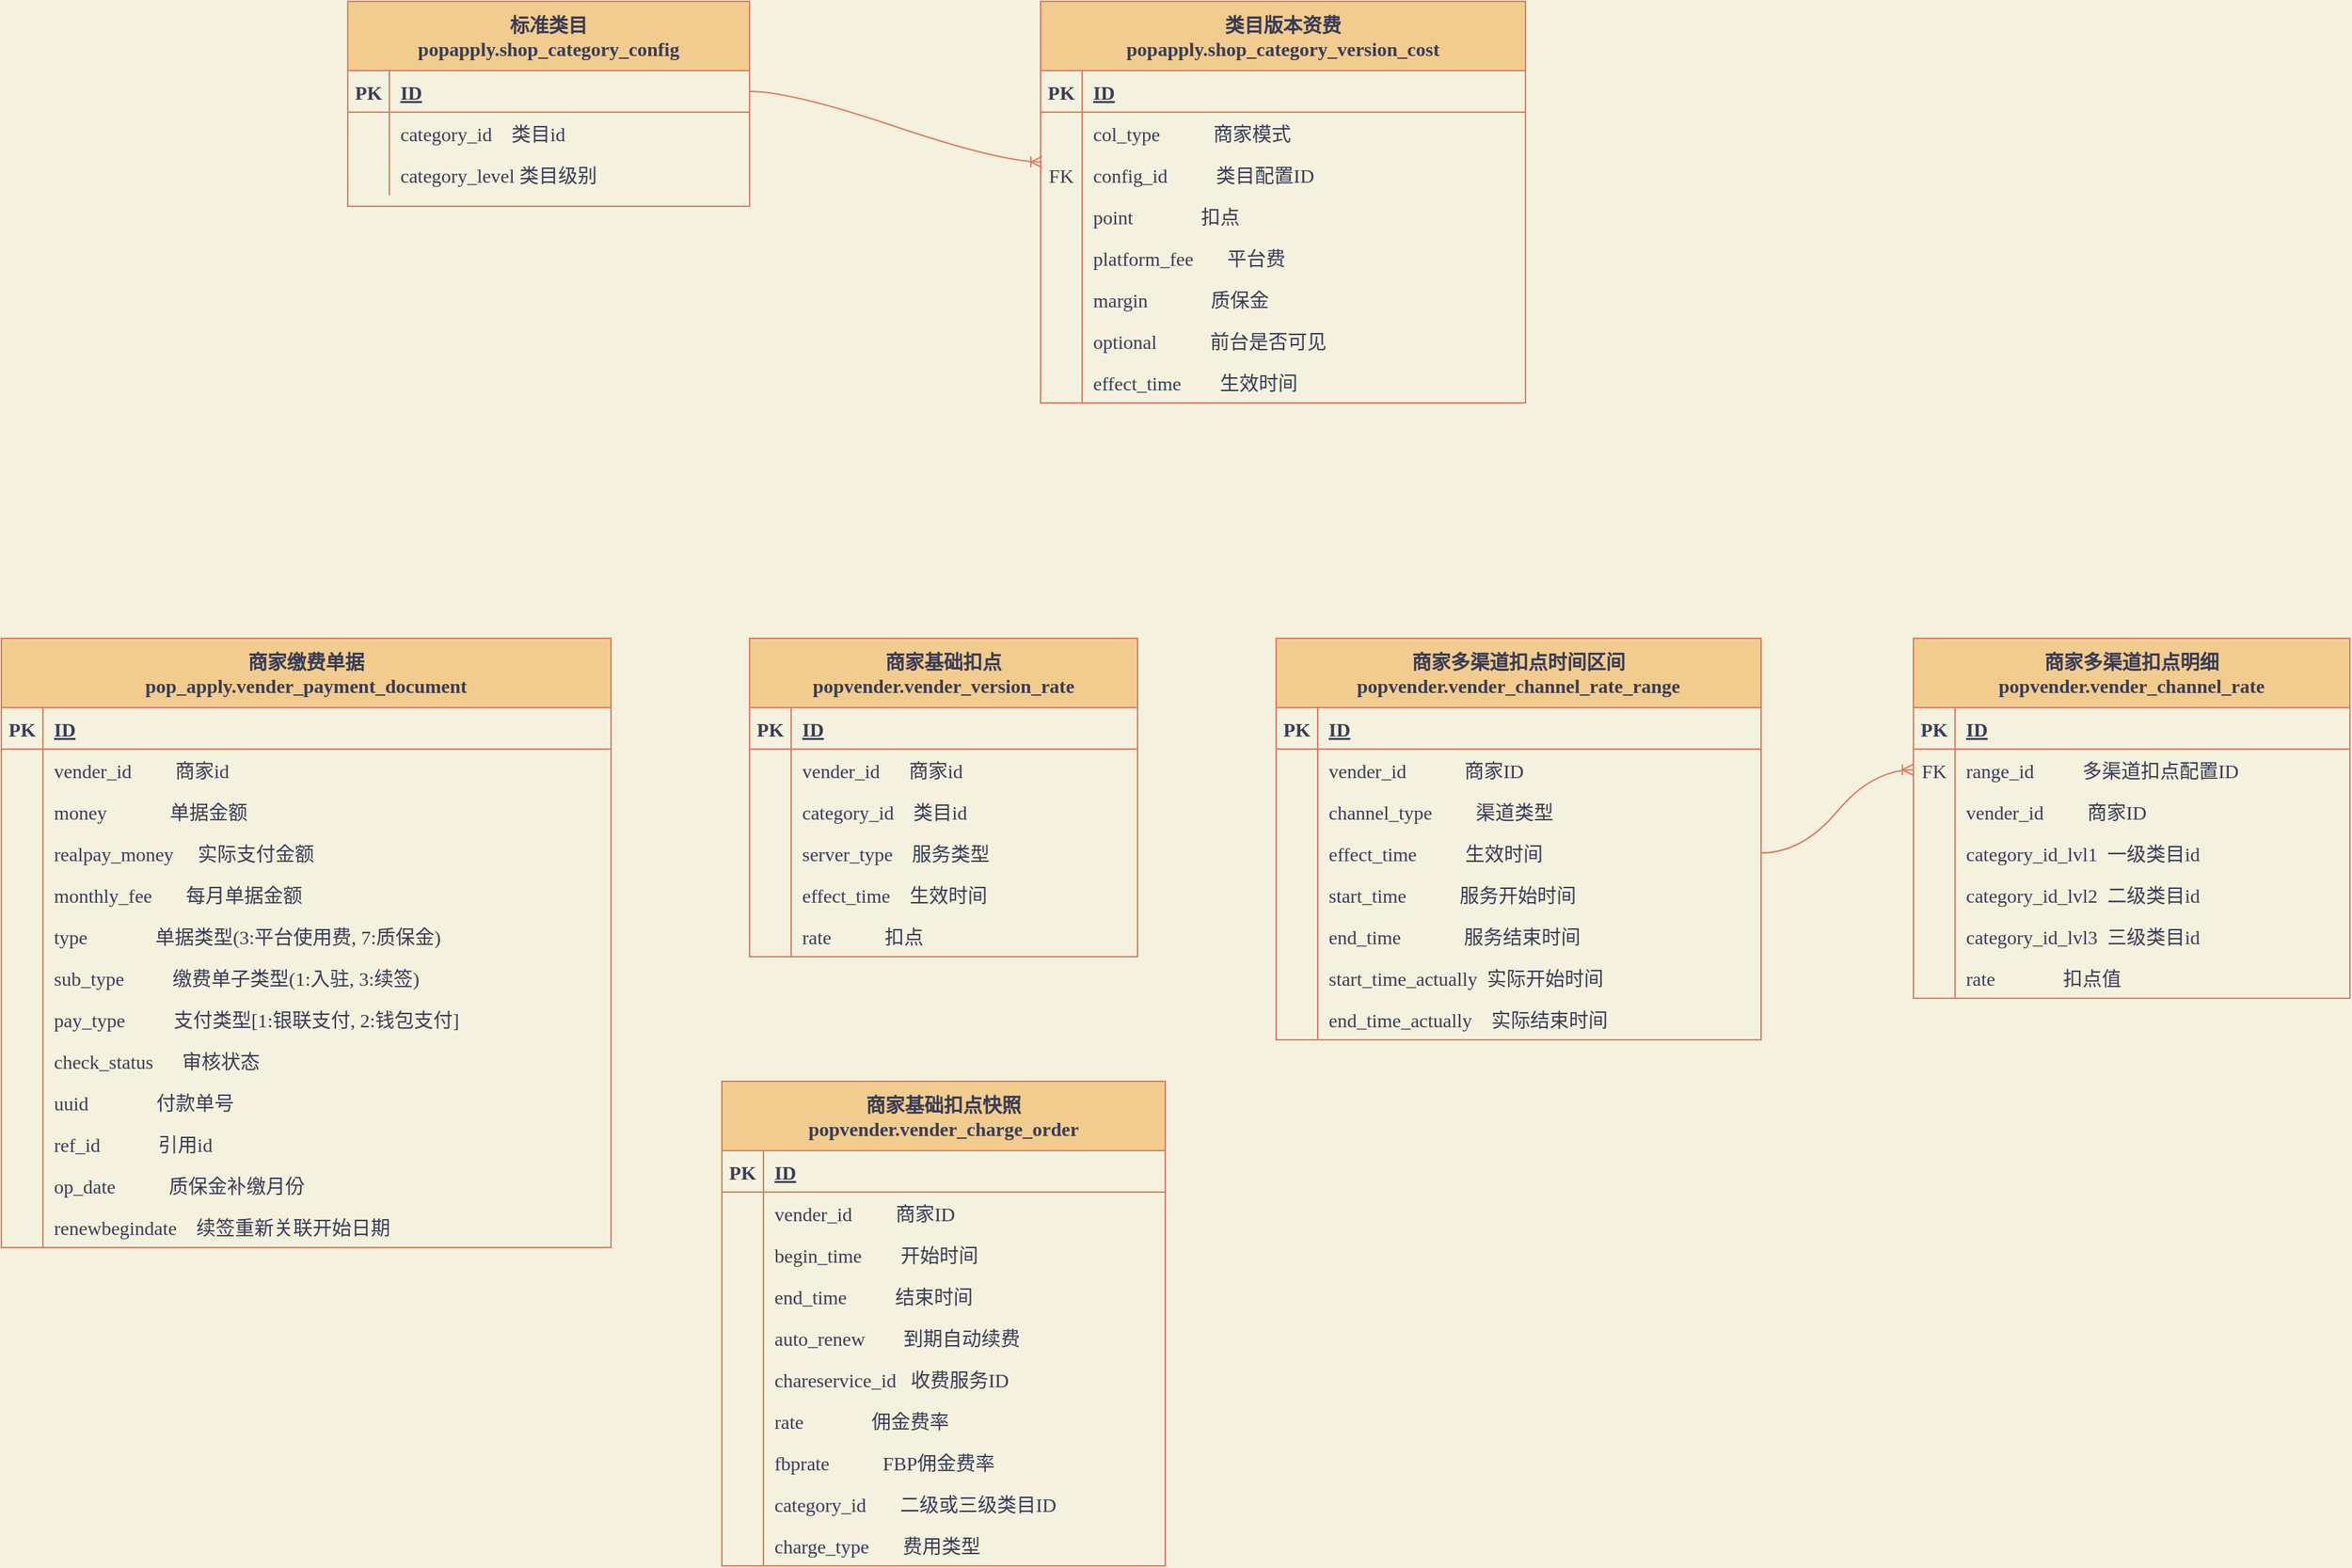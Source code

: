 <mxfile version="20.2.3" type="github" pages="2">
  <diagram id="R2lEEEUBdFMjLlhIrx00" name="旧资费">
    <mxGraphModel dx="1298" dy="771" grid="1" gridSize="10" guides="1" tooltips="1" connect="1" arrows="1" fold="1" page="1" pageScale="1" pageWidth="2400" pageHeight="2400" background="#F4F1DE" math="0" shadow="0" extFonts="Permanent Marker^https://fonts.googleapis.com/css?family=Permanent+Marker">
      <root>
        <mxCell id="0" />
        <mxCell id="1" parent="0" />
        <mxCell id="xyWoqgFaUoAT4aClkVea-42" value="标准类目&#xa;popapply.shop_category_config" style="shape=table;startSize=50;container=1;collapsible=1;childLayout=tableLayout;fixedRows=1;rowLines=0;fontStyle=1;align=center;resizeLast=1;fontSize=14;fontFamily=Menlo;fillColor=#F2CC8F;strokeColor=#E07A5F;fontColor=#393C56;" vertex="1" parent="1">
          <mxGeometry x="340" y="280" width="290" height="148" as="geometry" />
        </mxCell>
        <mxCell id="xyWoqgFaUoAT4aClkVea-43" value="" style="shape=tableRow;horizontal=0;startSize=0;swimlaneHead=0;swimlaneBody=0;fillColor=none;collapsible=0;dropTarget=0;points=[[0,0.5],[1,0.5]];portConstraint=eastwest;top=0;left=0;right=0;bottom=1;fontSize=14;fontFamily=Menlo;strokeColor=#E07A5F;fontColor=#393C56;" vertex="1" parent="xyWoqgFaUoAT4aClkVea-42">
          <mxGeometry y="50" width="290" height="30" as="geometry" />
        </mxCell>
        <mxCell id="xyWoqgFaUoAT4aClkVea-44" value="PK" style="shape=partialRectangle;connectable=0;fillColor=none;top=0;left=0;bottom=0;right=0;fontStyle=1;overflow=hidden;fontSize=14;fontFamily=Menlo;strokeColor=#E07A5F;fontColor=#393C56;" vertex="1" parent="xyWoqgFaUoAT4aClkVea-43">
          <mxGeometry width="30" height="30" as="geometry">
            <mxRectangle width="30" height="30" as="alternateBounds" />
          </mxGeometry>
        </mxCell>
        <mxCell id="xyWoqgFaUoAT4aClkVea-45" value="ID" style="shape=partialRectangle;connectable=0;fillColor=none;top=0;left=0;bottom=0;right=0;align=left;spacingLeft=6;fontStyle=5;overflow=hidden;fontSize=14;fontFamily=Menlo;strokeColor=#E07A5F;fontColor=#393C56;" vertex="1" parent="xyWoqgFaUoAT4aClkVea-43">
          <mxGeometry x="30" width="260" height="30" as="geometry">
            <mxRectangle width="260" height="30" as="alternateBounds" />
          </mxGeometry>
        </mxCell>
        <mxCell id="xyWoqgFaUoAT4aClkVea-46" value="" style="shape=tableRow;horizontal=0;startSize=0;swimlaneHead=0;swimlaneBody=0;fillColor=none;collapsible=0;dropTarget=0;points=[[0,0.5],[1,0.5]];portConstraint=eastwest;top=0;left=0;right=0;bottom=0;fontSize=14;fontFamily=Menlo;strokeColor=#E07A5F;fontColor=#393C56;" vertex="1" parent="xyWoqgFaUoAT4aClkVea-42">
          <mxGeometry y="80" width="290" height="30" as="geometry" />
        </mxCell>
        <mxCell id="xyWoqgFaUoAT4aClkVea-47" value="" style="shape=partialRectangle;connectable=0;fillColor=none;top=0;left=0;bottom=0;right=0;editable=1;overflow=hidden;fontSize=14;fontFamily=Menlo;strokeColor=#E07A5F;fontColor=#393C56;" vertex="1" parent="xyWoqgFaUoAT4aClkVea-46">
          <mxGeometry width="30" height="30" as="geometry">
            <mxRectangle width="30" height="30" as="alternateBounds" />
          </mxGeometry>
        </mxCell>
        <mxCell id="xyWoqgFaUoAT4aClkVea-48" value="category_id    类目id" style="shape=partialRectangle;connectable=0;fillColor=none;top=0;left=0;bottom=0;right=0;align=left;spacingLeft=6;overflow=hidden;fontSize=14;fontFamily=Menlo;strokeColor=#E07A5F;fontColor=#393C56;" vertex="1" parent="xyWoqgFaUoAT4aClkVea-46">
          <mxGeometry x="30" width="260" height="30" as="geometry">
            <mxRectangle width="260" height="30" as="alternateBounds" />
          </mxGeometry>
        </mxCell>
        <mxCell id="xyWoqgFaUoAT4aClkVea-49" value="" style="shape=tableRow;horizontal=0;startSize=0;swimlaneHead=0;swimlaneBody=0;fillColor=none;collapsible=0;dropTarget=0;points=[[0,0.5],[1,0.5]];portConstraint=eastwest;top=0;left=0;right=0;bottom=0;fontSize=14;fontFamily=Menlo;strokeColor=#E07A5F;fontColor=#393C56;" vertex="1" parent="xyWoqgFaUoAT4aClkVea-42">
          <mxGeometry y="110" width="290" height="30" as="geometry" />
        </mxCell>
        <mxCell id="xyWoqgFaUoAT4aClkVea-50" value="" style="shape=partialRectangle;connectable=0;fillColor=none;top=0;left=0;bottom=0;right=0;editable=1;overflow=hidden;fontSize=14;fontFamily=Menlo;strokeColor=#E07A5F;fontColor=#393C56;" vertex="1" parent="xyWoqgFaUoAT4aClkVea-49">
          <mxGeometry width="30" height="30" as="geometry">
            <mxRectangle width="30" height="30" as="alternateBounds" />
          </mxGeometry>
        </mxCell>
        <mxCell id="xyWoqgFaUoAT4aClkVea-51" value="category_level 类目级别" style="shape=partialRectangle;connectable=0;fillColor=none;top=0;left=0;bottom=0;right=0;align=left;spacingLeft=6;overflow=hidden;fontSize=14;fontFamily=Menlo;strokeColor=#E07A5F;fontColor=#393C56;" vertex="1" parent="xyWoqgFaUoAT4aClkVea-49">
          <mxGeometry x="30" width="260" height="30" as="geometry">
            <mxRectangle width="260" height="30" as="alternateBounds" />
          </mxGeometry>
        </mxCell>
        <mxCell id="xyWoqgFaUoAT4aClkVea-61" value="类目版本资费&#xa;popapply.shop_category_version_cost" style="shape=table;startSize=50;container=1;collapsible=1;childLayout=tableLayout;fixedRows=1;rowLines=0;fontStyle=1;align=center;resizeLast=1;fontSize=14;fontFamily=Menlo;fillColor=#F2CC8F;strokeColor=#E07A5F;fontColor=#393C56;" vertex="1" parent="1">
          <mxGeometry x="840" y="280" width="350" height="290" as="geometry">
            <mxRectangle x="840" y="372" width="300" height="50" as="alternateBounds" />
          </mxGeometry>
        </mxCell>
        <mxCell id="xyWoqgFaUoAT4aClkVea-62" value="" style="shape=tableRow;horizontal=0;startSize=0;swimlaneHead=0;swimlaneBody=0;fillColor=none;collapsible=0;dropTarget=0;points=[[0,0.5],[1,0.5]];portConstraint=eastwest;top=0;left=0;right=0;bottom=1;fontSize=14;fontFamily=Menlo;strokeColor=#E07A5F;fontColor=#393C56;" vertex="1" parent="xyWoqgFaUoAT4aClkVea-61">
          <mxGeometry y="50" width="350" height="30" as="geometry" />
        </mxCell>
        <mxCell id="xyWoqgFaUoAT4aClkVea-63" value="PK" style="shape=partialRectangle;connectable=0;fillColor=none;top=0;left=0;bottom=0;right=0;fontStyle=1;overflow=hidden;fontSize=14;fontFamily=Menlo;strokeColor=#E07A5F;fontColor=#393C56;" vertex="1" parent="xyWoqgFaUoAT4aClkVea-62">
          <mxGeometry width="30" height="30" as="geometry">
            <mxRectangle width="30" height="30" as="alternateBounds" />
          </mxGeometry>
        </mxCell>
        <mxCell id="xyWoqgFaUoAT4aClkVea-64" value="ID" style="shape=partialRectangle;connectable=0;fillColor=none;top=0;left=0;bottom=0;right=0;align=left;spacingLeft=6;fontStyle=5;overflow=hidden;fontSize=14;fontFamily=Menlo;strokeColor=#E07A5F;fontColor=#393C56;" vertex="1" parent="xyWoqgFaUoAT4aClkVea-62">
          <mxGeometry x="30" width="320" height="30" as="geometry">
            <mxRectangle width="320" height="30" as="alternateBounds" />
          </mxGeometry>
        </mxCell>
        <mxCell id="xyWoqgFaUoAT4aClkVea-65" value="" style="shape=tableRow;horizontal=0;startSize=0;swimlaneHead=0;swimlaneBody=0;fillColor=none;collapsible=0;dropTarget=0;points=[[0,0.5],[1,0.5]];portConstraint=eastwest;top=0;left=0;right=0;bottom=0;fontSize=14;fontFamily=Menlo;strokeColor=#E07A5F;fontColor=#393C56;" vertex="1" parent="xyWoqgFaUoAT4aClkVea-61">
          <mxGeometry y="80" width="350" height="30" as="geometry" />
        </mxCell>
        <mxCell id="xyWoqgFaUoAT4aClkVea-66" value="" style="shape=partialRectangle;connectable=0;fillColor=none;top=0;left=0;bottom=0;right=0;editable=1;overflow=hidden;fontSize=14;fontFamily=Menlo;strokeColor=#E07A5F;fontColor=#393C56;" vertex="1" parent="xyWoqgFaUoAT4aClkVea-65">
          <mxGeometry width="30" height="30" as="geometry">
            <mxRectangle width="30" height="30" as="alternateBounds" />
          </mxGeometry>
        </mxCell>
        <mxCell id="xyWoqgFaUoAT4aClkVea-67" value="col_type           商家模式" style="shape=partialRectangle;connectable=0;fillColor=none;top=0;left=0;bottom=0;right=0;align=left;spacingLeft=6;overflow=hidden;fontSize=14;fontFamily=Menlo;strokeColor=#E07A5F;fontColor=#393C56;" vertex="1" parent="xyWoqgFaUoAT4aClkVea-65">
          <mxGeometry x="30" width="320" height="30" as="geometry">
            <mxRectangle width="320" height="30" as="alternateBounds" />
          </mxGeometry>
        </mxCell>
        <mxCell id="xyWoqgFaUoAT4aClkVea-74" value="" style="shape=tableRow;horizontal=0;startSize=0;swimlaneHead=0;swimlaneBody=0;fillColor=none;collapsible=0;dropTarget=0;points=[[0,0.5],[1,0.5]];portConstraint=eastwest;top=0;left=0;right=0;bottom=0;fontSize=14;fontFamily=Menlo;strokeColor=#E07A5F;fontColor=#393C56;" vertex="1" parent="xyWoqgFaUoAT4aClkVea-61">
          <mxGeometry y="110" width="350" height="30" as="geometry" />
        </mxCell>
        <mxCell id="xyWoqgFaUoAT4aClkVea-75" value="FK" style="shape=partialRectangle;connectable=0;fillColor=none;top=0;left=0;bottom=0;right=0;fontStyle=0;overflow=hidden;fontSize=14;fontFamily=Menlo;strokeColor=#E07A5F;fontColor=#393C56;" vertex="1" parent="xyWoqgFaUoAT4aClkVea-74">
          <mxGeometry width="30" height="30" as="geometry">
            <mxRectangle width="30" height="30" as="alternateBounds" />
          </mxGeometry>
        </mxCell>
        <mxCell id="xyWoqgFaUoAT4aClkVea-76" value="config_id          类目配置ID" style="shape=partialRectangle;connectable=0;fillColor=none;top=0;left=0;bottom=0;right=0;align=left;spacingLeft=6;fontStyle=0;overflow=hidden;fontSize=14;fontFamily=Menlo;strokeColor=#E07A5F;fontColor=#393C56;" vertex="1" parent="xyWoqgFaUoAT4aClkVea-74">
          <mxGeometry x="30" width="320" height="30" as="geometry">
            <mxRectangle width="320" height="30" as="alternateBounds" />
          </mxGeometry>
        </mxCell>
        <mxCell id="xyWoqgFaUoAT4aClkVea-68" value="" style="shape=tableRow;horizontal=0;startSize=0;swimlaneHead=0;swimlaneBody=0;fillColor=none;collapsible=0;dropTarget=0;points=[[0,0.5],[1,0.5]];portConstraint=eastwest;top=0;left=0;right=0;bottom=0;fontSize=14;fontFamily=Menlo;strokeColor=#E07A5F;fontColor=#393C56;" vertex="1" parent="xyWoqgFaUoAT4aClkVea-61">
          <mxGeometry y="140" width="350" height="30" as="geometry" />
        </mxCell>
        <mxCell id="xyWoqgFaUoAT4aClkVea-69" value="" style="shape=partialRectangle;connectable=0;fillColor=none;top=0;left=0;bottom=0;right=0;editable=1;overflow=hidden;fontSize=14;fontFamily=Menlo;strokeColor=#E07A5F;fontColor=#393C56;" vertex="1" parent="xyWoqgFaUoAT4aClkVea-68">
          <mxGeometry width="30" height="30" as="geometry">
            <mxRectangle width="30" height="30" as="alternateBounds" />
          </mxGeometry>
        </mxCell>
        <mxCell id="xyWoqgFaUoAT4aClkVea-70" value="point              扣点" style="shape=partialRectangle;connectable=0;fillColor=none;top=0;left=0;bottom=0;right=0;align=left;spacingLeft=6;overflow=hidden;fontSize=14;fontFamily=Menlo;strokeColor=#E07A5F;fontColor=#393C56;" vertex="1" parent="xyWoqgFaUoAT4aClkVea-68">
          <mxGeometry x="30" width="320" height="30" as="geometry">
            <mxRectangle width="320" height="30" as="alternateBounds" />
          </mxGeometry>
        </mxCell>
        <mxCell id="xyWoqgFaUoAT4aClkVea-71" value="" style="shape=tableRow;horizontal=0;startSize=0;swimlaneHead=0;swimlaneBody=0;fillColor=none;collapsible=0;dropTarget=0;points=[[0,0.5],[1,0.5]];portConstraint=eastwest;top=0;left=0;right=0;bottom=0;fontSize=14;fontFamily=Menlo;strokeColor=#E07A5F;fontColor=#393C56;" vertex="1" parent="xyWoqgFaUoAT4aClkVea-61">
          <mxGeometry y="170" width="350" height="30" as="geometry" />
        </mxCell>
        <mxCell id="xyWoqgFaUoAT4aClkVea-72" value="" style="shape=partialRectangle;connectable=0;fillColor=none;top=0;left=0;bottom=0;right=0;editable=1;overflow=hidden;fontSize=14;fontFamily=Menlo;strokeColor=#E07A5F;fontColor=#393C56;" vertex="1" parent="xyWoqgFaUoAT4aClkVea-71">
          <mxGeometry width="30" height="30" as="geometry">
            <mxRectangle width="30" height="30" as="alternateBounds" />
          </mxGeometry>
        </mxCell>
        <mxCell id="xyWoqgFaUoAT4aClkVea-73" value="platform_fee       平台费" style="shape=partialRectangle;connectable=0;fillColor=none;top=0;left=0;bottom=0;right=0;align=left;spacingLeft=6;overflow=hidden;fontSize=14;fontFamily=Menlo;strokeColor=#E07A5F;fontColor=#393C56;" vertex="1" parent="xyWoqgFaUoAT4aClkVea-71">
          <mxGeometry x="30" width="320" height="30" as="geometry">
            <mxRectangle width="320" height="30" as="alternateBounds" />
          </mxGeometry>
        </mxCell>
        <mxCell id="xyWoqgFaUoAT4aClkVea-77" value="" style="shape=tableRow;horizontal=0;startSize=0;swimlaneHead=0;swimlaneBody=0;fillColor=none;collapsible=0;dropTarget=0;points=[[0,0.5],[1,0.5]];portConstraint=eastwest;top=0;left=0;right=0;bottom=0;fontSize=14;fontFamily=Menlo;strokeColor=#E07A5F;fontColor=#393C56;" vertex="1" parent="xyWoqgFaUoAT4aClkVea-61">
          <mxGeometry y="200" width="350" height="30" as="geometry" />
        </mxCell>
        <mxCell id="xyWoqgFaUoAT4aClkVea-78" value="" style="shape=partialRectangle;connectable=0;fillColor=none;top=0;left=0;bottom=0;right=0;editable=1;overflow=hidden;fontSize=14;fontFamily=Menlo;strokeColor=#E07A5F;fontColor=#393C56;" vertex="1" parent="xyWoqgFaUoAT4aClkVea-77">
          <mxGeometry width="30" height="30" as="geometry">
            <mxRectangle width="30" height="30" as="alternateBounds" />
          </mxGeometry>
        </mxCell>
        <mxCell id="xyWoqgFaUoAT4aClkVea-79" value="margin             质保金" style="shape=partialRectangle;connectable=0;fillColor=none;top=0;left=0;bottom=0;right=0;align=left;spacingLeft=6;overflow=hidden;fontSize=14;fontFamily=Menlo;strokeColor=#E07A5F;fontColor=#393C56;" vertex="1" parent="xyWoqgFaUoAT4aClkVea-77">
          <mxGeometry x="30" width="320" height="30" as="geometry">
            <mxRectangle width="320" height="30" as="alternateBounds" />
          </mxGeometry>
        </mxCell>
        <mxCell id="xyWoqgFaUoAT4aClkVea-80" value="" style="shape=tableRow;horizontal=0;startSize=0;swimlaneHead=0;swimlaneBody=0;fillColor=none;collapsible=0;dropTarget=0;points=[[0,0.5],[1,0.5]];portConstraint=eastwest;top=0;left=0;right=0;bottom=0;fontSize=14;fontFamily=Menlo;strokeColor=#E07A5F;fontColor=#393C56;" vertex="1" parent="xyWoqgFaUoAT4aClkVea-61">
          <mxGeometry y="230" width="350" height="30" as="geometry" />
        </mxCell>
        <mxCell id="xyWoqgFaUoAT4aClkVea-81" value="" style="shape=partialRectangle;connectable=0;fillColor=none;top=0;left=0;bottom=0;right=0;editable=1;overflow=hidden;fontSize=14;fontFamily=Menlo;strokeColor=#E07A5F;fontColor=#393C56;" vertex="1" parent="xyWoqgFaUoAT4aClkVea-80">
          <mxGeometry width="30" height="30" as="geometry">
            <mxRectangle width="30" height="30" as="alternateBounds" />
          </mxGeometry>
        </mxCell>
        <mxCell id="xyWoqgFaUoAT4aClkVea-82" value="optional           前台是否可见" style="shape=partialRectangle;connectable=0;fillColor=none;top=0;left=0;bottom=0;right=0;align=left;spacingLeft=6;overflow=hidden;fontSize=14;fontFamily=Menlo;strokeColor=#E07A5F;fontColor=#393C56;" vertex="1" parent="xyWoqgFaUoAT4aClkVea-80">
          <mxGeometry x="30" width="320" height="30" as="geometry">
            <mxRectangle width="320" height="30" as="alternateBounds" />
          </mxGeometry>
        </mxCell>
        <mxCell id="xyWoqgFaUoAT4aClkVea-83" value="" style="shape=tableRow;horizontal=0;startSize=0;swimlaneHead=0;swimlaneBody=0;fillColor=none;collapsible=0;dropTarget=0;points=[[0,0.5],[1,0.5]];portConstraint=eastwest;top=0;left=0;right=0;bottom=0;fontSize=14;fontFamily=Menlo;strokeColor=#E07A5F;fontColor=#393C56;" vertex="1" parent="xyWoqgFaUoAT4aClkVea-61">
          <mxGeometry y="260" width="350" height="30" as="geometry" />
        </mxCell>
        <mxCell id="xyWoqgFaUoAT4aClkVea-84" value="" style="shape=partialRectangle;connectable=0;fillColor=none;top=0;left=0;bottom=0;right=0;editable=1;overflow=hidden;fontSize=14;fontFamily=Menlo;strokeColor=#E07A5F;fontColor=#393C56;" vertex="1" parent="xyWoqgFaUoAT4aClkVea-83">
          <mxGeometry width="30" height="30" as="geometry">
            <mxRectangle width="30" height="30" as="alternateBounds" />
          </mxGeometry>
        </mxCell>
        <mxCell id="xyWoqgFaUoAT4aClkVea-85" value="effect_time        生效时间" style="shape=partialRectangle;connectable=0;fillColor=none;top=0;left=0;bottom=0;right=0;align=left;spacingLeft=6;overflow=hidden;fontSize=14;fontFamily=Menlo;strokeColor=#E07A5F;fontColor=#393C56;" vertex="1" parent="xyWoqgFaUoAT4aClkVea-83">
          <mxGeometry x="30" width="320" height="30" as="geometry">
            <mxRectangle width="320" height="30" as="alternateBounds" />
          </mxGeometry>
        </mxCell>
        <mxCell id="xyWoqgFaUoAT4aClkVea-86" value="商家基础扣点&#xa;popvender.vender_version_rate" style="shape=table;startSize=50;container=1;collapsible=1;childLayout=tableLayout;fixedRows=1;rowLines=0;fontStyle=1;align=center;resizeLast=1;fontSize=14;fontFamily=Menlo;fillColor=#F2CC8F;strokeColor=#E07A5F;fontColor=#393C56;" vertex="1" parent="1">
          <mxGeometry x="630" y="740" width="280" height="230" as="geometry">
            <mxRectangle x="560" y="740" width="250" height="50" as="alternateBounds" />
          </mxGeometry>
        </mxCell>
        <mxCell id="xyWoqgFaUoAT4aClkVea-87" value="" style="shape=tableRow;horizontal=0;startSize=0;swimlaneHead=0;swimlaneBody=0;fillColor=none;collapsible=0;dropTarget=0;points=[[0,0.5],[1,0.5]];portConstraint=eastwest;top=0;left=0;right=0;bottom=1;fontSize=14;fontFamily=Menlo;strokeColor=#E07A5F;fontColor=#393C56;" vertex="1" parent="xyWoqgFaUoAT4aClkVea-86">
          <mxGeometry y="50" width="280" height="30" as="geometry" />
        </mxCell>
        <mxCell id="xyWoqgFaUoAT4aClkVea-88" value="PK" style="shape=partialRectangle;connectable=0;fillColor=none;top=0;left=0;bottom=0;right=0;fontStyle=1;overflow=hidden;fontSize=14;fontFamily=Menlo;strokeColor=#E07A5F;fontColor=#393C56;" vertex="1" parent="xyWoqgFaUoAT4aClkVea-87">
          <mxGeometry width="30" height="30" as="geometry">
            <mxRectangle width="30" height="30" as="alternateBounds" />
          </mxGeometry>
        </mxCell>
        <mxCell id="xyWoqgFaUoAT4aClkVea-89" value="ID" style="shape=partialRectangle;connectable=0;fillColor=none;top=0;left=0;bottom=0;right=0;align=left;spacingLeft=6;fontStyle=5;overflow=hidden;fontSize=14;fontFamily=Menlo;strokeColor=#E07A5F;fontColor=#393C56;" vertex="1" parent="xyWoqgFaUoAT4aClkVea-87">
          <mxGeometry x="30" width="250" height="30" as="geometry">
            <mxRectangle width="250" height="30" as="alternateBounds" />
          </mxGeometry>
        </mxCell>
        <mxCell id="xyWoqgFaUoAT4aClkVea-90" value="" style="shape=tableRow;horizontal=0;startSize=0;swimlaneHead=0;swimlaneBody=0;fillColor=none;collapsible=0;dropTarget=0;points=[[0,0.5],[1,0.5]];portConstraint=eastwest;top=0;left=0;right=0;bottom=0;fontSize=14;fontFamily=Menlo;strokeColor=#E07A5F;fontColor=#393C56;" vertex="1" parent="xyWoqgFaUoAT4aClkVea-86">
          <mxGeometry y="80" width="280" height="30" as="geometry" />
        </mxCell>
        <mxCell id="xyWoqgFaUoAT4aClkVea-91" value="" style="shape=partialRectangle;connectable=0;fillColor=none;top=0;left=0;bottom=0;right=0;editable=1;overflow=hidden;fontSize=14;fontFamily=Menlo;strokeColor=#E07A5F;fontColor=#393C56;" vertex="1" parent="xyWoqgFaUoAT4aClkVea-90">
          <mxGeometry width="30" height="30" as="geometry">
            <mxRectangle width="30" height="30" as="alternateBounds" />
          </mxGeometry>
        </mxCell>
        <mxCell id="xyWoqgFaUoAT4aClkVea-92" value="vender_id      商家id" style="shape=partialRectangle;connectable=0;fillColor=none;top=0;left=0;bottom=0;right=0;align=left;spacingLeft=6;overflow=hidden;fontSize=14;fontFamily=Menlo;strokeColor=#E07A5F;fontColor=#393C56;" vertex="1" parent="xyWoqgFaUoAT4aClkVea-90">
          <mxGeometry x="30" width="250" height="30" as="geometry">
            <mxRectangle width="250" height="30" as="alternateBounds" />
          </mxGeometry>
        </mxCell>
        <mxCell id="xyWoqgFaUoAT4aClkVea-93" value="" style="shape=tableRow;horizontal=0;startSize=0;swimlaneHead=0;swimlaneBody=0;fillColor=none;collapsible=0;dropTarget=0;points=[[0,0.5],[1,0.5]];portConstraint=eastwest;top=0;left=0;right=0;bottom=0;fontSize=14;fontFamily=Menlo;strokeColor=#E07A5F;fontColor=#393C56;" vertex="1" parent="xyWoqgFaUoAT4aClkVea-86">
          <mxGeometry y="110" width="280" height="30" as="geometry" />
        </mxCell>
        <mxCell id="xyWoqgFaUoAT4aClkVea-94" value="" style="shape=partialRectangle;connectable=0;fillColor=none;top=0;left=0;bottom=0;right=0;editable=1;overflow=hidden;fontSize=14;fontFamily=Menlo;strokeColor=#E07A5F;fontColor=#393C56;" vertex="1" parent="xyWoqgFaUoAT4aClkVea-93">
          <mxGeometry width="30" height="30" as="geometry">
            <mxRectangle width="30" height="30" as="alternateBounds" />
          </mxGeometry>
        </mxCell>
        <mxCell id="xyWoqgFaUoAT4aClkVea-95" value="category_id    类目id" style="shape=partialRectangle;connectable=0;fillColor=none;top=0;left=0;bottom=0;right=0;align=left;spacingLeft=6;overflow=hidden;fontSize=14;fontFamily=Menlo;strokeColor=#E07A5F;fontColor=#393C56;" vertex="1" parent="xyWoqgFaUoAT4aClkVea-93">
          <mxGeometry x="30" width="250" height="30" as="geometry">
            <mxRectangle width="250" height="30" as="alternateBounds" />
          </mxGeometry>
        </mxCell>
        <mxCell id="xyWoqgFaUoAT4aClkVea-96" value="" style="shape=tableRow;horizontal=0;startSize=0;swimlaneHead=0;swimlaneBody=0;fillColor=none;collapsible=0;dropTarget=0;points=[[0,0.5],[1,0.5]];portConstraint=eastwest;top=0;left=0;right=0;bottom=0;fontSize=14;fontFamily=Menlo;strokeColor=#E07A5F;fontColor=#393C56;" vertex="1" parent="xyWoqgFaUoAT4aClkVea-86">
          <mxGeometry y="140" width="280" height="30" as="geometry" />
        </mxCell>
        <mxCell id="xyWoqgFaUoAT4aClkVea-97" value="" style="shape=partialRectangle;connectable=0;fillColor=none;top=0;left=0;bottom=0;right=0;editable=1;overflow=hidden;fontSize=14;fontFamily=Menlo;strokeColor=#E07A5F;fontColor=#393C56;" vertex="1" parent="xyWoqgFaUoAT4aClkVea-96">
          <mxGeometry width="30" height="30" as="geometry">
            <mxRectangle width="30" height="30" as="alternateBounds" />
          </mxGeometry>
        </mxCell>
        <mxCell id="xyWoqgFaUoAT4aClkVea-98" value="server_type    服务类型" style="shape=partialRectangle;connectable=0;fillColor=none;top=0;left=0;bottom=0;right=0;align=left;spacingLeft=6;overflow=hidden;fontSize=14;fontFamily=Menlo;strokeColor=#E07A5F;fontColor=#393C56;" vertex="1" parent="xyWoqgFaUoAT4aClkVea-96">
          <mxGeometry x="30" width="250" height="30" as="geometry">
            <mxRectangle width="250" height="30" as="alternateBounds" />
          </mxGeometry>
        </mxCell>
        <mxCell id="xyWoqgFaUoAT4aClkVea-101" value="" style="shape=tableRow;horizontal=0;startSize=0;swimlaneHead=0;swimlaneBody=0;fillColor=none;collapsible=0;dropTarget=0;points=[[0,0.5],[1,0.5]];portConstraint=eastwest;top=0;left=0;right=0;bottom=0;fontSize=14;fontFamily=Menlo;strokeColor=#E07A5F;fontColor=#393C56;" vertex="1" parent="xyWoqgFaUoAT4aClkVea-86">
          <mxGeometry y="170" width="280" height="30" as="geometry" />
        </mxCell>
        <mxCell id="xyWoqgFaUoAT4aClkVea-102" value="" style="shape=partialRectangle;connectable=0;fillColor=none;top=0;left=0;bottom=0;right=0;editable=1;overflow=hidden;fontSize=14;fontFamily=Menlo;strokeColor=#E07A5F;fontColor=#393C56;" vertex="1" parent="xyWoqgFaUoAT4aClkVea-101">
          <mxGeometry width="30" height="30" as="geometry">
            <mxRectangle width="30" height="30" as="alternateBounds" />
          </mxGeometry>
        </mxCell>
        <mxCell id="xyWoqgFaUoAT4aClkVea-103" value="effect_time    生效时间" style="shape=partialRectangle;connectable=0;fillColor=none;top=0;left=0;bottom=0;right=0;align=left;spacingLeft=6;overflow=hidden;fontSize=14;fontFamily=Menlo;strokeColor=#E07A5F;fontColor=#393C56;" vertex="1" parent="xyWoqgFaUoAT4aClkVea-101">
          <mxGeometry x="30" width="250" height="30" as="geometry">
            <mxRectangle width="250" height="30" as="alternateBounds" />
          </mxGeometry>
        </mxCell>
        <mxCell id="xyWoqgFaUoAT4aClkVea-104" value="" style="shape=tableRow;horizontal=0;startSize=0;swimlaneHead=0;swimlaneBody=0;fillColor=none;collapsible=0;dropTarget=0;points=[[0,0.5],[1,0.5]];portConstraint=eastwest;top=0;left=0;right=0;bottom=0;fontSize=14;fontFamily=Menlo;strokeColor=#E07A5F;fontColor=#393C56;" vertex="1" parent="xyWoqgFaUoAT4aClkVea-86">
          <mxGeometry y="200" width="280" height="30" as="geometry" />
        </mxCell>
        <mxCell id="xyWoqgFaUoAT4aClkVea-105" value="" style="shape=partialRectangle;connectable=0;fillColor=none;top=0;left=0;bottom=0;right=0;editable=1;overflow=hidden;fontSize=14;fontFamily=Menlo;strokeColor=#E07A5F;fontColor=#393C56;" vertex="1" parent="xyWoqgFaUoAT4aClkVea-104">
          <mxGeometry width="30" height="30" as="geometry">
            <mxRectangle width="30" height="30" as="alternateBounds" />
          </mxGeometry>
        </mxCell>
        <mxCell id="xyWoqgFaUoAT4aClkVea-106" value="rate           扣点" style="shape=partialRectangle;connectable=0;fillColor=none;top=0;left=0;bottom=0;right=0;align=left;spacingLeft=6;overflow=hidden;fontSize=14;fontFamily=Menlo;strokeColor=#E07A5F;fontColor=#393C56;" vertex="1" parent="xyWoqgFaUoAT4aClkVea-104">
          <mxGeometry x="30" width="250" height="30" as="geometry">
            <mxRectangle width="250" height="30" as="alternateBounds" />
          </mxGeometry>
        </mxCell>
        <mxCell id="xyWoqgFaUoAT4aClkVea-107" value="商家多渠道扣点时间区间&#xa;popvender.vender_channel_rate_range" style="shape=table;startSize=50;container=1;collapsible=1;childLayout=tableLayout;fixedRows=1;rowLines=0;fontStyle=1;align=center;resizeLast=1;fontSize=14;fontFamily=Menlo;fillColor=#F2CC8F;strokeColor=#E07A5F;fontColor=#393C56;" vertex="1" parent="1">
          <mxGeometry x="1010" y="740" width="350" height="290" as="geometry">
            <mxRectangle x="1020" y="740" width="300" height="50" as="alternateBounds" />
          </mxGeometry>
        </mxCell>
        <mxCell id="xyWoqgFaUoAT4aClkVea-108" value="" style="shape=tableRow;horizontal=0;startSize=0;swimlaneHead=0;swimlaneBody=0;fillColor=none;collapsible=0;dropTarget=0;points=[[0,0.5],[1,0.5]];portConstraint=eastwest;top=0;left=0;right=0;bottom=1;fontSize=14;fontFamily=Menlo;strokeColor=#E07A5F;fontColor=#393C56;" vertex="1" parent="xyWoqgFaUoAT4aClkVea-107">
          <mxGeometry y="50" width="350" height="30" as="geometry" />
        </mxCell>
        <mxCell id="xyWoqgFaUoAT4aClkVea-109" value="PK" style="shape=partialRectangle;connectable=0;fillColor=none;top=0;left=0;bottom=0;right=0;fontStyle=1;overflow=hidden;fontSize=14;fontFamily=Menlo;strokeColor=#E07A5F;fontColor=#393C56;" vertex="1" parent="xyWoqgFaUoAT4aClkVea-108">
          <mxGeometry width="30" height="30" as="geometry">
            <mxRectangle width="30" height="30" as="alternateBounds" />
          </mxGeometry>
        </mxCell>
        <mxCell id="xyWoqgFaUoAT4aClkVea-110" value="ID" style="shape=partialRectangle;connectable=0;fillColor=none;top=0;left=0;bottom=0;right=0;align=left;spacingLeft=6;fontStyle=5;overflow=hidden;fontSize=14;fontFamily=Menlo;strokeColor=#E07A5F;fontColor=#393C56;" vertex="1" parent="xyWoqgFaUoAT4aClkVea-108">
          <mxGeometry x="30" width="320" height="30" as="geometry">
            <mxRectangle width="320" height="30" as="alternateBounds" />
          </mxGeometry>
        </mxCell>
        <mxCell id="xyWoqgFaUoAT4aClkVea-111" value="" style="shape=tableRow;horizontal=0;startSize=0;swimlaneHead=0;swimlaneBody=0;fillColor=none;collapsible=0;dropTarget=0;points=[[0,0.5],[1,0.5]];portConstraint=eastwest;top=0;left=0;right=0;bottom=0;fontSize=14;fontFamily=Menlo;strokeColor=#E07A5F;fontColor=#393C56;" vertex="1" parent="xyWoqgFaUoAT4aClkVea-107">
          <mxGeometry y="80" width="350" height="30" as="geometry" />
        </mxCell>
        <mxCell id="xyWoqgFaUoAT4aClkVea-112" value="" style="shape=partialRectangle;connectable=0;fillColor=none;top=0;left=0;bottom=0;right=0;editable=1;overflow=hidden;fontSize=14;fontFamily=Menlo;strokeColor=#E07A5F;fontColor=#393C56;" vertex="1" parent="xyWoqgFaUoAT4aClkVea-111">
          <mxGeometry width="30" height="30" as="geometry">
            <mxRectangle width="30" height="30" as="alternateBounds" />
          </mxGeometry>
        </mxCell>
        <mxCell id="xyWoqgFaUoAT4aClkVea-113" value="vender_id            商家ID" style="shape=partialRectangle;connectable=0;fillColor=none;top=0;left=0;bottom=0;right=0;align=left;spacingLeft=6;overflow=hidden;fontSize=14;fontFamily=Menlo;strokeColor=#E07A5F;fontColor=#393C56;" vertex="1" parent="xyWoqgFaUoAT4aClkVea-111">
          <mxGeometry x="30" width="320" height="30" as="geometry">
            <mxRectangle width="320" height="30" as="alternateBounds" />
          </mxGeometry>
        </mxCell>
        <mxCell id="xyWoqgFaUoAT4aClkVea-114" value="" style="shape=tableRow;horizontal=0;startSize=0;swimlaneHead=0;swimlaneBody=0;fillColor=none;collapsible=0;dropTarget=0;points=[[0,0.5],[1,0.5]];portConstraint=eastwest;top=0;left=0;right=0;bottom=0;fontSize=14;fontFamily=Menlo;strokeColor=#E07A5F;fontColor=#393C56;" vertex="1" parent="xyWoqgFaUoAT4aClkVea-107">
          <mxGeometry y="110" width="350" height="30" as="geometry" />
        </mxCell>
        <mxCell id="xyWoqgFaUoAT4aClkVea-115" value="" style="shape=partialRectangle;connectable=0;fillColor=none;top=0;left=0;bottom=0;right=0;editable=1;overflow=hidden;fontSize=14;fontFamily=Menlo;strokeColor=#E07A5F;fontColor=#393C56;" vertex="1" parent="xyWoqgFaUoAT4aClkVea-114">
          <mxGeometry width="30" height="30" as="geometry">
            <mxRectangle width="30" height="30" as="alternateBounds" />
          </mxGeometry>
        </mxCell>
        <mxCell id="xyWoqgFaUoAT4aClkVea-116" value="channel_type         渠道类型" style="shape=partialRectangle;connectable=0;fillColor=none;top=0;left=0;bottom=0;right=0;align=left;spacingLeft=6;overflow=hidden;fontSize=14;fontFamily=Menlo;strokeColor=#E07A5F;fontColor=#393C56;" vertex="1" parent="xyWoqgFaUoAT4aClkVea-114">
          <mxGeometry x="30" width="320" height="30" as="geometry">
            <mxRectangle width="320" height="30" as="alternateBounds" />
          </mxGeometry>
        </mxCell>
        <mxCell id="xyWoqgFaUoAT4aClkVea-117" value="" style="shape=tableRow;horizontal=0;startSize=0;swimlaneHead=0;swimlaneBody=0;fillColor=none;collapsible=0;dropTarget=0;points=[[0,0.5],[1,0.5]];portConstraint=eastwest;top=0;left=0;right=0;bottom=0;fontSize=14;fontFamily=Menlo;strokeColor=#E07A5F;fontColor=#393C56;" vertex="1" parent="xyWoqgFaUoAT4aClkVea-107">
          <mxGeometry y="140" width="350" height="30" as="geometry" />
        </mxCell>
        <mxCell id="xyWoqgFaUoAT4aClkVea-118" value="" style="shape=partialRectangle;connectable=0;fillColor=none;top=0;left=0;bottom=0;right=0;editable=1;overflow=hidden;fontSize=14;fontFamily=Menlo;strokeColor=#E07A5F;fontColor=#393C56;" vertex="1" parent="xyWoqgFaUoAT4aClkVea-117">
          <mxGeometry width="30" height="30" as="geometry">
            <mxRectangle width="30" height="30" as="alternateBounds" />
          </mxGeometry>
        </mxCell>
        <mxCell id="xyWoqgFaUoAT4aClkVea-119" value="effect_time          生效时间" style="shape=partialRectangle;connectable=0;fillColor=none;top=0;left=0;bottom=0;right=0;align=left;spacingLeft=6;overflow=hidden;fontSize=14;fontFamily=Menlo;strokeColor=#E07A5F;fontColor=#393C56;" vertex="1" parent="xyWoqgFaUoAT4aClkVea-117">
          <mxGeometry x="30" width="320" height="30" as="geometry">
            <mxRectangle width="320" height="30" as="alternateBounds" />
          </mxGeometry>
        </mxCell>
        <mxCell id="xyWoqgFaUoAT4aClkVea-120" value="" style="shape=tableRow;horizontal=0;startSize=0;swimlaneHead=0;swimlaneBody=0;fillColor=none;collapsible=0;dropTarget=0;points=[[0,0.5],[1,0.5]];portConstraint=eastwest;top=0;left=0;right=0;bottom=0;fontSize=14;fontFamily=Menlo;strokeColor=#E07A5F;fontColor=#393C56;" vertex="1" parent="xyWoqgFaUoAT4aClkVea-107">
          <mxGeometry y="170" width="350" height="30" as="geometry" />
        </mxCell>
        <mxCell id="xyWoqgFaUoAT4aClkVea-121" value="" style="shape=partialRectangle;connectable=0;fillColor=none;top=0;left=0;bottom=0;right=0;editable=1;overflow=hidden;fontSize=14;fontFamily=Menlo;strokeColor=#E07A5F;fontColor=#393C56;" vertex="1" parent="xyWoqgFaUoAT4aClkVea-120">
          <mxGeometry width="30" height="30" as="geometry">
            <mxRectangle width="30" height="30" as="alternateBounds" />
          </mxGeometry>
        </mxCell>
        <mxCell id="xyWoqgFaUoAT4aClkVea-122" value="start_time           服务开始时间" style="shape=partialRectangle;connectable=0;fillColor=none;top=0;left=0;bottom=0;right=0;align=left;spacingLeft=6;overflow=hidden;fontSize=14;fontFamily=Menlo;strokeColor=#E07A5F;fontColor=#393C56;" vertex="1" parent="xyWoqgFaUoAT4aClkVea-120">
          <mxGeometry x="30" width="320" height="30" as="geometry">
            <mxRectangle width="320" height="30" as="alternateBounds" />
          </mxGeometry>
        </mxCell>
        <mxCell id="xyWoqgFaUoAT4aClkVea-123" value="" style="shape=tableRow;horizontal=0;startSize=0;swimlaneHead=0;swimlaneBody=0;fillColor=none;collapsible=0;dropTarget=0;points=[[0,0.5],[1,0.5]];portConstraint=eastwest;top=0;left=0;right=0;bottom=0;fontSize=14;fontFamily=Menlo;strokeColor=#E07A5F;fontColor=#393C56;" vertex="1" parent="xyWoqgFaUoAT4aClkVea-107">
          <mxGeometry y="200" width="350" height="30" as="geometry" />
        </mxCell>
        <mxCell id="xyWoqgFaUoAT4aClkVea-124" value="" style="shape=partialRectangle;connectable=0;fillColor=none;top=0;left=0;bottom=0;right=0;editable=1;overflow=hidden;fontSize=14;fontFamily=Menlo;strokeColor=#E07A5F;fontColor=#393C56;" vertex="1" parent="xyWoqgFaUoAT4aClkVea-123">
          <mxGeometry width="30" height="30" as="geometry">
            <mxRectangle width="30" height="30" as="alternateBounds" />
          </mxGeometry>
        </mxCell>
        <mxCell id="xyWoqgFaUoAT4aClkVea-125" value="end_time             服务结束时间" style="shape=partialRectangle;connectable=0;fillColor=none;top=0;left=0;bottom=0;right=0;align=left;spacingLeft=6;overflow=hidden;fontSize=14;fontFamily=Menlo;strokeColor=#E07A5F;fontColor=#393C56;" vertex="1" parent="xyWoqgFaUoAT4aClkVea-123">
          <mxGeometry x="30" width="320" height="30" as="geometry">
            <mxRectangle width="320" height="30" as="alternateBounds" />
          </mxGeometry>
        </mxCell>
        <mxCell id="xyWoqgFaUoAT4aClkVea-126" value="" style="shape=tableRow;horizontal=0;startSize=0;swimlaneHead=0;swimlaneBody=0;fillColor=none;collapsible=0;dropTarget=0;points=[[0,0.5],[1,0.5]];portConstraint=eastwest;top=0;left=0;right=0;bottom=0;fontSize=14;fontFamily=Menlo;strokeColor=#E07A5F;fontColor=#393C56;" vertex="1" parent="xyWoqgFaUoAT4aClkVea-107">
          <mxGeometry y="230" width="350" height="30" as="geometry" />
        </mxCell>
        <mxCell id="xyWoqgFaUoAT4aClkVea-127" value="" style="shape=partialRectangle;connectable=0;fillColor=none;top=0;left=0;bottom=0;right=0;editable=1;overflow=hidden;fontSize=14;fontFamily=Menlo;strokeColor=#E07A5F;fontColor=#393C56;" vertex="1" parent="xyWoqgFaUoAT4aClkVea-126">
          <mxGeometry width="30" height="30" as="geometry">
            <mxRectangle width="30" height="30" as="alternateBounds" />
          </mxGeometry>
        </mxCell>
        <mxCell id="xyWoqgFaUoAT4aClkVea-128" value="start_time_actually  实际开始时间" style="shape=partialRectangle;connectable=0;fillColor=none;top=0;left=0;bottom=0;right=0;align=left;spacingLeft=6;overflow=hidden;fontSize=14;fontFamily=Menlo;strokeColor=#E07A5F;fontColor=#393C56;" vertex="1" parent="xyWoqgFaUoAT4aClkVea-126">
          <mxGeometry x="30" width="320" height="30" as="geometry">
            <mxRectangle width="320" height="30" as="alternateBounds" />
          </mxGeometry>
        </mxCell>
        <mxCell id="xyWoqgFaUoAT4aClkVea-129" value="" style="shape=tableRow;horizontal=0;startSize=0;swimlaneHead=0;swimlaneBody=0;fillColor=none;collapsible=0;dropTarget=0;points=[[0,0.5],[1,0.5]];portConstraint=eastwest;top=0;left=0;right=0;bottom=0;fontSize=14;fontFamily=Menlo;strokeColor=#E07A5F;fontColor=#393C56;" vertex="1" parent="xyWoqgFaUoAT4aClkVea-107">
          <mxGeometry y="260" width="350" height="30" as="geometry" />
        </mxCell>
        <mxCell id="xyWoqgFaUoAT4aClkVea-130" value="" style="shape=partialRectangle;connectable=0;fillColor=none;top=0;left=0;bottom=0;right=0;editable=1;overflow=hidden;fontSize=14;fontFamily=Menlo;strokeColor=#E07A5F;fontColor=#393C56;" vertex="1" parent="xyWoqgFaUoAT4aClkVea-129">
          <mxGeometry width="30" height="30" as="geometry">
            <mxRectangle width="30" height="30" as="alternateBounds" />
          </mxGeometry>
        </mxCell>
        <mxCell id="xyWoqgFaUoAT4aClkVea-131" value="end_time_actually    实际结束时间" style="shape=partialRectangle;connectable=0;fillColor=none;top=0;left=0;bottom=0;right=0;align=left;spacingLeft=6;overflow=hidden;fontSize=14;fontFamily=Menlo;strokeColor=#E07A5F;fontColor=#393C56;" vertex="1" parent="xyWoqgFaUoAT4aClkVea-129">
          <mxGeometry x="30" width="320" height="30" as="geometry">
            <mxRectangle width="320" height="30" as="alternateBounds" />
          </mxGeometry>
        </mxCell>
        <mxCell id="xyWoqgFaUoAT4aClkVea-132" value="商家多渠道扣点明细&#xa;popvender.vender_channel_rate" style="shape=table;startSize=50;container=1;collapsible=1;childLayout=tableLayout;fixedRows=1;rowLines=0;fontStyle=1;align=center;resizeLast=1;fontSize=14;fontFamily=Menlo;fillColor=#F2CC8F;strokeColor=#E07A5F;fontColor=#393C56;" vertex="1" parent="1">
          <mxGeometry x="1470" y="740" width="315" height="260" as="geometry">
            <mxRectangle x="1430" y="740" width="260" height="50" as="alternateBounds" />
          </mxGeometry>
        </mxCell>
        <mxCell id="xyWoqgFaUoAT4aClkVea-133" value="" style="shape=tableRow;horizontal=0;startSize=0;swimlaneHead=0;swimlaneBody=0;fillColor=none;collapsible=0;dropTarget=0;points=[[0,0.5],[1,0.5]];portConstraint=eastwest;top=0;left=0;right=0;bottom=1;fontSize=14;fontFamily=Menlo;strokeColor=#E07A5F;fontColor=#393C56;" vertex="1" parent="xyWoqgFaUoAT4aClkVea-132">
          <mxGeometry y="50" width="315" height="30" as="geometry" />
        </mxCell>
        <mxCell id="xyWoqgFaUoAT4aClkVea-134" value="PK" style="shape=partialRectangle;connectable=0;fillColor=none;top=0;left=0;bottom=0;right=0;fontStyle=1;overflow=hidden;fontSize=14;fontFamily=Menlo;strokeColor=#E07A5F;fontColor=#393C56;" vertex="1" parent="xyWoqgFaUoAT4aClkVea-133">
          <mxGeometry width="30" height="30" as="geometry">
            <mxRectangle width="30" height="30" as="alternateBounds" />
          </mxGeometry>
        </mxCell>
        <mxCell id="xyWoqgFaUoAT4aClkVea-135" value="ID" style="shape=partialRectangle;connectable=0;fillColor=none;top=0;left=0;bottom=0;right=0;align=left;spacingLeft=6;fontStyle=5;overflow=hidden;fontSize=14;fontFamily=Menlo;strokeColor=#E07A5F;fontColor=#393C56;" vertex="1" parent="xyWoqgFaUoAT4aClkVea-133">
          <mxGeometry x="30" width="285" height="30" as="geometry">
            <mxRectangle width="285" height="30" as="alternateBounds" />
          </mxGeometry>
        </mxCell>
        <mxCell id="xyWoqgFaUoAT4aClkVea-156" value="" style="shape=tableRow;horizontal=0;startSize=0;swimlaneHead=0;swimlaneBody=0;fillColor=none;collapsible=0;dropTarget=0;points=[[0,0.5],[1,0.5]];portConstraint=eastwest;top=0;left=0;right=0;bottom=0;fontFamily=Menlo;fontSize=14;strokeColor=#E07A5F;fontColor=#393C56;" vertex="1" parent="xyWoqgFaUoAT4aClkVea-132">
          <mxGeometry y="80" width="315" height="30" as="geometry" />
        </mxCell>
        <mxCell id="xyWoqgFaUoAT4aClkVea-157" value="FK" style="shape=partialRectangle;connectable=0;fillColor=none;top=0;left=0;bottom=0;right=0;fontStyle=0;overflow=hidden;fontFamily=Menlo;fontSize=14;strokeColor=#E07A5F;fontColor=#393C56;" vertex="1" parent="xyWoqgFaUoAT4aClkVea-156">
          <mxGeometry width="30" height="30" as="geometry">
            <mxRectangle width="30" height="30" as="alternateBounds" />
          </mxGeometry>
        </mxCell>
        <mxCell id="xyWoqgFaUoAT4aClkVea-158" value="range_id          多渠道扣点配置ID" style="shape=partialRectangle;connectable=0;fillColor=none;top=0;left=0;bottom=0;right=0;align=left;spacingLeft=6;fontStyle=0;overflow=hidden;fontFamily=Menlo;fontSize=14;strokeColor=#E07A5F;fontColor=#393C56;" vertex="1" parent="xyWoqgFaUoAT4aClkVea-156">
          <mxGeometry x="30" width="285" height="30" as="geometry">
            <mxRectangle width="285" height="30" as="alternateBounds" />
          </mxGeometry>
        </mxCell>
        <mxCell id="xyWoqgFaUoAT4aClkVea-139" value="" style="shape=tableRow;horizontal=0;startSize=0;swimlaneHead=0;swimlaneBody=0;fillColor=none;collapsible=0;dropTarget=0;points=[[0,0.5],[1,0.5]];portConstraint=eastwest;top=0;left=0;right=0;bottom=0;fontSize=14;fontFamily=Menlo;strokeColor=#E07A5F;fontColor=#393C56;" vertex="1" parent="xyWoqgFaUoAT4aClkVea-132">
          <mxGeometry y="110" width="315" height="30" as="geometry" />
        </mxCell>
        <mxCell id="xyWoqgFaUoAT4aClkVea-140" value="" style="shape=partialRectangle;connectable=0;fillColor=none;top=0;left=0;bottom=0;right=0;editable=1;overflow=hidden;fontSize=14;fontFamily=Menlo;strokeColor=#E07A5F;fontColor=#393C56;" vertex="1" parent="xyWoqgFaUoAT4aClkVea-139">
          <mxGeometry width="30" height="30" as="geometry">
            <mxRectangle width="30" height="30" as="alternateBounds" />
          </mxGeometry>
        </mxCell>
        <mxCell id="xyWoqgFaUoAT4aClkVea-141" value="vender_id         商家ID" style="shape=partialRectangle;connectable=0;fillColor=none;top=0;left=0;bottom=0;right=0;align=left;spacingLeft=6;overflow=hidden;fontSize=14;fontFamily=Menlo;strokeColor=#E07A5F;fontColor=#393C56;" vertex="1" parent="xyWoqgFaUoAT4aClkVea-139">
          <mxGeometry x="30" width="285" height="30" as="geometry">
            <mxRectangle width="285" height="30" as="alternateBounds" />
          </mxGeometry>
        </mxCell>
        <mxCell id="xyWoqgFaUoAT4aClkVea-142" value="" style="shape=tableRow;horizontal=0;startSize=0;swimlaneHead=0;swimlaneBody=0;fillColor=none;collapsible=0;dropTarget=0;points=[[0,0.5],[1,0.5]];portConstraint=eastwest;top=0;left=0;right=0;bottom=0;fontSize=14;fontFamily=Menlo;strokeColor=#E07A5F;fontColor=#393C56;" vertex="1" parent="xyWoqgFaUoAT4aClkVea-132">
          <mxGeometry y="140" width="315" height="30" as="geometry" />
        </mxCell>
        <mxCell id="xyWoqgFaUoAT4aClkVea-143" value="" style="shape=partialRectangle;connectable=0;fillColor=none;top=0;left=0;bottom=0;right=0;editable=1;overflow=hidden;fontSize=14;fontFamily=Menlo;strokeColor=#E07A5F;fontColor=#393C56;" vertex="1" parent="xyWoqgFaUoAT4aClkVea-142">
          <mxGeometry width="30" height="30" as="geometry">
            <mxRectangle width="30" height="30" as="alternateBounds" />
          </mxGeometry>
        </mxCell>
        <mxCell id="xyWoqgFaUoAT4aClkVea-144" value="category_id_lvl1  一级类目id" style="shape=partialRectangle;connectable=0;fillColor=none;top=0;left=0;bottom=0;right=0;align=left;spacingLeft=6;overflow=hidden;fontSize=14;fontFamily=Menlo;strokeColor=#E07A5F;fontColor=#393C56;" vertex="1" parent="xyWoqgFaUoAT4aClkVea-142">
          <mxGeometry x="30" width="285" height="30" as="geometry">
            <mxRectangle width="285" height="30" as="alternateBounds" />
          </mxGeometry>
        </mxCell>
        <mxCell id="xyWoqgFaUoAT4aClkVea-145" value="" style="shape=tableRow;horizontal=0;startSize=0;swimlaneHead=0;swimlaneBody=0;fillColor=none;collapsible=0;dropTarget=0;points=[[0,0.5],[1,0.5]];portConstraint=eastwest;top=0;left=0;right=0;bottom=0;fontFamily=Menlo;fontSize=14;strokeColor=#E07A5F;fontColor=#393C56;" vertex="1" parent="xyWoqgFaUoAT4aClkVea-132">
          <mxGeometry y="170" width="315" height="30" as="geometry" />
        </mxCell>
        <mxCell id="xyWoqgFaUoAT4aClkVea-146" value="" style="shape=partialRectangle;connectable=0;fillColor=none;top=0;left=0;bottom=0;right=0;editable=1;overflow=hidden;fontFamily=Menlo;fontSize=14;strokeColor=#E07A5F;fontColor=#393C56;" vertex="1" parent="xyWoqgFaUoAT4aClkVea-145">
          <mxGeometry width="30" height="30" as="geometry">
            <mxRectangle width="30" height="30" as="alternateBounds" />
          </mxGeometry>
        </mxCell>
        <mxCell id="xyWoqgFaUoAT4aClkVea-147" value="category_id_lvl2  二级类目id  " style="shape=partialRectangle;connectable=0;fillColor=none;top=0;left=0;bottom=0;right=0;align=left;spacingLeft=6;overflow=hidden;fontFamily=Menlo;fontSize=14;strokeColor=#E07A5F;fontColor=#393C56;" vertex="1" parent="xyWoqgFaUoAT4aClkVea-145">
          <mxGeometry x="30" width="285" height="30" as="geometry">
            <mxRectangle width="285" height="30" as="alternateBounds" />
          </mxGeometry>
        </mxCell>
        <mxCell id="xyWoqgFaUoAT4aClkVea-148" value="" style="shape=tableRow;horizontal=0;startSize=0;swimlaneHead=0;swimlaneBody=0;fillColor=none;collapsible=0;dropTarget=0;points=[[0,0.5],[1,0.5]];portConstraint=eastwest;top=0;left=0;right=0;bottom=0;fontFamily=Menlo;fontSize=14;strokeColor=#E07A5F;fontColor=#393C56;" vertex="1" parent="xyWoqgFaUoAT4aClkVea-132">
          <mxGeometry y="200" width="315" height="30" as="geometry" />
        </mxCell>
        <mxCell id="xyWoqgFaUoAT4aClkVea-149" value="" style="shape=partialRectangle;connectable=0;fillColor=none;top=0;left=0;bottom=0;right=0;editable=1;overflow=hidden;fontFamily=Menlo;fontSize=14;strokeColor=#E07A5F;fontColor=#393C56;" vertex="1" parent="xyWoqgFaUoAT4aClkVea-148">
          <mxGeometry width="30" height="30" as="geometry">
            <mxRectangle width="30" height="30" as="alternateBounds" />
          </mxGeometry>
        </mxCell>
        <mxCell id="xyWoqgFaUoAT4aClkVea-150" value="category_id_lvl3  三级类目id" style="shape=partialRectangle;connectable=0;fillColor=none;top=0;left=0;bottom=0;right=0;align=left;spacingLeft=6;overflow=hidden;fontFamily=Menlo;fontSize=14;strokeColor=#E07A5F;fontColor=#393C56;" vertex="1" parent="xyWoqgFaUoAT4aClkVea-148">
          <mxGeometry x="30" width="285" height="30" as="geometry">
            <mxRectangle width="285" height="30" as="alternateBounds" />
          </mxGeometry>
        </mxCell>
        <mxCell id="xyWoqgFaUoAT4aClkVea-151" value="" style="shape=tableRow;horizontal=0;startSize=0;swimlaneHead=0;swimlaneBody=0;fillColor=none;collapsible=0;dropTarget=0;points=[[0,0.5],[1,0.5]];portConstraint=eastwest;top=0;left=0;right=0;bottom=0;fontFamily=Menlo;fontSize=14;strokeColor=#E07A5F;fontColor=#393C56;" vertex="1" parent="xyWoqgFaUoAT4aClkVea-132">
          <mxGeometry y="230" width="315" height="30" as="geometry" />
        </mxCell>
        <mxCell id="xyWoqgFaUoAT4aClkVea-152" value="" style="shape=partialRectangle;connectable=0;fillColor=none;top=0;left=0;bottom=0;right=0;editable=1;overflow=hidden;fontFamily=Menlo;fontSize=14;strokeColor=#E07A5F;fontColor=#393C56;" vertex="1" parent="xyWoqgFaUoAT4aClkVea-151">
          <mxGeometry width="30" height="30" as="geometry">
            <mxRectangle width="30" height="30" as="alternateBounds" />
          </mxGeometry>
        </mxCell>
        <mxCell id="xyWoqgFaUoAT4aClkVea-153" value="rate              扣点值" style="shape=partialRectangle;connectable=0;fillColor=none;top=0;left=0;bottom=0;right=0;align=left;spacingLeft=6;overflow=hidden;fontFamily=Menlo;fontSize=14;strokeColor=#E07A5F;fontColor=#393C56;" vertex="1" parent="xyWoqgFaUoAT4aClkVea-151">
          <mxGeometry x="30" width="285" height="30" as="geometry">
            <mxRectangle width="285" height="30" as="alternateBounds" />
          </mxGeometry>
        </mxCell>
        <mxCell id="xyWoqgFaUoAT4aClkVea-154" value="" style="edgeStyle=entityRelationEdgeStyle;fontSize=12;html=1;endArrow=ERoneToMany;fontFamily=Menlo;curved=1;labelBackgroundColor=#F4F1DE;strokeColor=#E07A5F;fontColor=#393C56;" edge="1" parent="1" source="xyWoqgFaUoAT4aClkVea-117" target="xyWoqgFaUoAT4aClkVea-156">
          <mxGeometry width="100" height="100" relative="1" as="geometry">
            <mxPoint x="375" y="115" as="sourcePoint" />
            <mxPoint x="1456.421" y="1575" as="targetPoint" />
          </mxGeometry>
        </mxCell>
        <mxCell id="xyWoqgFaUoAT4aClkVea-155" value="" style="edgeStyle=entityRelationEdgeStyle;fontSize=12;html=1;endArrow=ERoneToMany;fontFamily=Menlo;exitX=1;exitY=0.5;exitDx=0;exitDy=0;entryX=0.003;entryY=0.2;entryDx=0;entryDy=0;entryPerimeter=0;curved=1;labelBackgroundColor=#F4F1DE;strokeColor=#E07A5F;fontColor=#393C56;" edge="1" parent="1" source="xyWoqgFaUoAT4aClkVea-43" target="xyWoqgFaUoAT4aClkVea-74">
          <mxGeometry width="100" height="100" relative="1" as="geometry">
            <mxPoint x="240" y="590" as="sourcePoint" />
            <mxPoint x="340" y="490" as="targetPoint" />
          </mxGeometry>
        </mxCell>
        <mxCell id="xyWoqgFaUoAT4aClkVea-159" value="商家缴费单据&#xa;pop_apply.vender_payment_document" style="shape=table;startSize=50;container=1;collapsible=1;childLayout=tableLayout;fixedRows=1;rowLines=0;fontStyle=1;align=center;resizeLast=1;fontFamily=Menlo;fontSize=14;fillColor=#F2CC8F;strokeColor=#E07A5F;fontColor=#393C56;" vertex="1" parent="1">
          <mxGeometry x="90" y="740" width="440" height="440" as="geometry" />
        </mxCell>
        <mxCell id="xyWoqgFaUoAT4aClkVea-160" value="" style="shape=tableRow;horizontal=0;startSize=0;swimlaneHead=0;swimlaneBody=0;fillColor=none;collapsible=0;dropTarget=0;points=[[0,0.5],[1,0.5]];portConstraint=eastwest;top=0;left=0;right=0;bottom=1;fontFamily=Menlo;fontSize=14;strokeColor=#E07A5F;fontColor=#393C56;" vertex="1" parent="xyWoqgFaUoAT4aClkVea-159">
          <mxGeometry y="50" width="440" height="30" as="geometry" />
        </mxCell>
        <mxCell id="xyWoqgFaUoAT4aClkVea-161" value="PK" style="shape=partialRectangle;connectable=0;fillColor=none;top=0;left=0;bottom=0;right=0;fontStyle=1;overflow=hidden;fontFamily=Menlo;fontSize=14;strokeColor=#E07A5F;fontColor=#393C56;" vertex="1" parent="xyWoqgFaUoAT4aClkVea-160">
          <mxGeometry width="30" height="30" as="geometry">
            <mxRectangle width="30" height="30" as="alternateBounds" />
          </mxGeometry>
        </mxCell>
        <mxCell id="xyWoqgFaUoAT4aClkVea-162" value="ID" style="shape=partialRectangle;connectable=0;fillColor=none;top=0;left=0;bottom=0;right=0;align=left;spacingLeft=6;fontStyle=5;overflow=hidden;fontFamily=Menlo;fontSize=14;strokeColor=#E07A5F;fontColor=#393C56;" vertex="1" parent="xyWoqgFaUoAT4aClkVea-160">
          <mxGeometry x="30" width="410" height="30" as="geometry">
            <mxRectangle width="410" height="30" as="alternateBounds" />
          </mxGeometry>
        </mxCell>
        <mxCell id="xyWoqgFaUoAT4aClkVea-163" value="" style="shape=tableRow;horizontal=0;startSize=0;swimlaneHead=0;swimlaneBody=0;fillColor=none;collapsible=0;dropTarget=0;points=[[0,0.5],[1,0.5]];portConstraint=eastwest;top=0;left=0;right=0;bottom=0;fontFamily=Menlo;fontSize=14;strokeColor=#E07A5F;fontColor=#393C56;" vertex="1" parent="xyWoqgFaUoAT4aClkVea-159">
          <mxGeometry y="80" width="440" height="30" as="geometry" />
        </mxCell>
        <mxCell id="xyWoqgFaUoAT4aClkVea-164" value="" style="shape=partialRectangle;connectable=0;fillColor=none;top=0;left=0;bottom=0;right=0;editable=1;overflow=hidden;fontFamily=Menlo;fontSize=14;strokeColor=#E07A5F;fontColor=#393C56;" vertex="1" parent="xyWoqgFaUoAT4aClkVea-163">
          <mxGeometry width="30" height="30" as="geometry">
            <mxRectangle width="30" height="30" as="alternateBounds" />
          </mxGeometry>
        </mxCell>
        <mxCell id="xyWoqgFaUoAT4aClkVea-165" value="vender_id         商家id" style="shape=partialRectangle;connectable=0;fillColor=none;top=0;left=0;bottom=0;right=0;align=left;spacingLeft=6;overflow=hidden;fontFamily=Menlo;fontSize=14;strokeColor=#E07A5F;fontColor=#393C56;" vertex="1" parent="xyWoqgFaUoAT4aClkVea-163">
          <mxGeometry x="30" width="410" height="30" as="geometry">
            <mxRectangle width="410" height="30" as="alternateBounds" />
          </mxGeometry>
        </mxCell>
        <mxCell id="xyWoqgFaUoAT4aClkVea-166" value="" style="shape=tableRow;horizontal=0;startSize=0;swimlaneHead=0;swimlaneBody=0;fillColor=none;collapsible=0;dropTarget=0;points=[[0,0.5],[1,0.5]];portConstraint=eastwest;top=0;left=0;right=0;bottom=0;fontFamily=Menlo;fontSize=14;strokeColor=#E07A5F;fontColor=#393C56;" vertex="1" parent="xyWoqgFaUoAT4aClkVea-159">
          <mxGeometry y="110" width="440" height="30" as="geometry" />
        </mxCell>
        <mxCell id="xyWoqgFaUoAT4aClkVea-167" value="" style="shape=partialRectangle;connectable=0;fillColor=none;top=0;left=0;bottom=0;right=0;editable=1;overflow=hidden;fontFamily=Menlo;fontSize=14;strokeColor=#E07A5F;fontColor=#393C56;" vertex="1" parent="xyWoqgFaUoAT4aClkVea-166">
          <mxGeometry width="30" height="30" as="geometry">
            <mxRectangle width="30" height="30" as="alternateBounds" />
          </mxGeometry>
        </mxCell>
        <mxCell id="xyWoqgFaUoAT4aClkVea-168" value="money             单据金额" style="shape=partialRectangle;connectable=0;fillColor=none;top=0;left=0;bottom=0;right=0;align=left;spacingLeft=6;overflow=hidden;fontFamily=Menlo;fontSize=14;strokeColor=#E07A5F;fontColor=#393C56;" vertex="1" parent="xyWoqgFaUoAT4aClkVea-166">
          <mxGeometry x="30" width="410" height="30" as="geometry">
            <mxRectangle width="410" height="30" as="alternateBounds" />
          </mxGeometry>
        </mxCell>
        <mxCell id="xyWoqgFaUoAT4aClkVea-169" value="" style="shape=tableRow;horizontal=0;startSize=0;swimlaneHead=0;swimlaneBody=0;fillColor=none;collapsible=0;dropTarget=0;points=[[0,0.5],[1,0.5]];portConstraint=eastwest;top=0;left=0;right=0;bottom=0;fontFamily=Menlo;fontSize=14;strokeColor=#E07A5F;fontColor=#393C56;" vertex="1" parent="xyWoqgFaUoAT4aClkVea-159">
          <mxGeometry y="140" width="440" height="30" as="geometry" />
        </mxCell>
        <mxCell id="xyWoqgFaUoAT4aClkVea-170" value="" style="shape=partialRectangle;connectable=0;fillColor=none;top=0;left=0;bottom=0;right=0;editable=1;overflow=hidden;fontFamily=Menlo;fontSize=14;strokeColor=#E07A5F;fontColor=#393C56;" vertex="1" parent="xyWoqgFaUoAT4aClkVea-169">
          <mxGeometry width="30" height="30" as="geometry">
            <mxRectangle width="30" height="30" as="alternateBounds" />
          </mxGeometry>
        </mxCell>
        <mxCell id="xyWoqgFaUoAT4aClkVea-171" value="realpay_money     实际支付金额" style="shape=partialRectangle;connectable=0;fillColor=none;top=0;left=0;bottom=0;right=0;align=left;spacingLeft=6;overflow=hidden;fontFamily=Menlo;fontSize=14;strokeColor=#E07A5F;fontColor=#393C56;" vertex="1" parent="xyWoqgFaUoAT4aClkVea-169">
          <mxGeometry x="30" width="410" height="30" as="geometry">
            <mxRectangle width="410" height="30" as="alternateBounds" />
          </mxGeometry>
        </mxCell>
        <mxCell id="xyWoqgFaUoAT4aClkVea-172" value="" style="shape=tableRow;horizontal=0;startSize=0;swimlaneHead=0;swimlaneBody=0;fillColor=none;collapsible=0;dropTarget=0;points=[[0,0.5],[1,0.5]];portConstraint=eastwest;top=0;left=0;right=0;bottom=0;fontFamily=Menlo;fontSize=14;strokeColor=#E07A5F;fontColor=#393C56;" vertex="1" parent="xyWoqgFaUoAT4aClkVea-159">
          <mxGeometry y="170" width="440" height="30" as="geometry" />
        </mxCell>
        <mxCell id="xyWoqgFaUoAT4aClkVea-173" value="" style="shape=partialRectangle;connectable=0;fillColor=none;top=0;left=0;bottom=0;right=0;editable=1;overflow=hidden;fontFamily=Menlo;fontSize=14;strokeColor=#E07A5F;fontColor=#393C56;" vertex="1" parent="xyWoqgFaUoAT4aClkVea-172">
          <mxGeometry width="30" height="30" as="geometry">
            <mxRectangle width="30" height="30" as="alternateBounds" />
          </mxGeometry>
        </mxCell>
        <mxCell id="xyWoqgFaUoAT4aClkVea-174" value="monthly_fee       每月单据金额" style="shape=partialRectangle;connectable=0;fillColor=none;top=0;left=0;bottom=0;right=0;align=left;spacingLeft=6;overflow=hidden;fontFamily=Menlo;fontSize=14;strokeColor=#E07A5F;fontColor=#393C56;" vertex="1" parent="xyWoqgFaUoAT4aClkVea-172">
          <mxGeometry x="30" width="410" height="30" as="geometry">
            <mxRectangle width="410" height="30" as="alternateBounds" />
          </mxGeometry>
        </mxCell>
        <mxCell id="xyWoqgFaUoAT4aClkVea-175" value="" style="shape=tableRow;horizontal=0;startSize=0;swimlaneHead=0;swimlaneBody=0;fillColor=none;collapsible=0;dropTarget=0;points=[[0,0.5],[1,0.5]];portConstraint=eastwest;top=0;left=0;right=0;bottom=0;fontFamily=Menlo;fontSize=14;strokeColor=#E07A5F;fontColor=#393C56;" vertex="1" parent="xyWoqgFaUoAT4aClkVea-159">
          <mxGeometry y="200" width="440" height="30" as="geometry" />
        </mxCell>
        <mxCell id="xyWoqgFaUoAT4aClkVea-176" value="" style="shape=partialRectangle;connectable=0;fillColor=none;top=0;left=0;bottom=0;right=0;editable=1;overflow=hidden;fontFamily=Menlo;fontSize=14;strokeColor=#E07A5F;fontColor=#393C56;" vertex="1" parent="xyWoqgFaUoAT4aClkVea-175">
          <mxGeometry width="30" height="30" as="geometry">
            <mxRectangle width="30" height="30" as="alternateBounds" />
          </mxGeometry>
        </mxCell>
        <mxCell id="xyWoqgFaUoAT4aClkVea-177" value="type              单据类型(3:平台使用费, 7:质保金)" style="shape=partialRectangle;connectable=0;fillColor=none;top=0;left=0;bottom=0;right=0;align=left;spacingLeft=6;overflow=hidden;fontFamily=Menlo;fontSize=14;strokeColor=#E07A5F;fontColor=#393C56;" vertex="1" parent="xyWoqgFaUoAT4aClkVea-175">
          <mxGeometry x="30" width="410" height="30" as="geometry">
            <mxRectangle width="410" height="30" as="alternateBounds" />
          </mxGeometry>
        </mxCell>
        <mxCell id="xyWoqgFaUoAT4aClkVea-178" value="" style="shape=tableRow;horizontal=0;startSize=0;swimlaneHead=0;swimlaneBody=0;fillColor=none;collapsible=0;dropTarget=0;points=[[0,0.5],[1,0.5]];portConstraint=eastwest;top=0;left=0;right=0;bottom=0;fontFamily=Menlo;fontSize=14;strokeColor=#E07A5F;fontColor=#393C56;" vertex="1" parent="xyWoqgFaUoAT4aClkVea-159">
          <mxGeometry y="230" width="440" height="30" as="geometry" />
        </mxCell>
        <mxCell id="xyWoqgFaUoAT4aClkVea-179" value="" style="shape=partialRectangle;connectable=0;fillColor=none;top=0;left=0;bottom=0;right=0;editable=1;overflow=hidden;fontFamily=Menlo;fontSize=14;strokeColor=#E07A5F;fontColor=#393C56;" vertex="1" parent="xyWoqgFaUoAT4aClkVea-178">
          <mxGeometry width="30" height="30" as="geometry">
            <mxRectangle width="30" height="30" as="alternateBounds" />
          </mxGeometry>
        </mxCell>
        <mxCell id="xyWoqgFaUoAT4aClkVea-180" value="sub_type          缴费单子类型(1:入驻, 3:续签)" style="shape=partialRectangle;connectable=0;fillColor=none;top=0;left=0;bottom=0;right=0;align=left;spacingLeft=6;overflow=hidden;fontFamily=Menlo;fontSize=14;strokeColor=#E07A5F;fontColor=#393C56;" vertex="1" parent="xyWoqgFaUoAT4aClkVea-178">
          <mxGeometry x="30" width="410" height="30" as="geometry">
            <mxRectangle width="410" height="30" as="alternateBounds" />
          </mxGeometry>
        </mxCell>
        <mxCell id="xyWoqgFaUoAT4aClkVea-181" value="" style="shape=tableRow;horizontal=0;startSize=0;swimlaneHead=0;swimlaneBody=0;fillColor=none;collapsible=0;dropTarget=0;points=[[0,0.5],[1,0.5]];portConstraint=eastwest;top=0;left=0;right=0;bottom=0;fontFamily=Menlo;fontSize=14;strokeColor=#E07A5F;fontColor=#393C56;" vertex="1" parent="xyWoqgFaUoAT4aClkVea-159">
          <mxGeometry y="260" width="440" height="30" as="geometry" />
        </mxCell>
        <mxCell id="xyWoqgFaUoAT4aClkVea-182" value="" style="shape=partialRectangle;connectable=0;fillColor=none;top=0;left=0;bottom=0;right=0;editable=1;overflow=hidden;fontFamily=Menlo;fontSize=14;strokeColor=#E07A5F;fontColor=#393C56;" vertex="1" parent="xyWoqgFaUoAT4aClkVea-181">
          <mxGeometry width="30" height="30" as="geometry">
            <mxRectangle width="30" height="30" as="alternateBounds" />
          </mxGeometry>
        </mxCell>
        <mxCell id="xyWoqgFaUoAT4aClkVea-183" value="pay_type          支付类型[1:银联支付, 2:钱包支付]" style="shape=partialRectangle;connectable=0;fillColor=none;top=0;left=0;bottom=0;right=0;align=left;spacingLeft=6;overflow=hidden;fontFamily=Menlo;fontSize=14;strokeColor=#E07A5F;fontColor=#393C56;" vertex="1" parent="xyWoqgFaUoAT4aClkVea-181">
          <mxGeometry x="30" width="410" height="30" as="geometry">
            <mxRectangle width="410" height="30" as="alternateBounds" />
          </mxGeometry>
        </mxCell>
        <mxCell id="xyWoqgFaUoAT4aClkVea-187" value="" style="shape=tableRow;horizontal=0;startSize=0;swimlaneHead=0;swimlaneBody=0;fillColor=none;collapsible=0;dropTarget=0;points=[[0,0.5],[1,0.5]];portConstraint=eastwest;top=0;left=0;right=0;bottom=0;fontFamily=Menlo;fontSize=14;strokeColor=#E07A5F;fontColor=#393C56;" vertex="1" parent="xyWoqgFaUoAT4aClkVea-159">
          <mxGeometry y="290" width="440" height="30" as="geometry" />
        </mxCell>
        <mxCell id="xyWoqgFaUoAT4aClkVea-188" value="" style="shape=partialRectangle;connectable=0;fillColor=none;top=0;left=0;bottom=0;right=0;editable=1;overflow=hidden;fontFamily=Menlo;fontSize=14;strokeColor=#E07A5F;fontColor=#393C56;" vertex="1" parent="xyWoqgFaUoAT4aClkVea-187">
          <mxGeometry width="30" height="30" as="geometry">
            <mxRectangle width="30" height="30" as="alternateBounds" />
          </mxGeometry>
        </mxCell>
        <mxCell id="xyWoqgFaUoAT4aClkVea-189" value="check_status      审核状态" style="shape=partialRectangle;connectable=0;fillColor=none;top=0;left=0;bottom=0;right=0;align=left;spacingLeft=6;overflow=hidden;fontFamily=Menlo;fontSize=14;strokeColor=#E07A5F;fontColor=#393C56;" vertex="1" parent="xyWoqgFaUoAT4aClkVea-187">
          <mxGeometry x="30" width="410" height="30" as="geometry">
            <mxRectangle width="410" height="30" as="alternateBounds" />
          </mxGeometry>
        </mxCell>
        <mxCell id="xyWoqgFaUoAT4aClkVea-190" value="" style="shape=tableRow;horizontal=0;startSize=0;swimlaneHead=0;swimlaneBody=0;fillColor=none;collapsible=0;dropTarget=0;points=[[0,0.5],[1,0.5]];portConstraint=eastwest;top=0;left=0;right=0;bottom=0;fontFamily=Menlo;fontSize=14;strokeColor=#E07A5F;fontColor=#393C56;" vertex="1" parent="xyWoqgFaUoAT4aClkVea-159">
          <mxGeometry y="320" width="440" height="30" as="geometry" />
        </mxCell>
        <mxCell id="xyWoqgFaUoAT4aClkVea-191" value="" style="shape=partialRectangle;connectable=0;fillColor=none;top=0;left=0;bottom=0;right=0;editable=1;overflow=hidden;fontFamily=Menlo;fontSize=14;strokeColor=#E07A5F;fontColor=#393C56;" vertex="1" parent="xyWoqgFaUoAT4aClkVea-190">
          <mxGeometry width="30" height="30" as="geometry">
            <mxRectangle width="30" height="30" as="alternateBounds" />
          </mxGeometry>
        </mxCell>
        <mxCell id="xyWoqgFaUoAT4aClkVea-192" value="uuid              付款单号" style="shape=partialRectangle;connectable=0;fillColor=none;top=0;left=0;bottom=0;right=0;align=left;spacingLeft=6;overflow=hidden;fontFamily=Menlo;fontSize=14;strokeColor=#E07A5F;fontColor=#393C56;" vertex="1" parent="xyWoqgFaUoAT4aClkVea-190">
          <mxGeometry x="30" width="410" height="30" as="geometry">
            <mxRectangle width="410" height="30" as="alternateBounds" />
          </mxGeometry>
        </mxCell>
        <mxCell id="xyWoqgFaUoAT4aClkVea-196" value="" style="shape=tableRow;horizontal=0;startSize=0;swimlaneHead=0;swimlaneBody=0;fillColor=none;collapsible=0;dropTarget=0;points=[[0,0.5],[1,0.5]];portConstraint=eastwest;top=0;left=0;right=0;bottom=0;fontFamily=Menlo;fontSize=14;strokeColor=#E07A5F;fontColor=#393C56;" vertex="1" parent="xyWoqgFaUoAT4aClkVea-159">
          <mxGeometry y="350" width="440" height="30" as="geometry" />
        </mxCell>
        <mxCell id="xyWoqgFaUoAT4aClkVea-197" value="" style="shape=partialRectangle;connectable=0;fillColor=none;top=0;left=0;bottom=0;right=0;editable=1;overflow=hidden;fontFamily=Menlo;fontSize=14;strokeColor=#E07A5F;fontColor=#393C56;" vertex="1" parent="xyWoqgFaUoAT4aClkVea-196">
          <mxGeometry width="30" height="30" as="geometry">
            <mxRectangle width="30" height="30" as="alternateBounds" />
          </mxGeometry>
        </mxCell>
        <mxCell id="xyWoqgFaUoAT4aClkVea-198" value="ref_id            引用id" style="shape=partialRectangle;connectable=0;fillColor=none;top=0;left=0;bottom=0;right=0;align=left;spacingLeft=6;overflow=hidden;fontFamily=Menlo;fontSize=14;strokeColor=#E07A5F;fontColor=#393C56;" vertex="1" parent="xyWoqgFaUoAT4aClkVea-196">
          <mxGeometry x="30" width="410" height="30" as="geometry">
            <mxRectangle width="410" height="30" as="alternateBounds" />
          </mxGeometry>
        </mxCell>
        <mxCell id="xyWoqgFaUoAT4aClkVea-193" value="" style="shape=tableRow;horizontal=0;startSize=0;swimlaneHead=0;swimlaneBody=0;fillColor=none;collapsible=0;dropTarget=0;points=[[0,0.5],[1,0.5]];portConstraint=eastwest;top=0;left=0;right=0;bottom=0;fontFamily=Menlo;fontSize=14;strokeColor=#E07A5F;fontColor=#393C56;" vertex="1" parent="xyWoqgFaUoAT4aClkVea-159">
          <mxGeometry y="380" width="440" height="30" as="geometry" />
        </mxCell>
        <mxCell id="xyWoqgFaUoAT4aClkVea-194" value="" style="shape=partialRectangle;connectable=0;fillColor=none;top=0;left=0;bottom=0;right=0;editable=1;overflow=hidden;fontFamily=Menlo;fontSize=14;strokeColor=#E07A5F;fontColor=#393C56;" vertex="1" parent="xyWoqgFaUoAT4aClkVea-193">
          <mxGeometry width="30" height="30" as="geometry">
            <mxRectangle width="30" height="30" as="alternateBounds" />
          </mxGeometry>
        </mxCell>
        <mxCell id="xyWoqgFaUoAT4aClkVea-195" value="op_date           质保金补缴月份" style="shape=partialRectangle;connectable=0;fillColor=none;top=0;left=0;bottom=0;right=0;align=left;spacingLeft=6;overflow=hidden;fontFamily=Menlo;fontSize=14;strokeColor=#E07A5F;fontColor=#393C56;" vertex="1" parent="xyWoqgFaUoAT4aClkVea-193">
          <mxGeometry x="30" width="410" height="30" as="geometry">
            <mxRectangle width="410" height="30" as="alternateBounds" />
          </mxGeometry>
        </mxCell>
        <mxCell id="xyWoqgFaUoAT4aClkVea-199" value="" style="shape=tableRow;horizontal=0;startSize=0;swimlaneHead=0;swimlaneBody=0;fillColor=none;collapsible=0;dropTarget=0;points=[[0,0.5],[1,0.5]];portConstraint=eastwest;top=0;left=0;right=0;bottom=0;fontFamily=Menlo;fontSize=14;strokeColor=#E07A5F;fontColor=#393C56;" vertex="1" parent="xyWoqgFaUoAT4aClkVea-159">
          <mxGeometry y="410" width="440" height="30" as="geometry" />
        </mxCell>
        <mxCell id="xyWoqgFaUoAT4aClkVea-200" value="" style="shape=partialRectangle;connectable=0;fillColor=none;top=0;left=0;bottom=0;right=0;editable=1;overflow=hidden;fontFamily=Menlo;fontSize=14;strokeColor=#E07A5F;fontColor=#393C56;" vertex="1" parent="xyWoqgFaUoAT4aClkVea-199">
          <mxGeometry width="30" height="30" as="geometry">
            <mxRectangle width="30" height="30" as="alternateBounds" />
          </mxGeometry>
        </mxCell>
        <mxCell id="xyWoqgFaUoAT4aClkVea-201" value="renewbegindate    续签重新关联开始日期" style="shape=partialRectangle;connectable=0;fillColor=none;top=0;left=0;bottom=0;right=0;align=left;spacingLeft=6;overflow=hidden;fontFamily=Menlo;fontSize=14;strokeColor=#E07A5F;fontColor=#393C56;" vertex="1" parent="xyWoqgFaUoAT4aClkVea-199">
          <mxGeometry x="30" width="410" height="30" as="geometry">
            <mxRectangle width="410" height="30" as="alternateBounds" />
          </mxGeometry>
        </mxCell>
        <mxCell id="xyWoqgFaUoAT4aClkVea-202" value="商家基础扣点快照&#xa;popvender.vender_charge_order" style="shape=table;startSize=50;container=1;collapsible=1;childLayout=tableLayout;fixedRows=1;rowLines=0;fontStyle=1;align=center;resizeLast=1;fontFamily=Menlo;fontSize=14;fillColor=#F2CC8F;strokeColor=#E07A5F;fontColor=#393C56;" vertex="1" parent="1">
          <mxGeometry x="610" y="1060" width="320" height="350" as="geometry" />
        </mxCell>
        <mxCell id="xyWoqgFaUoAT4aClkVea-203" value="" style="shape=tableRow;horizontal=0;startSize=0;swimlaneHead=0;swimlaneBody=0;fillColor=none;collapsible=0;dropTarget=0;points=[[0,0.5],[1,0.5]];portConstraint=eastwest;top=0;left=0;right=0;bottom=1;fontFamily=Menlo;fontSize=14;strokeColor=#E07A5F;fontColor=#393C56;" vertex="1" parent="xyWoqgFaUoAT4aClkVea-202">
          <mxGeometry y="50" width="320" height="30" as="geometry" />
        </mxCell>
        <mxCell id="xyWoqgFaUoAT4aClkVea-204" value="PK" style="shape=partialRectangle;connectable=0;fillColor=none;top=0;left=0;bottom=0;right=0;fontStyle=1;overflow=hidden;fontFamily=Menlo;fontSize=14;strokeColor=#E07A5F;fontColor=#393C56;" vertex="1" parent="xyWoqgFaUoAT4aClkVea-203">
          <mxGeometry width="30" height="30" as="geometry">
            <mxRectangle width="30" height="30" as="alternateBounds" />
          </mxGeometry>
        </mxCell>
        <mxCell id="xyWoqgFaUoAT4aClkVea-205" value="ID" style="shape=partialRectangle;connectable=0;fillColor=none;top=0;left=0;bottom=0;right=0;align=left;spacingLeft=6;fontStyle=5;overflow=hidden;fontFamily=Menlo;fontSize=14;strokeColor=#E07A5F;fontColor=#393C56;" vertex="1" parent="xyWoqgFaUoAT4aClkVea-203">
          <mxGeometry x="30" width="290" height="30" as="geometry">
            <mxRectangle width="290" height="30" as="alternateBounds" />
          </mxGeometry>
        </mxCell>
        <mxCell id="xyWoqgFaUoAT4aClkVea-206" value="" style="shape=tableRow;horizontal=0;startSize=0;swimlaneHead=0;swimlaneBody=0;fillColor=none;collapsible=0;dropTarget=0;points=[[0,0.5],[1,0.5]];portConstraint=eastwest;top=0;left=0;right=0;bottom=0;fontFamily=Menlo;fontSize=14;strokeColor=#E07A5F;fontColor=#393C56;" vertex="1" parent="xyWoqgFaUoAT4aClkVea-202">
          <mxGeometry y="80" width="320" height="30" as="geometry" />
        </mxCell>
        <mxCell id="xyWoqgFaUoAT4aClkVea-207" value="" style="shape=partialRectangle;connectable=0;fillColor=none;top=0;left=0;bottom=0;right=0;editable=1;overflow=hidden;fontFamily=Menlo;fontSize=14;strokeColor=#E07A5F;fontColor=#393C56;" vertex="1" parent="xyWoqgFaUoAT4aClkVea-206">
          <mxGeometry width="30" height="30" as="geometry">
            <mxRectangle width="30" height="30" as="alternateBounds" />
          </mxGeometry>
        </mxCell>
        <mxCell id="xyWoqgFaUoAT4aClkVea-208" value="vender_id         商家ID" style="shape=partialRectangle;connectable=0;fillColor=none;top=0;left=0;bottom=0;right=0;align=left;spacingLeft=6;overflow=hidden;fontFamily=Menlo;fontSize=14;strokeColor=#E07A5F;fontColor=#393C56;" vertex="1" parent="xyWoqgFaUoAT4aClkVea-206">
          <mxGeometry x="30" width="290" height="30" as="geometry">
            <mxRectangle width="290" height="30" as="alternateBounds" />
          </mxGeometry>
        </mxCell>
        <mxCell id="xyWoqgFaUoAT4aClkVea-209" value="" style="shape=tableRow;horizontal=0;startSize=0;swimlaneHead=0;swimlaneBody=0;fillColor=none;collapsible=0;dropTarget=0;points=[[0,0.5],[1,0.5]];portConstraint=eastwest;top=0;left=0;right=0;bottom=0;fontFamily=Menlo;fontSize=14;strokeColor=#E07A5F;fontColor=#393C56;" vertex="1" parent="xyWoqgFaUoAT4aClkVea-202">
          <mxGeometry y="110" width="320" height="30" as="geometry" />
        </mxCell>
        <mxCell id="xyWoqgFaUoAT4aClkVea-210" value="" style="shape=partialRectangle;connectable=0;fillColor=none;top=0;left=0;bottom=0;right=0;editable=1;overflow=hidden;fontFamily=Menlo;fontSize=14;strokeColor=#E07A5F;fontColor=#393C56;" vertex="1" parent="xyWoqgFaUoAT4aClkVea-209">
          <mxGeometry width="30" height="30" as="geometry">
            <mxRectangle width="30" height="30" as="alternateBounds" />
          </mxGeometry>
        </mxCell>
        <mxCell id="xyWoqgFaUoAT4aClkVea-211" value="begin_time        开始时间" style="shape=partialRectangle;connectable=0;fillColor=none;top=0;left=0;bottom=0;right=0;align=left;spacingLeft=6;overflow=hidden;fontFamily=Menlo;fontSize=14;strokeColor=#E07A5F;fontColor=#393C56;" vertex="1" parent="xyWoqgFaUoAT4aClkVea-209">
          <mxGeometry x="30" width="290" height="30" as="geometry">
            <mxRectangle width="290" height="30" as="alternateBounds" />
          </mxGeometry>
        </mxCell>
        <mxCell id="xyWoqgFaUoAT4aClkVea-212" value="" style="shape=tableRow;horizontal=0;startSize=0;swimlaneHead=0;swimlaneBody=0;fillColor=none;collapsible=0;dropTarget=0;points=[[0,0.5],[1,0.5]];portConstraint=eastwest;top=0;left=0;right=0;bottom=0;fontFamily=Menlo;fontSize=14;strokeColor=#E07A5F;fontColor=#393C56;" vertex="1" parent="xyWoqgFaUoAT4aClkVea-202">
          <mxGeometry y="140" width="320" height="30" as="geometry" />
        </mxCell>
        <mxCell id="xyWoqgFaUoAT4aClkVea-213" value="" style="shape=partialRectangle;connectable=0;fillColor=none;top=0;left=0;bottom=0;right=0;editable=1;overflow=hidden;fontFamily=Menlo;fontSize=14;strokeColor=#E07A5F;fontColor=#393C56;" vertex="1" parent="xyWoqgFaUoAT4aClkVea-212">
          <mxGeometry width="30" height="30" as="geometry">
            <mxRectangle width="30" height="30" as="alternateBounds" />
          </mxGeometry>
        </mxCell>
        <mxCell id="xyWoqgFaUoAT4aClkVea-214" value="end_time          结束时间" style="shape=partialRectangle;connectable=0;fillColor=none;top=0;left=0;bottom=0;right=0;align=left;spacingLeft=6;overflow=hidden;fontFamily=Menlo;fontSize=14;strokeColor=#E07A5F;fontColor=#393C56;" vertex="1" parent="xyWoqgFaUoAT4aClkVea-212">
          <mxGeometry x="30" width="290" height="30" as="geometry">
            <mxRectangle width="290" height="30" as="alternateBounds" />
          </mxGeometry>
        </mxCell>
        <mxCell id="xyWoqgFaUoAT4aClkVea-215" value="" style="shape=tableRow;horizontal=0;startSize=0;swimlaneHead=0;swimlaneBody=0;fillColor=none;collapsible=0;dropTarget=0;points=[[0,0.5],[1,0.5]];portConstraint=eastwest;top=0;left=0;right=0;bottom=0;fontFamily=Menlo;fontSize=14;strokeColor=#E07A5F;fontColor=#393C56;" vertex="1" parent="xyWoqgFaUoAT4aClkVea-202">
          <mxGeometry y="170" width="320" height="30" as="geometry" />
        </mxCell>
        <mxCell id="xyWoqgFaUoAT4aClkVea-216" value="" style="shape=partialRectangle;connectable=0;fillColor=none;top=0;left=0;bottom=0;right=0;editable=1;overflow=hidden;fontFamily=Menlo;fontSize=14;strokeColor=#E07A5F;fontColor=#393C56;" vertex="1" parent="xyWoqgFaUoAT4aClkVea-215">
          <mxGeometry width="30" height="30" as="geometry">
            <mxRectangle width="30" height="30" as="alternateBounds" />
          </mxGeometry>
        </mxCell>
        <mxCell id="xyWoqgFaUoAT4aClkVea-217" value="auto_renew        到期自动续费" style="shape=partialRectangle;connectable=0;fillColor=none;top=0;left=0;bottom=0;right=0;align=left;spacingLeft=6;overflow=hidden;fontFamily=Menlo;fontSize=14;strokeColor=#E07A5F;fontColor=#393C56;" vertex="1" parent="xyWoqgFaUoAT4aClkVea-215">
          <mxGeometry x="30" width="290" height="30" as="geometry">
            <mxRectangle width="290" height="30" as="alternateBounds" />
          </mxGeometry>
        </mxCell>
        <mxCell id="xyWoqgFaUoAT4aClkVea-218" value="" style="shape=tableRow;horizontal=0;startSize=0;swimlaneHead=0;swimlaneBody=0;fillColor=none;collapsible=0;dropTarget=0;points=[[0,0.5],[1,0.5]];portConstraint=eastwest;top=0;left=0;right=0;bottom=0;fontFamily=Menlo;fontSize=14;strokeColor=#E07A5F;fontColor=#393C56;" vertex="1" parent="xyWoqgFaUoAT4aClkVea-202">
          <mxGeometry y="200" width="320" height="30" as="geometry" />
        </mxCell>
        <mxCell id="xyWoqgFaUoAT4aClkVea-219" value="" style="shape=partialRectangle;connectable=0;fillColor=none;top=0;left=0;bottom=0;right=0;editable=1;overflow=hidden;fontFamily=Menlo;fontSize=14;strokeColor=#E07A5F;fontColor=#393C56;" vertex="1" parent="xyWoqgFaUoAT4aClkVea-218">
          <mxGeometry width="30" height="30" as="geometry">
            <mxRectangle width="30" height="30" as="alternateBounds" />
          </mxGeometry>
        </mxCell>
        <mxCell id="xyWoqgFaUoAT4aClkVea-220" value="chareservice_id   收费服务ID" style="shape=partialRectangle;connectable=0;fillColor=none;top=0;left=0;bottom=0;right=0;align=left;spacingLeft=6;overflow=hidden;fontFamily=Menlo;fontSize=14;strokeColor=#E07A5F;fontColor=#393C56;" vertex="1" parent="xyWoqgFaUoAT4aClkVea-218">
          <mxGeometry x="30" width="290" height="30" as="geometry">
            <mxRectangle width="290" height="30" as="alternateBounds" />
          </mxGeometry>
        </mxCell>
        <mxCell id="xyWoqgFaUoAT4aClkVea-221" value="" style="shape=tableRow;horizontal=0;startSize=0;swimlaneHead=0;swimlaneBody=0;fillColor=none;collapsible=0;dropTarget=0;points=[[0,0.5],[1,0.5]];portConstraint=eastwest;top=0;left=0;right=0;bottom=0;fontFamily=Menlo;fontSize=14;strokeColor=#E07A5F;fontColor=#393C56;" vertex="1" parent="xyWoqgFaUoAT4aClkVea-202">
          <mxGeometry y="230" width="320" height="30" as="geometry" />
        </mxCell>
        <mxCell id="xyWoqgFaUoAT4aClkVea-222" value="" style="shape=partialRectangle;connectable=0;fillColor=none;top=0;left=0;bottom=0;right=0;editable=1;overflow=hidden;fontFamily=Menlo;fontSize=14;strokeColor=#E07A5F;fontColor=#393C56;" vertex="1" parent="xyWoqgFaUoAT4aClkVea-221">
          <mxGeometry width="30" height="30" as="geometry">
            <mxRectangle width="30" height="30" as="alternateBounds" />
          </mxGeometry>
        </mxCell>
        <mxCell id="xyWoqgFaUoAT4aClkVea-223" value="rate              佣金费率" style="shape=partialRectangle;connectable=0;fillColor=none;top=0;left=0;bottom=0;right=0;align=left;spacingLeft=6;overflow=hidden;fontFamily=Menlo;fontSize=14;strokeColor=#E07A5F;fontColor=#393C56;" vertex="1" parent="xyWoqgFaUoAT4aClkVea-221">
          <mxGeometry x="30" width="290" height="30" as="geometry">
            <mxRectangle width="290" height="30" as="alternateBounds" />
          </mxGeometry>
        </mxCell>
        <mxCell id="xyWoqgFaUoAT4aClkVea-224" value="" style="shape=tableRow;horizontal=0;startSize=0;swimlaneHead=0;swimlaneBody=0;fillColor=none;collapsible=0;dropTarget=0;points=[[0,0.5],[1,0.5]];portConstraint=eastwest;top=0;left=0;right=0;bottom=0;fontFamily=Menlo;fontSize=14;strokeColor=#E07A5F;fontColor=#393C56;" vertex="1" parent="xyWoqgFaUoAT4aClkVea-202">
          <mxGeometry y="260" width="320" height="30" as="geometry" />
        </mxCell>
        <mxCell id="xyWoqgFaUoAT4aClkVea-225" value="" style="shape=partialRectangle;connectable=0;fillColor=none;top=0;left=0;bottom=0;right=0;editable=1;overflow=hidden;fontFamily=Menlo;fontSize=14;strokeColor=#E07A5F;fontColor=#393C56;" vertex="1" parent="xyWoqgFaUoAT4aClkVea-224">
          <mxGeometry width="30" height="30" as="geometry">
            <mxRectangle width="30" height="30" as="alternateBounds" />
          </mxGeometry>
        </mxCell>
        <mxCell id="xyWoqgFaUoAT4aClkVea-226" value="fbprate           FBP佣金费率" style="shape=partialRectangle;connectable=0;fillColor=none;top=0;left=0;bottom=0;right=0;align=left;spacingLeft=6;overflow=hidden;fontFamily=Menlo;fontSize=14;strokeColor=#E07A5F;fontColor=#393C56;" vertex="1" parent="xyWoqgFaUoAT4aClkVea-224">
          <mxGeometry x="30" width="290" height="30" as="geometry">
            <mxRectangle width="290" height="30" as="alternateBounds" />
          </mxGeometry>
        </mxCell>
        <mxCell id="xyWoqgFaUoAT4aClkVea-227" value="" style="shape=tableRow;horizontal=0;startSize=0;swimlaneHead=0;swimlaneBody=0;fillColor=none;collapsible=0;dropTarget=0;points=[[0,0.5],[1,0.5]];portConstraint=eastwest;top=0;left=0;right=0;bottom=0;fontFamily=Menlo;fontSize=14;strokeColor=#E07A5F;fontColor=#393C56;" vertex="1" parent="xyWoqgFaUoAT4aClkVea-202">
          <mxGeometry y="290" width="320" height="30" as="geometry" />
        </mxCell>
        <mxCell id="xyWoqgFaUoAT4aClkVea-228" value="" style="shape=partialRectangle;connectable=0;fillColor=none;top=0;left=0;bottom=0;right=0;editable=1;overflow=hidden;fontFamily=Menlo;fontSize=14;strokeColor=#E07A5F;fontColor=#393C56;" vertex="1" parent="xyWoqgFaUoAT4aClkVea-227">
          <mxGeometry width="30" height="30" as="geometry">
            <mxRectangle width="30" height="30" as="alternateBounds" />
          </mxGeometry>
        </mxCell>
        <mxCell id="xyWoqgFaUoAT4aClkVea-229" value="category_id       二级或三级类目ID" style="shape=partialRectangle;connectable=0;fillColor=none;top=0;left=0;bottom=0;right=0;align=left;spacingLeft=6;overflow=hidden;fontFamily=Menlo;fontSize=14;strokeColor=#E07A5F;fontColor=#393C56;" vertex="1" parent="xyWoqgFaUoAT4aClkVea-227">
          <mxGeometry x="30" width="290" height="30" as="geometry">
            <mxRectangle width="290" height="30" as="alternateBounds" />
          </mxGeometry>
        </mxCell>
        <mxCell id="xyWoqgFaUoAT4aClkVea-230" value="" style="shape=tableRow;horizontal=0;startSize=0;swimlaneHead=0;swimlaneBody=0;fillColor=none;collapsible=0;dropTarget=0;points=[[0,0.5],[1,0.5]];portConstraint=eastwest;top=0;left=0;right=0;bottom=0;fontFamily=Menlo;fontSize=14;strokeColor=#E07A5F;fontColor=#393C56;" vertex="1" parent="xyWoqgFaUoAT4aClkVea-202">
          <mxGeometry y="320" width="320" height="30" as="geometry" />
        </mxCell>
        <mxCell id="xyWoqgFaUoAT4aClkVea-231" value="" style="shape=partialRectangle;connectable=0;fillColor=none;top=0;left=0;bottom=0;right=0;editable=1;overflow=hidden;fontFamily=Menlo;fontSize=14;strokeColor=#E07A5F;fontColor=#393C56;" vertex="1" parent="xyWoqgFaUoAT4aClkVea-230">
          <mxGeometry width="30" height="30" as="geometry">
            <mxRectangle width="30" height="30" as="alternateBounds" />
          </mxGeometry>
        </mxCell>
        <mxCell id="xyWoqgFaUoAT4aClkVea-232" value="charge_type       费用类型" style="shape=partialRectangle;connectable=0;fillColor=none;top=0;left=0;bottom=0;right=0;align=left;spacingLeft=6;overflow=hidden;fontFamily=Menlo;fontSize=14;strokeColor=#E07A5F;fontColor=#393C56;" vertex="1" parent="xyWoqgFaUoAT4aClkVea-230">
          <mxGeometry x="30" width="290" height="30" as="geometry">
            <mxRectangle width="290" height="30" as="alternateBounds" />
          </mxGeometry>
        </mxCell>
      </root>
    </mxGraphModel>
  </diagram>
  <diagram id="vR-RLjUe8XXjXwcaN6La" name="新资费">
    <mxGraphModel dx="1709" dy="857" grid="1" gridSize="10" guides="1" tooltips="1" connect="1" arrows="1" fold="1" page="1" pageScale="1" pageWidth="2400" pageHeight="2400" background="#F4F1DE" math="0" shadow="0">
      <root>
        <mxCell id="0" />
        <mxCell id="1" parent="0" />
        <mxCell id="VB_joMOIs_2WcejUTArv-1" value="资费批量导入任务&#xa;security_deposit_import" style="shape=table;startSize=50;container=1;collapsible=1;childLayout=tableLayout;fixedRows=1;rowLines=0;fontStyle=1;align=center;resizeLast=1;fontFamily=Menlo;fontSize=14;fillColor=#F2CC8F;strokeColor=#E07A5F;fontColor=#393C56;" vertex="1" parent="1">
          <mxGeometry x="1420" y="65" width="380" height="325" as="geometry" />
        </mxCell>
        <mxCell id="VB_joMOIs_2WcejUTArv-2" value="" style="shape=partialRectangle;collapsible=0;dropTarget=0;pointerEvents=0;fillColor=none;points=[[0,0.5],[1,0.5]];portConstraint=eastwest;top=0;left=0;right=0;bottom=1;fontFamily=Menlo;fontSize=14;strokeColor=#E07A5F;fontColor=#393C56;" vertex="1" parent="VB_joMOIs_2WcejUTArv-1">
          <mxGeometry y="50" width="380" height="30" as="geometry" />
        </mxCell>
        <mxCell id="VB_joMOIs_2WcejUTArv-3" value="PK" style="shape=partialRectangle;overflow=hidden;connectable=0;fillColor=none;top=0;left=0;bottom=0;right=0;fontStyle=1;fontFamily=Menlo;fontSize=14;strokeColor=#E07A5F;fontColor=#393C56;" vertex="1" parent="VB_joMOIs_2WcejUTArv-2">
          <mxGeometry width="30" height="30" as="geometry">
            <mxRectangle width="30" height="30" as="alternateBounds" />
          </mxGeometry>
        </mxCell>
        <mxCell id="VB_joMOIs_2WcejUTArv-4" value="ID" style="shape=partialRectangle;overflow=hidden;connectable=0;fillColor=none;top=0;left=0;bottom=0;right=0;align=left;spacingLeft=6;fontStyle=5;fontFamily=Menlo;fontSize=14;strokeColor=#E07A5F;fontColor=#393C56;" vertex="1" parent="VB_joMOIs_2WcejUTArv-2">
          <mxGeometry x="30" width="350" height="30" as="geometry">
            <mxRectangle width="350" height="30" as="alternateBounds" />
          </mxGeometry>
        </mxCell>
        <mxCell id="VB_joMOIs_2WcejUTArv-5" value="" style="shape=partialRectangle;collapsible=0;dropTarget=0;pointerEvents=0;fillColor=none;points=[[0,0.5],[1,0.5]];portConstraint=eastwest;top=0;left=0;right=0;bottom=0;fontFamily=Menlo;fontSize=14;strokeColor=#E07A5F;fontColor=#393C56;" vertex="1" parent="VB_joMOIs_2WcejUTArv-1">
          <mxGeometry y="80" width="380" height="30" as="geometry" />
        </mxCell>
        <mxCell id="VB_joMOIs_2WcejUTArv-6" value="" style="shape=partialRectangle;overflow=hidden;connectable=0;fillColor=none;top=0;left=0;bottom=0;right=0;fontFamily=Menlo;fontSize=14;strokeColor=#E07A5F;fontColor=#393C56;" vertex="1" parent="VB_joMOIs_2WcejUTArv-5">
          <mxGeometry width="30" height="30" as="geometry">
            <mxRectangle width="30" height="30" as="alternateBounds" />
          </mxGeometry>
        </mxCell>
        <mxCell id="VB_joMOIs_2WcejUTArv-7" value="file_name             导入文件名" style="shape=partialRectangle;overflow=hidden;connectable=0;fillColor=none;top=0;left=0;bottom=0;right=0;align=left;spacingLeft=6;fontFamily=Menlo;fontSize=14;fontStyle=0;strokeColor=#E07A5F;fontColor=#393C56;" vertex="1" parent="VB_joMOIs_2WcejUTArv-5">
          <mxGeometry x="30" width="350" height="30" as="geometry">
            <mxRectangle width="350" height="30" as="alternateBounds" />
          </mxGeometry>
        </mxCell>
        <mxCell id="VB_joMOIs_2WcejUTArv-8" value="" style="shape=tableRow;horizontal=0;startSize=0;swimlaneHead=0;swimlaneBody=0;fillColor=none;collapsible=0;dropTarget=0;points=[[0,0.5],[1,0.5]];portConstraint=eastwest;top=0;left=0;right=0;bottom=0;fontFamily=Menlo;fontSize=14;strokeColor=#E07A5F;fontColor=#393C56;" vertex="1" parent="VB_joMOIs_2WcejUTArv-1">
          <mxGeometry y="110" width="380" height="30" as="geometry" />
        </mxCell>
        <mxCell id="VB_joMOIs_2WcejUTArv-9" value="" style="shape=partialRectangle;connectable=0;fillColor=none;top=0;left=0;bottom=0;right=0;editable=1;overflow=hidden;fontFamily=Menlo;fontSize=14;strokeColor=#E07A5F;fontColor=#393C56;" vertex="1" parent="VB_joMOIs_2WcejUTArv-8">
          <mxGeometry width="30" height="30" as="geometry">
            <mxRectangle width="30" height="30" as="alternateBounds" />
          </mxGeometry>
        </mxCell>
        <mxCell id="VB_joMOIs_2WcejUTArv-10" value="import_token          导入文件jss标识" style="shape=partialRectangle;connectable=0;fillColor=none;top=0;left=0;bottom=0;right=0;align=left;spacingLeft=6;overflow=hidden;fontFamily=Menlo;fontSize=14;fontStyle=0;strokeColor=#E07A5F;fontColor=#393C56;" vertex="1" parent="VB_joMOIs_2WcejUTArv-8">
          <mxGeometry x="30" width="350" height="30" as="geometry">
            <mxRectangle width="350" height="30" as="alternateBounds" />
          </mxGeometry>
        </mxCell>
        <mxCell id="VB_joMOIs_2WcejUTArv-11" value="" style="shape=tableRow;horizontal=0;startSize=0;swimlaneHead=0;swimlaneBody=0;fillColor=none;collapsible=0;dropTarget=0;points=[[0,0.5],[1,0.5]];portConstraint=eastwest;top=0;left=0;right=0;bottom=0;fontFamily=Menlo;fontSize=14;strokeColor=#E07A5F;fontColor=#393C56;" vertex="1" parent="VB_joMOIs_2WcejUTArv-1">
          <mxGeometry y="140" width="380" height="30" as="geometry" />
        </mxCell>
        <mxCell id="VB_joMOIs_2WcejUTArv-12" value="" style="shape=partialRectangle;connectable=0;fillColor=none;top=0;left=0;bottom=0;right=0;editable=1;overflow=hidden;fontFamily=Menlo;fontSize=14;strokeColor=#E07A5F;fontColor=#393C56;" vertex="1" parent="VB_joMOIs_2WcejUTArv-11">
          <mxGeometry width="30" height="30" as="geometry">
            <mxRectangle width="30" height="30" as="alternateBounds" />
          </mxGeometry>
        </mxCell>
        <mxCell id="VB_joMOIs_2WcejUTArv-13" value="approval_info_token   审批信息jss标识" style="shape=partialRectangle;connectable=0;fillColor=none;top=0;left=0;bottom=0;right=0;align=left;spacingLeft=6;overflow=hidden;fontFamily=Menlo;fontSize=14;strokeColor=#E07A5F;fontColor=#393C56;" vertex="1" parent="VB_joMOIs_2WcejUTArv-11">
          <mxGeometry x="30" width="350" height="30" as="geometry">
            <mxRectangle width="350" height="30" as="alternateBounds" />
          </mxGeometry>
        </mxCell>
        <mxCell id="VB_joMOIs_2WcejUTArv-14" value="" style="shape=tableRow;horizontal=0;startSize=0;swimlaneHead=0;swimlaneBody=0;fillColor=none;collapsible=0;dropTarget=0;points=[[0,0.5],[1,0.5]];portConstraint=eastwest;top=0;left=0;right=0;bottom=0;fontFamily=Menlo;fontSize=14;strokeColor=#E07A5F;fontColor=#393C56;" vertex="1" parent="VB_joMOIs_2WcejUTArv-1">
          <mxGeometry y="170" width="380" height="30" as="geometry" />
        </mxCell>
        <mxCell id="VB_joMOIs_2WcejUTArv-15" value="" style="shape=partialRectangle;connectable=0;fillColor=none;top=0;left=0;bottom=0;right=0;editable=1;overflow=hidden;fontFamily=Menlo;fontSize=14;strokeColor=#E07A5F;fontColor=#393C56;" vertex="1" parent="VB_joMOIs_2WcejUTArv-14">
          <mxGeometry width="30" height="30" as="geometry">
            <mxRectangle width="30" height="30" as="alternateBounds" />
          </mxGeometry>
        </mxCell>
        <mxCell id="VB_joMOIs_2WcejUTArv-16" value="export_token          导出文件jss标识" style="shape=partialRectangle;connectable=0;fillColor=none;top=0;left=0;bottom=0;right=0;align=left;spacingLeft=6;overflow=hidden;fontFamily=Menlo;fontSize=14;strokeColor=#E07A5F;fontColor=#393C56;" vertex="1" parent="VB_joMOIs_2WcejUTArv-14">
          <mxGeometry x="30" width="350" height="30" as="geometry">
            <mxRectangle width="350" height="30" as="alternateBounds" />
          </mxGeometry>
        </mxCell>
        <mxCell id="VB_joMOIs_2WcejUTArv-17" value="" style="shape=tableRow;horizontal=0;startSize=0;swimlaneHead=0;swimlaneBody=0;fillColor=none;collapsible=0;dropTarget=0;points=[[0,0.5],[1,0.5]];portConstraint=eastwest;top=0;left=0;right=0;bottom=0;fontFamily=Menlo;fontSize=14;strokeColor=#E07A5F;fontColor=#393C56;" vertex="1" parent="VB_joMOIs_2WcejUTArv-1">
          <mxGeometry y="200" width="380" height="30" as="geometry" />
        </mxCell>
        <mxCell id="VB_joMOIs_2WcejUTArv-18" value="" style="shape=partialRectangle;connectable=0;fillColor=none;top=0;left=0;bottom=0;right=0;editable=1;overflow=hidden;fontFamily=Menlo;fontSize=14;strokeColor=#E07A5F;fontColor=#393C56;" vertex="1" parent="VB_joMOIs_2WcejUTArv-17">
          <mxGeometry width="30" height="30" as="geometry">
            <mxRectangle width="30" height="30" as="alternateBounds" />
          </mxGeometry>
        </mxCell>
        <mxCell id="VB_joMOIs_2WcejUTArv-19" value="import_file_type      导入文件类型" style="shape=partialRectangle;connectable=0;fillColor=none;top=0;left=0;bottom=0;right=0;align=left;spacingLeft=6;overflow=hidden;fontFamily=Menlo;fontSize=14;strokeColor=#E07A5F;fontColor=#393C56;" vertex="1" parent="VB_joMOIs_2WcejUTArv-17">
          <mxGeometry x="30" width="350" height="30" as="geometry">
            <mxRectangle width="350" height="30" as="alternateBounds" />
          </mxGeometry>
        </mxCell>
        <mxCell id="VB_joMOIs_2WcejUTArv-20" value="" style="shape=tableRow;horizontal=0;startSize=0;swimlaneHead=0;swimlaneBody=0;fillColor=none;collapsible=0;dropTarget=0;points=[[0,0.5],[1,0.5]];portConstraint=eastwest;top=0;left=0;right=0;bottom=0;fontFamily=Menlo;fontSize=14;strokeColor=#E07A5F;fontColor=#393C56;" vertex="1" parent="VB_joMOIs_2WcejUTArv-1">
          <mxGeometry y="230" width="380" height="30" as="geometry" />
        </mxCell>
        <mxCell id="VB_joMOIs_2WcejUTArv-21" value="" style="shape=partialRectangle;connectable=0;fillColor=none;top=0;left=0;bottom=0;right=0;editable=1;overflow=hidden;fontFamily=Menlo;fontSize=14;strokeColor=#E07A5F;fontColor=#393C56;" vertex="1" parent="VB_joMOIs_2WcejUTArv-20">
          <mxGeometry width="30" height="30" as="geometry">
            <mxRectangle width="30" height="30" as="alternateBounds" />
          </mxGeometry>
        </mxCell>
        <mxCell id="VB_joMOIs_2WcejUTArv-22" value="status                上传执行状态" style="shape=partialRectangle;connectable=0;fillColor=none;top=0;left=0;bottom=0;right=0;align=left;spacingLeft=6;overflow=hidden;fontFamily=Menlo;fontSize=14;strokeColor=#E07A5F;fontColor=#393C56;" vertex="1" parent="VB_joMOIs_2WcejUTArv-20">
          <mxGeometry x="30" width="350" height="30" as="geometry">
            <mxRectangle width="350" height="30" as="alternateBounds" />
          </mxGeometry>
        </mxCell>
        <mxCell id="VB_joMOIs_2WcejUTArv-23" value="" style="shape=tableRow;horizontal=0;startSize=0;swimlaneHead=0;swimlaneBody=0;fillColor=none;collapsible=0;dropTarget=0;points=[[0,0.5],[1,0.5]];portConstraint=eastwest;top=0;left=0;right=0;bottom=0;fontFamily=Menlo;fontSize=14;strokeColor=#E07A5F;fontColor=#393C56;" vertex="1" parent="VB_joMOIs_2WcejUTArv-1">
          <mxGeometry y="260" width="380" height="30" as="geometry" />
        </mxCell>
        <mxCell id="VB_joMOIs_2WcejUTArv-24" value="" style="shape=partialRectangle;connectable=0;fillColor=none;top=0;left=0;bottom=0;right=0;editable=1;overflow=hidden;fontFamily=Menlo;fontSize=14;strokeColor=#E07A5F;fontColor=#393C56;" vertex="1" parent="VB_joMOIs_2WcejUTArv-23">
          <mxGeometry width="30" height="30" as="geometry">
            <mxRectangle width="30" height="30" as="alternateBounds" />
          </mxGeometry>
        </mxCell>
        <mxCell id="VB_joMOIs_2WcejUTArv-25" value="success_count         导入数据成功数" style="shape=partialRectangle;connectable=0;fillColor=none;top=0;left=0;bottom=0;right=0;align=left;spacingLeft=6;overflow=hidden;fontFamily=Menlo;fontSize=14;strokeColor=#E07A5F;fontColor=#393C56;" vertex="1" parent="VB_joMOIs_2WcejUTArv-23">
          <mxGeometry x="30" width="350" height="30" as="geometry">
            <mxRectangle width="350" height="30" as="alternateBounds" />
          </mxGeometry>
        </mxCell>
        <mxCell id="VB_joMOIs_2WcejUTArv-26" value="" style="shape=tableRow;horizontal=0;startSize=0;swimlaneHead=0;swimlaneBody=0;fillColor=none;collapsible=0;dropTarget=0;points=[[0,0.5],[1,0.5]];portConstraint=eastwest;top=0;left=0;right=0;bottom=0;fontFamily=Menlo;fontSize=14;strokeColor=#E07A5F;fontColor=#393C56;" vertex="1" parent="VB_joMOIs_2WcejUTArv-1">
          <mxGeometry y="290" width="380" height="30" as="geometry" />
        </mxCell>
        <mxCell id="VB_joMOIs_2WcejUTArv-27" value="" style="shape=partialRectangle;connectable=0;fillColor=none;top=0;left=0;bottom=0;right=0;editable=1;overflow=hidden;fontFamily=Menlo;fontSize=14;strokeColor=#E07A5F;fontColor=#393C56;" vertex="1" parent="VB_joMOIs_2WcejUTArv-26">
          <mxGeometry width="30" height="30" as="geometry">
            <mxRectangle width="30" height="30" as="alternateBounds" />
          </mxGeometry>
        </mxCell>
        <mxCell id="VB_joMOIs_2WcejUTArv-28" value="failure_count         导入数据失败数" style="shape=partialRectangle;connectable=0;fillColor=none;top=0;left=0;bottom=0;right=0;align=left;spacingLeft=6;overflow=hidden;fontFamily=Menlo;fontSize=14;strokeColor=#E07A5F;fontColor=#393C56;" vertex="1" parent="VB_joMOIs_2WcejUTArv-26">
          <mxGeometry x="30" width="350" height="30" as="geometry">
            <mxRectangle width="350" height="30" as="alternateBounds" />
          </mxGeometry>
        </mxCell>
        <mxCell id="VB_joMOIs_2WcejUTArv-29" value="平台质保金规则主表&#xa;security_deposit_rule" style="shape=table;startSize=50;container=1;collapsible=1;childLayout=tableLayout;fixedRows=1;rowLines=0;fontStyle=1;align=center;resizeLast=1;fontFamily=Menlo;fontSize=14;fillColor=#F2CC8F;strokeColor=#E07A5F;fontColor=#393C56;" vertex="1" parent="1">
          <mxGeometry x="260" y="80" width="270" height="290" as="geometry" />
        </mxCell>
        <mxCell id="VB_joMOIs_2WcejUTArv-30" value="" style="shape=tableRow;horizontal=0;startSize=0;swimlaneHead=0;swimlaneBody=0;fillColor=none;collapsible=0;dropTarget=0;points=[[0,0.5],[1,0.5]];portConstraint=eastwest;top=0;left=0;right=0;bottom=1;fontFamily=Menlo;fontSize=14;strokeColor=#E07A5F;fontColor=#393C56;" vertex="1" parent="VB_joMOIs_2WcejUTArv-29">
          <mxGeometry y="50" width="270" height="30" as="geometry" />
        </mxCell>
        <mxCell id="VB_joMOIs_2WcejUTArv-31" value="PK" style="shape=partialRectangle;connectable=0;fillColor=none;top=0;left=0;bottom=0;right=0;fontStyle=1;overflow=hidden;fontFamily=Menlo;fontSize=14;strokeColor=#E07A5F;fontColor=#393C56;" vertex="1" parent="VB_joMOIs_2WcejUTArv-30">
          <mxGeometry width="30" height="30" as="geometry">
            <mxRectangle width="30" height="30" as="alternateBounds" />
          </mxGeometry>
        </mxCell>
        <mxCell id="VB_joMOIs_2WcejUTArv-32" value="ID" style="shape=partialRectangle;connectable=0;fillColor=none;top=0;left=0;bottom=0;right=0;align=left;spacingLeft=6;fontStyle=5;overflow=hidden;fontFamily=Menlo;fontSize=14;strokeColor=#E07A5F;fontColor=#393C56;" vertex="1" parent="VB_joMOIs_2WcejUTArv-30">
          <mxGeometry x="30" width="240" height="30" as="geometry">
            <mxRectangle width="240" height="30" as="alternateBounds" />
          </mxGeometry>
        </mxCell>
        <mxCell id="VB_joMOIs_2WcejUTArv-33" value="" style="shape=tableRow;horizontal=0;startSize=0;swimlaneHead=0;swimlaneBody=0;fillColor=none;collapsible=0;dropTarget=0;points=[[0,0.5],[1,0.5]];portConstraint=eastwest;top=0;left=0;right=0;bottom=0;fontFamily=Menlo;fontSize=14;strokeColor=#E07A5F;fontColor=#393C56;" vertex="1" parent="VB_joMOIs_2WcejUTArv-29">
          <mxGeometry y="80" width="270" height="30" as="geometry" />
        </mxCell>
        <mxCell id="VB_joMOIs_2WcejUTArv-34" value="" style="shape=partialRectangle;connectable=0;fillColor=none;top=0;left=0;bottom=0;right=0;editable=1;overflow=hidden;fontFamily=Menlo;fontSize=14;strokeColor=#E07A5F;fontColor=#393C56;" vertex="1" parent="VB_joMOIs_2WcejUTArv-33">
          <mxGeometry width="30" height="30" as="geometry">
            <mxRectangle width="30" height="30" as="alternateBounds" />
          </mxGeometry>
        </mxCell>
        <mxCell id="VB_joMOIs_2WcejUTArv-35" value="biz_id       业务模式ID" style="shape=partialRectangle;connectable=0;fillColor=none;top=0;left=0;bottom=0;right=0;align=left;spacingLeft=6;overflow=hidden;fontFamily=Menlo;fontSize=14;strokeColor=#E07A5F;fontColor=#393C56;" vertex="1" parent="VB_joMOIs_2WcejUTArv-33">
          <mxGeometry x="30" width="240" height="30" as="geometry">
            <mxRectangle width="240" height="30" as="alternateBounds" />
          </mxGeometry>
        </mxCell>
        <mxCell id="VB_joMOIs_2WcejUTArv-36" value="" style="shape=tableRow;horizontal=0;startSize=0;swimlaneHead=0;swimlaneBody=0;fillColor=none;collapsible=0;dropTarget=0;points=[[0,0.5],[1,0.5]];portConstraint=eastwest;top=0;left=0;right=0;bottom=0;fontFamily=Menlo;fontSize=14;strokeColor=#E07A5F;fontColor=#393C56;" vertex="1" parent="VB_joMOIs_2WcejUTArv-29">
          <mxGeometry y="110" width="270" height="30" as="geometry" />
        </mxCell>
        <mxCell id="VB_joMOIs_2WcejUTArv-37" value="" style="shape=partialRectangle;connectable=0;fillColor=none;top=0;left=0;bottom=0;right=0;editable=1;overflow=hidden;fontFamily=Menlo;fontSize=14;strokeColor=#E07A5F;fontColor=#393C56;" vertex="1" parent="VB_joMOIs_2WcejUTArv-36">
          <mxGeometry width="30" height="30" as="geometry">
            <mxRectangle width="30" height="30" as="alternateBounds" />
          </mxGeometry>
        </mxCell>
        <mxCell id="VB_joMOIs_2WcejUTArv-38" value="effect_date  生效时间" style="shape=partialRectangle;connectable=0;fillColor=none;top=0;left=0;bottom=0;right=0;align=left;spacingLeft=6;overflow=hidden;fontFamily=Menlo;fontSize=14;strokeColor=#E07A5F;fontColor=#393C56;" vertex="1" parent="VB_joMOIs_2WcejUTArv-36">
          <mxGeometry x="30" width="240" height="30" as="geometry">
            <mxRectangle width="240" height="30" as="alternateBounds" />
          </mxGeometry>
        </mxCell>
        <mxCell id="VB_joMOIs_2WcejUTArv-39" value="" style="shape=tableRow;horizontal=0;startSize=0;swimlaneHead=0;swimlaneBody=0;fillColor=none;collapsible=0;dropTarget=0;points=[[0,0.5],[1,0.5]];portConstraint=eastwest;top=0;left=0;right=0;bottom=0;fontFamily=Menlo;fontSize=14;strokeColor=#E07A5F;fontColor=#393C56;" vertex="1" parent="VB_joMOIs_2WcejUTArv-29">
          <mxGeometry y="140" width="270" height="30" as="geometry" />
        </mxCell>
        <mxCell id="VB_joMOIs_2WcejUTArv-40" value="" style="shape=partialRectangle;connectable=0;fillColor=none;top=0;left=0;bottom=0;right=0;editable=1;overflow=hidden;fontFamily=Menlo;fontSize=14;strokeColor=#E07A5F;fontColor=#393C56;" vertex="1" parent="VB_joMOIs_2WcejUTArv-39">
          <mxGeometry width="30" height="30" as="geometry">
            <mxRectangle width="30" height="30" as="alternateBounds" />
          </mxGeometry>
        </mxCell>
        <mxCell id="VB_joMOIs_2WcejUTArv-41" value="cate_id      末级类目ID" style="shape=partialRectangle;connectable=0;fillColor=none;top=0;left=0;bottom=0;right=0;align=left;spacingLeft=6;overflow=hidden;fontFamily=Menlo;fontSize=14;strokeColor=#E07A5F;fontColor=#393C56;" vertex="1" parent="VB_joMOIs_2WcejUTArv-39">
          <mxGeometry x="30" width="240" height="30" as="geometry">
            <mxRectangle width="240" height="30" as="alternateBounds" />
          </mxGeometry>
        </mxCell>
        <mxCell id="VB_joMOIs_2WcejUTArv-42" value="" style="shape=tableRow;horizontal=0;startSize=0;swimlaneHead=0;swimlaneBody=0;fillColor=none;collapsible=0;dropTarget=0;points=[[0,0.5],[1,0.5]];portConstraint=eastwest;top=0;left=0;right=0;bottom=0;fontFamily=Menlo;fontSize=14;strokeColor=#E07A5F;fontColor=#393C56;" vertex="1" parent="VB_joMOIs_2WcejUTArv-29">
          <mxGeometry y="170" width="270" height="30" as="geometry" />
        </mxCell>
        <mxCell id="VB_joMOIs_2WcejUTArv-43" value="" style="shape=partialRectangle;connectable=0;fillColor=none;top=0;left=0;bottom=0;right=0;editable=1;overflow=hidden;fontFamily=Menlo;fontSize=14;strokeColor=#E07A5F;fontColor=#393C56;" vertex="1" parent="VB_joMOIs_2WcejUTArv-42">
          <mxGeometry width="30" height="30" as="geometry">
            <mxRectangle width="30" height="30" as="alternateBounds" />
          </mxGeometry>
        </mxCell>
        <mxCell id="VB_joMOIs_2WcejUTArv-44" value="currency     货币标识" style="shape=partialRectangle;connectable=0;fillColor=none;top=0;left=0;bottom=0;right=0;align=left;spacingLeft=6;overflow=hidden;fontFamily=Menlo;fontSize=14;strokeColor=#E07A5F;fontColor=#393C56;" vertex="1" parent="VB_joMOIs_2WcejUTArv-42">
          <mxGeometry x="30" width="240" height="30" as="geometry">
            <mxRectangle width="240" height="30" as="alternateBounds" />
          </mxGeometry>
        </mxCell>
        <mxCell id="VB_joMOIs_2WcejUTArv-45" value="" style="shape=tableRow;horizontal=0;startSize=0;swimlaneHead=0;swimlaneBody=0;fillColor=none;collapsible=0;dropTarget=0;points=[[0,0.5],[1,0.5]];portConstraint=eastwest;top=0;left=0;right=0;bottom=0;fontFamily=Menlo;fontSize=14;strokeColor=#E07A5F;fontColor=#393C56;" vertex="1" parent="VB_joMOIs_2WcejUTArv-29">
          <mxGeometry y="200" width="270" height="30" as="geometry" />
        </mxCell>
        <mxCell id="VB_joMOIs_2WcejUTArv-46" value="" style="shape=partialRectangle;connectable=0;fillColor=none;top=0;left=0;bottom=0;right=0;editable=1;overflow=hidden;fontFamily=Menlo;fontSize=14;strokeColor=#E07A5F;fontColor=#393C56;" vertex="1" parent="VB_joMOIs_2WcejUTArv-45">
          <mxGeometry width="30" height="30" as="geometry">
            <mxRectangle width="30" height="30" as="alternateBounds" />
          </mxGeometry>
        </mxCell>
        <mxCell id="VB_joMOIs_2WcejUTArv-47" value="cate1_id     一级类目ID" style="shape=partialRectangle;connectable=0;fillColor=none;top=0;left=0;bottom=0;right=0;align=left;spacingLeft=6;overflow=hidden;fontFamily=Menlo;fontSize=14;strokeColor=#E07A5F;fontColor=#393C56;" vertex="1" parent="VB_joMOIs_2WcejUTArv-45">
          <mxGeometry x="30" width="240" height="30" as="geometry">
            <mxRectangle width="240" height="30" as="alternateBounds" />
          </mxGeometry>
        </mxCell>
        <mxCell id="VB_joMOIs_2WcejUTArv-48" value="" style="shape=tableRow;horizontal=0;startSize=0;swimlaneHead=0;swimlaneBody=0;fillColor=none;collapsible=0;dropTarget=0;points=[[0,0.5],[1,0.5]];portConstraint=eastwest;top=0;left=0;right=0;bottom=0;fontFamily=Menlo;fontSize=14;strokeColor=#E07A5F;fontColor=#393C56;" vertex="1" parent="VB_joMOIs_2WcejUTArv-29">
          <mxGeometry y="230" width="270" height="30" as="geometry" />
        </mxCell>
        <mxCell id="VB_joMOIs_2WcejUTArv-49" value="" style="shape=partialRectangle;connectable=0;fillColor=none;top=0;left=0;bottom=0;right=0;editable=1;overflow=hidden;fontFamily=Menlo;fontSize=14;strokeColor=#E07A5F;fontColor=#393C56;" vertex="1" parent="VB_joMOIs_2WcejUTArv-48">
          <mxGeometry width="30" height="30" as="geometry">
            <mxRectangle width="30" height="30" as="alternateBounds" />
          </mxGeometry>
        </mxCell>
        <mxCell id="VB_joMOIs_2WcejUTArv-50" value="cate2_id     二级类目ID" style="shape=partialRectangle;connectable=0;fillColor=none;top=0;left=0;bottom=0;right=0;align=left;spacingLeft=6;overflow=hidden;fontFamily=Menlo;fontSize=14;strokeColor=#E07A5F;fontColor=#393C56;" vertex="1" parent="VB_joMOIs_2WcejUTArv-48">
          <mxGeometry x="30" width="240" height="30" as="geometry">
            <mxRectangle width="240" height="30" as="alternateBounds" />
          </mxGeometry>
        </mxCell>
        <mxCell id="VB_joMOIs_2WcejUTArv-51" value="" style="shape=tableRow;horizontal=0;startSize=0;swimlaneHead=0;swimlaneBody=0;fillColor=none;collapsible=0;dropTarget=0;points=[[0,0.5],[1,0.5]];portConstraint=eastwest;top=0;left=0;right=0;bottom=0;fontFamily=Menlo;fontSize=14;strokeColor=#E07A5F;fontColor=#393C56;" vertex="1" parent="VB_joMOIs_2WcejUTArv-29">
          <mxGeometry y="260" width="270" height="30" as="geometry" />
        </mxCell>
        <mxCell id="VB_joMOIs_2WcejUTArv-52" value="" style="shape=partialRectangle;connectable=0;fillColor=none;top=0;left=0;bottom=0;right=0;editable=1;overflow=hidden;fontFamily=Menlo;fontSize=14;strokeColor=#E07A5F;fontColor=#393C56;" vertex="1" parent="VB_joMOIs_2WcejUTArv-51">
          <mxGeometry width="30" height="30" as="geometry">
            <mxRectangle width="30" height="30" as="alternateBounds" />
          </mxGeometry>
        </mxCell>
        <mxCell id="VB_joMOIs_2WcejUTArv-53" value="cate3_id     三级类目ID" style="shape=partialRectangle;connectable=0;fillColor=none;top=0;left=0;bottom=0;right=0;align=left;spacingLeft=6;overflow=hidden;fontFamily=Menlo;fontSize=14;strokeColor=#E07A5F;fontColor=#393C56;" vertex="1" parent="VB_joMOIs_2WcejUTArv-51">
          <mxGeometry x="30" width="240" height="30" as="geometry">
            <mxRectangle width="240" height="30" as="alternateBounds" />
          </mxGeometry>
        </mxCell>
        <mxCell id="VB_joMOIs_2WcejUTArv-54" value="平台质保金规则子表&#xa;security_deposit_rule_item" style="shape=table;startSize=50;container=1;collapsible=1;childLayout=tableLayout;fixedRows=1;rowLines=0;fontStyle=1;align=center;resizeLast=1;fontFamily=Menlo;fontSize=14;fillColor=#F2CC8F;strokeColor=#E07A5F;fontColor=#393C56;" vertex="1" parent="1">
          <mxGeometry x="700" y="80" width="290" height="200" as="geometry" />
        </mxCell>
        <mxCell id="VB_joMOIs_2WcejUTArv-55" value="" style="shape=tableRow;horizontal=0;startSize=0;swimlaneHead=0;swimlaneBody=0;fillColor=none;collapsible=0;dropTarget=0;points=[[0,0.5],[1,0.5]];portConstraint=eastwest;top=0;left=0;right=0;bottom=1;fontFamily=Menlo;fontSize=14;strokeColor=#E07A5F;fontColor=#393C56;" vertex="1" parent="VB_joMOIs_2WcejUTArv-54">
          <mxGeometry y="50" width="290" height="30" as="geometry" />
        </mxCell>
        <mxCell id="VB_joMOIs_2WcejUTArv-56" value="PK" style="shape=partialRectangle;connectable=0;fillColor=none;top=0;left=0;bottom=0;right=0;fontStyle=1;overflow=hidden;fontFamily=Menlo;fontSize=14;strokeColor=#E07A5F;fontColor=#393C56;" vertex="1" parent="VB_joMOIs_2WcejUTArv-55">
          <mxGeometry width="30" height="30" as="geometry">
            <mxRectangle width="30" height="30" as="alternateBounds" />
          </mxGeometry>
        </mxCell>
        <mxCell id="VB_joMOIs_2WcejUTArv-57" value="ID" style="shape=partialRectangle;connectable=0;fillColor=none;top=0;left=0;bottom=0;right=0;align=left;spacingLeft=6;fontStyle=5;overflow=hidden;fontFamily=Menlo;fontSize=14;strokeColor=#E07A5F;fontColor=#393C56;" vertex="1" parent="VB_joMOIs_2WcejUTArv-55">
          <mxGeometry x="30" width="260" height="30" as="geometry">
            <mxRectangle width="260" height="30" as="alternateBounds" />
          </mxGeometry>
        </mxCell>
        <mxCell id="VB_joMOIs_2WcejUTArv-58" value="" style="shape=tableRow;horizontal=0;startSize=0;swimlaneHead=0;swimlaneBody=0;fillColor=none;collapsible=0;dropTarget=0;points=[[0,0.5],[1,0.5]];portConstraint=eastwest;top=0;left=0;right=0;bottom=0;fontFamily=Menlo;fontSize=14;strokeColor=#E07A5F;fontColor=#393C56;" vertex="1" parent="VB_joMOIs_2WcejUTArv-54">
          <mxGeometry y="80" width="290" height="30" as="geometry" />
        </mxCell>
        <mxCell id="VB_joMOIs_2WcejUTArv-59" value="FK" style="shape=partialRectangle;connectable=0;fillColor=none;top=0;left=0;bottom=0;right=0;fontStyle=0;overflow=hidden;fontFamily=Menlo;fontSize=14;strokeColor=#E07A5F;fontColor=#393C56;" vertex="1" parent="VB_joMOIs_2WcejUTArv-58">
          <mxGeometry width="30" height="30" as="geometry">
            <mxRectangle width="30" height="30" as="alternateBounds" />
          </mxGeometry>
        </mxCell>
        <mxCell id="VB_joMOIs_2WcejUTArv-60" value="rule_id    规则表主键" style="shape=partialRectangle;connectable=0;fillColor=none;top=0;left=0;bottom=0;right=0;align=left;spacingLeft=6;fontStyle=0;overflow=hidden;fontFamily=Menlo;fontSize=14;strokeColor=#E07A5F;fontColor=#393C56;" vertex="1" parent="VB_joMOIs_2WcejUTArv-58">
          <mxGeometry x="30" width="260" height="30" as="geometry">
            <mxRectangle width="260" height="30" as="alternateBounds" />
          </mxGeometry>
        </mxCell>
        <mxCell id="VB_joMOIs_2WcejUTArv-61" value="" style="shape=tableRow;horizontal=0;startSize=0;swimlaneHead=0;swimlaneBody=0;fillColor=none;collapsible=0;dropTarget=0;points=[[0,0.5],[1,0.5]];portConstraint=eastwest;top=0;left=0;right=0;bottom=0;fontFamily=Menlo;fontSize=14;strokeColor=#E07A5F;fontColor=#393C56;" vertex="1" parent="VB_joMOIs_2WcejUTArv-54">
          <mxGeometry y="110" width="290" height="30" as="geometry" />
        </mxCell>
        <mxCell id="VB_joMOIs_2WcejUTArv-62" value="" style="shape=partialRectangle;connectable=0;fillColor=none;top=0;left=0;bottom=0;right=0;editable=1;overflow=hidden;fontFamily=Menlo;fontSize=14;strokeColor=#E07A5F;fontColor=#393C56;" vertex="1" parent="VB_joMOIs_2WcejUTArv-61">
          <mxGeometry width="30" height="30" as="geometry">
            <mxRectangle width="30" height="30" as="alternateBounds" />
          </mxGeometry>
        </mxCell>
        <mxCell id="VB_joMOIs_2WcejUTArv-63" value="level      阶梯档位" style="shape=partialRectangle;connectable=0;fillColor=none;top=0;left=0;bottom=0;right=0;align=left;spacingLeft=6;overflow=hidden;fontFamily=Menlo;fontSize=14;strokeColor=#E07A5F;fontColor=#393C56;" vertex="1" parent="VB_joMOIs_2WcejUTArv-61">
          <mxGeometry x="30" width="260" height="30" as="geometry">
            <mxRectangle width="260" height="30" as="alternateBounds" />
          </mxGeometry>
        </mxCell>
        <mxCell id="VB_joMOIs_2WcejUTArv-64" value="" style="shape=tableRow;horizontal=0;startSize=0;swimlaneHead=0;swimlaneBody=0;fillColor=none;collapsible=0;dropTarget=0;points=[[0,0.5],[1,0.5]];portConstraint=eastwest;top=0;left=0;right=0;bottom=0;fontFamily=Menlo;fontSize=14;strokeColor=#E07A5F;fontColor=#393C56;" vertex="1" parent="VB_joMOIs_2WcejUTArv-54">
          <mxGeometry y="140" width="290" height="30" as="geometry" />
        </mxCell>
        <mxCell id="VB_joMOIs_2WcejUTArv-65" value="" style="shape=partialRectangle;connectable=0;fillColor=none;top=0;left=0;bottom=0;right=0;editable=1;overflow=hidden;fontFamily=Menlo;fontSize=14;strokeColor=#E07A5F;fontColor=#393C56;" vertex="1" parent="VB_joMOIs_2WcejUTArv-64">
          <mxGeometry width="30" height="30" as="geometry">
            <mxRectangle width="30" height="30" as="alternateBounds" />
          </mxGeometry>
        </mxCell>
        <mxCell id="VB_joMOIs_2WcejUTArv-66" value="order_gmv  档位GMV销阈值" style="shape=partialRectangle;connectable=0;fillColor=none;top=0;left=0;bottom=0;right=0;align=left;spacingLeft=6;overflow=hidden;fontFamily=Menlo;fontSize=14;strokeColor=#E07A5F;fontColor=#393C56;" vertex="1" parent="VB_joMOIs_2WcejUTArv-64">
          <mxGeometry x="30" width="260" height="30" as="geometry">
            <mxRectangle width="260" height="30" as="alternateBounds" />
          </mxGeometry>
        </mxCell>
        <mxCell id="VB_joMOIs_2WcejUTArv-67" value="" style="shape=tableRow;horizontal=0;startSize=0;swimlaneHead=0;swimlaneBody=0;fillColor=none;collapsible=0;dropTarget=0;points=[[0,0.5],[1,0.5]];portConstraint=eastwest;top=0;left=0;right=0;bottom=0;fontFamily=Menlo;fontSize=14;strokeColor=#E07A5F;fontColor=#393C56;" vertex="1" parent="VB_joMOIs_2WcejUTArv-54">
          <mxGeometry y="170" width="290" height="30" as="geometry" />
        </mxCell>
        <mxCell id="VB_joMOIs_2WcejUTArv-68" value="" style="shape=partialRectangle;connectable=0;fillColor=none;top=0;left=0;bottom=0;right=0;editable=1;overflow=hidden;fontFamily=Menlo;fontSize=14;strokeColor=#E07A5F;fontColor=#393C56;" vertex="1" parent="VB_joMOIs_2WcejUTArv-67">
          <mxGeometry width="30" height="30" as="geometry">
            <mxRectangle width="30" height="30" as="alternateBounds" />
          </mxGeometry>
        </mxCell>
        <mxCell id="VB_joMOIs_2WcejUTArv-69" value="amount     档位质保金总额度" style="shape=partialRectangle;connectable=0;fillColor=none;top=0;left=0;bottom=0;right=0;align=left;spacingLeft=6;overflow=hidden;fontFamily=Menlo;fontSize=14;strokeColor=#E07A5F;fontColor=#393C56;" vertex="1" parent="VB_joMOIs_2WcejUTArv-67">
          <mxGeometry x="30" width="260" height="30" as="geometry">
            <mxRectangle width="260" height="30" as="alternateBounds" />
          </mxGeometry>
        </mxCell>
        <mxCell id="VB_joMOIs_2WcejUTArv-70" value="" style="edgeStyle=entityRelationEdgeStyle;fontSize=14;html=1;endArrow=ERoneToMany;fontFamily=Menlo;curved=1;exitX=1;exitY=0.5;exitDx=0;exitDy=0;labelBackgroundColor=#F4F1DE;strokeColor=#E07A5F;fontColor=#393C56;" edge="1" parent="1" source="VB_joMOIs_2WcejUTArv-30" target="VB_joMOIs_2WcejUTArv-58">
          <mxGeometry width="100" height="100" relative="1" as="geometry">
            <mxPoint x="950" y="430" as="sourcePoint" />
            <mxPoint x="1050" y="330" as="targetPoint" />
          </mxGeometry>
        </mxCell>
        <mxCell id="VB_joMOIs_2WcejUTArv-71" value="商家合同基础费项表&#xa;vender_base_fee" style="shape=table;startSize=50;container=1;collapsible=1;childLayout=tableLayout;fixedRows=1;rowLines=0;fontStyle=1;align=center;resizeLast=1;fontFamily=Menlo;fontSize=14;fillColor=#F2CC8F;strokeColor=#E07A5F;fontColor=#393C56;" vertex="1" parent="1">
          <mxGeometry x="1100" y="1040" width="400" height="350" as="geometry" />
        </mxCell>
        <mxCell id="VB_joMOIs_2WcejUTArv-72" value="" style="shape=tableRow;horizontal=0;startSize=0;swimlaneHead=0;swimlaneBody=0;fillColor=none;collapsible=0;dropTarget=0;points=[[0,0.5],[1,0.5]];portConstraint=eastwest;top=0;left=0;right=0;bottom=1;fontFamily=Menlo;fontSize=14;strokeColor=#E07A5F;fontColor=#393C56;" vertex="1" parent="VB_joMOIs_2WcejUTArv-71">
          <mxGeometry y="50" width="400" height="30" as="geometry" />
        </mxCell>
        <mxCell id="VB_joMOIs_2WcejUTArv-73" value="PK" style="shape=partialRectangle;connectable=0;fillColor=none;top=0;left=0;bottom=0;right=0;fontStyle=1;overflow=hidden;fontFamily=Menlo;fontSize=14;strokeColor=#E07A5F;fontColor=#393C56;" vertex="1" parent="VB_joMOIs_2WcejUTArv-72">
          <mxGeometry width="30" height="30" as="geometry">
            <mxRectangle width="30" height="30" as="alternateBounds" />
          </mxGeometry>
        </mxCell>
        <mxCell id="VB_joMOIs_2WcejUTArv-74" value="ID" style="shape=partialRectangle;connectable=0;fillColor=none;top=0;left=0;bottom=0;right=0;align=left;spacingLeft=6;fontStyle=5;overflow=hidden;fontFamily=Menlo;fontSize=14;strokeColor=#E07A5F;fontColor=#393C56;" vertex="1" parent="VB_joMOIs_2WcejUTArv-72">
          <mxGeometry x="30" width="370" height="30" as="geometry">
            <mxRectangle width="370" height="30" as="alternateBounds" />
          </mxGeometry>
        </mxCell>
        <mxCell id="VB_joMOIs_2WcejUTArv-75" value="" style="shape=tableRow;horizontal=0;startSize=0;swimlaneHead=0;swimlaneBody=0;fillColor=none;collapsible=0;dropTarget=0;points=[[0,0.5],[1,0.5]];portConstraint=eastwest;top=0;left=0;right=0;bottom=0;fontFamily=Menlo;fontSize=14;strokeColor=#E07A5F;fontColor=#393C56;" vertex="1" parent="VB_joMOIs_2WcejUTArv-71">
          <mxGeometry y="80" width="400" height="30" as="geometry" />
        </mxCell>
        <mxCell id="VB_joMOIs_2WcejUTArv-76" value="" style="shape=partialRectangle;connectable=0;fillColor=none;top=0;left=0;bottom=0;right=0;editable=1;overflow=hidden;fontFamily=Menlo;fontSize=14;strokeColor=#E07A5F;fontColor=#393C56;" vertex="1" parent="VB_joMOIs_2WcejUTArv-75">
          <mxGeometry width="30" height="30" as="geometry">
            <mxRectangle width="30" height="30" as="alternateBounds" />
          </mxGeometry>
        </mxCell>
        <mxCell id="VB_joMOIs_2WcejUTArv-77" value="vender_id     商家id" style="shape=partialRectangle;connectable=0;fillColor=none;top=0;left=0;bottom=0;right=0;align=left;spacingLeft=6;overflow=hidden;fontFamily=Menlo;fontSize=14;strokeColor=#E07A5F;fontColor=#393C56;" vertex="1" parent="VB_joMOIs_2WcejUTArv-75">
          <mxGeometry x="30" width="370" height="30" as="geometry">
            <mxRectangle width="370" height="30" as="alternateBounds" />
          </mxGeometry>
        </mxCell>
        <mxCell id="VB_joMOIs_2WcejUTArv-78" value="" style="shape=tableRow;horizontal=0;startSize=0;swimlaneHead=0;swimlaneBody=0;fillColor=none;collapsible=0;dropTarget=0;points=[[0,0.5],[1,0.5]];portConstraint=eastwest;top=0;left=0;right=0;bottom=0;fontFamily=Menlo;fontSize=14;strokeColor=#E07A5F;fontColor=#393C56;" vertex="1" parent="VB_joMOIs_2WcejUTArv-71">
          <mxGeometry y="110" width="400" height="30" as="geometry" />
        </mxCell>
        <mxCell id="VB_joMOIs_2WcejUTArv-79" value="" style="shape=partialRectangle;connectable=0;fillColor=none;top=0;left=0;bottom=0;right=0;editable=1;overflow=hidden;fontFamily=Menlo;fontSize=14;strokeColor=#E07A5F;fontColor=#393C56;" vertex="1" parent="VB_joMOIs_2WcejUTArv-78">
          <mxGeometry width="30" height="30" as="geometry">
            <mxRectangle width="30" height="30" as="alternateBounds" />
          </mxGeometry>
        </mxCell>
        <mxCell id="VB_joMOIs_2WcejUTArv-80" value="ref_id        入驻id或续签id" style="shape=partialRectangle;connectable=0;fillColor=none;top=0;left=0;bottom=0;right=0;align=left;spacingLeft=6;overflow=hidden;fontFamily=Menlo;fontSize=14;strokeColor=#E07A5F;fontColor=#393C56;" vertex="1" parent="VB_joMOIs_2WcejUTArv-78">
          <mxGeometry x="30" width="370" height="30" as="geometry">
            <mxRectangle width="370" height="30" as="alternateBounds" />
          </mxGeometry>
        </mxCell>
        <mxCell id="VB_joMOIs_2WcejUTArv-81" value="" style="shape=tableRow;horizontal=0;startSize=0;swimlaneHead=0;swimlaneBody=0;fillColor=none;collapsible=0;dropTarget=0;points=[[0,0.5],[1,0.5]];portConstraint=eastwest;top=0;left=0;right=0;bottom=0;fontFamily=Menlo;fontSize=14;strokeColor=#E07A5F;fontColor=#393C56;" vertex="1" parent="VB_joMOIs_2WcejUTArv-71">
          <mxGeometry y="140" width="400" height="30" as="geometry" />
        </mxCell>
        <mxCell id="VB_joMOIs_2WcejUTArv-82" value="" style="shape=partialRectangle;connectable=0;fillColor=none;top=0;left=0;bottom=0;right=0;editable=1;overflow=hidden;fontFamily=Menlo;fontSize=14;strokeColor=#E07A5F;fontColor=#393C56;" vertex="1" parent="VB_joMOIs_2WcejUTArv-81">
          <mxGeometry width="30" height="30" as="geometry">
            <mxRectangle width="30" height="30" as="alternateBounds" />
          </mxGeometry>
        </mxCell>
        <mxCell id="VB_joMOIs_2WcejUTArv-83" value="contract_id   合同id" style="shape=partialRectangle;connectable=0;fillColor=none;top=0;left=0;bottom=0;right=0;align=left;spacingLeft=6;overflow=hidden;fontFamily=Menlo;fontSize=14;strokeColor=#E07A5F;fontColor=#393C56;" vertex="1" parent="VB_joMOIs_2WcejUTArv-81">
          <mxGeometry x="30" width="370" height="30" as="geometry">
            <mxRectangle width="370" height="30" as="alternateBounds" />
          </mxGeometry>
        </mxCell>
        <mxCell id="VB_joMOIs_2WcejUTArv-84" value="" style="shape=tableRow;horizontal=0;startSize=0;swimlaneHead=0;swimlaneBody=0;fillColor=none;collapsible=0;dropTarget=0;points=[[0,0.5],[1,0.5]];portConstraint=eastwest;top=0;left=0;right=0;bottom=0;fontFamily=Menlo;fontSize=14;strokeColor=#E07A5F;fontColor=#393C56;" vertex="1" parent="VB_joMOIs_2WcejUTArv-71">
          <mxGeometry y="170" width="400" height="30" as="geometry" />
        </mxCell>
        <mxCell id="VB_joMOIs_2WcejUTArv-85" value="" style="shape=partialRectangle;connectable=0;fillColor=none;top=0;left=0;bottom=0;right=0;editable=1;overflow=hidden;fontFamily=Menlo;fontSize=14;strokeColor=#E07A5F;fontColor=#393C56;" vertex="1" parent="VB_joMOIs_2WcejUTArv-84">
          <mxGeometry width="30" height="30" as="geometry">
            <mxRectangle width="30" height="30" as="alternateBounds" />
          </mxGeometry>
        </mxCell>
        <mxCell id="VB_joMOIs_2WcejUTArv-86" value="std_flag      标准标识[1:标准 2:特殊]" style="shape=partialRectangle;connectable=0;fillColor=none;top=0;left=0;bottom=0;right=0;align=left;spacingLeft=6;overflow=hidden;fontFamily=Menlo;fontSize=14;strokeColor=#E07A5F;fontColor=#393C56;" vertex="1" parent="VB_joMOIs_2WcejUTArv-84">
          <mxGeometry x="30" width="370" height="30" as="geometry">
            <mxRectangle width="370" height="30" as="alternateBounds" />
          </mxGeometry>
        </mxCell>
        <mxCell id="VB_joMOIs_2WcejUTArv-87" value="" style="shape=tableRow;horizontal=0;startSize=0;swimlaneHead=0;swimlaneBody=0;fillColor=none;collapsible=0;dropTarget=0;points=[[0,0.5],[1,0.5]];portConstraint=eastwest;top=0;left=0;right=0;bottom=0;fontFamily=Menlo;fontSize=14;strokeColor=#E07A5F;fontColor=#393C56;" vertex="1" parent="VB_joMOIs_2WcejUTArv-71">
          <mxGeometry y="200" width="400" height="30" as="geometry" />
        </mxCell>
        <mxCell id="VB_joMOIs_2WcejUTArv-88" value="" style="shape=partialRectangle;connectable=0;fillColor=none;top=0;left=0;bottom=0;right=0;editable=1;overflow=hidden;fontFamily=Menlo;fontSize=14;strokeColor=#E07A5F;fontColor=#393C56;" vertex="1" parent="VB_joMOIs_2WcejUTArv-87">
          <mxGeometry width="30" height="30" as="geometry">
            <mxRectangle width="30" height="30" as="alternateBounds" />
          </mxGeometry>
        </mxCell>
        <mxCell id="VB_joMOIs_2WcejUTArv-89" value="fee_source    费项来源[1:入驻 30:续签]" style="shape=partialRectangle;connectable=0;fillColor=none;top=0;left=0;bottom=0;right=0;align=left;spacingLeft=6;overflow=hidden;fontFamily=Menlo;fontSize=14;strokeColor=#E07A5F;fontColor=#393C56;" vertex="1" parent="VB_joMOIs_2WcejUTArv-87">
          <mxGeometry x="30" width="370" height="30" as="geometry">
            <mxRectangle width="370" height="30" as="alternateBounds" />
          </mxGeometry>
        </mxCell>
        <mxCell id="VB_joMOIs_2WcejUTArv-90" value="" style="shape=tableRow;horizontal=0;startSize=0;swimlaneHead=0;swimlaneBody=0;fillColor=none;collapsible=0;dropTarget=0;points=[[0,0.5],[1,0.5]];portConstraint=eastwest;top=0;left=0;right=0;bottom=0;fontFamily=Menlo;fontSize=14;strokeColor=#E07A5F;fontColor=#393C56;" vertex="1" parent="VB_joMOIs_2WcejUTArv-71">
          <mxGeometry y="230" width="400" height="30" as="geometry" />
        </mxCell>
        <mxCell id="VB_joMOIs_2WcejUTArv-91" value="" style="shape=partialRectangle;connectable=0;fillColor=none;top=0;left=0;bottom=0;right=0;editable=1;overflow=hidden;fontFamily=Menlo;fontSize=14;strokeColor=#E07A5F;fontColor=#393C56;" vertex="1" parent="VB_joMOIs_2WcejUTArv-90">
          <mxGeometry width="30" height="30" as="geometry">
            <mxRectangle width="30" height="30" as="alternateBounds" />
          </mxGeometry>
        </mxCell>
        <mxCell id="VB_joMOIs_2WcejUTArv-92" value="fee_type      费项类型[2:平台使用费 3:质保金]" style="shape=partialRectangle;connectable=0;fillColor=none;top=0;left=0;bottom=0;right=0;align=left;spacingLeft=6;overflow=hidden;fontFamily=Menlo;fontSize=14;strokeColor=#E07A5F;fontColor=#393C56;" vertex="1" parent="VB_joMOIs_2WcejUTArv-90">
          <mxGeometry x="30" width="370" height="30" as="geometry">
            <mxRectangle width="370" height="30" as="alternateBounds" />
          </mxGeometry>
        </mxCell>
        <mxCell id="VB_joMOIs_2WcejUTArv-93" value="" style="shape=tableRow;horizontal=0;startSize=0;swimlaneHead=0;swimlaneBody=0;fillColor=none;collapsible=0;dropTarget=0;points=[[0,0.5],[1,0.5]];portConstraint=eastwest;top=0;left=0;right=0;bottom=0;fontFamily=Menlo;fontSize=14;strokeColor=#E07A5F;fontColor=#393C56;" vertex="1" parent="VB_joMOIs_2WcejUTArv-71">
          <mxGeometry y="260" width="400" height="30" as="geometry" />
        </mxCell>
        <mxCell id="VB_joMOIs_2WcejUTArv-94" value="" style="shape=partialRectangle;connectable=0;fillColor=none;top=0;left=0;bottom=0;right=0;editable=1;overflow=hidden;fontFamily=Menlo;fontSize=14;strokeColor=#E07A5F;fontColor=#393C56;" vertex="1" parent="VB_joMOIs_2WcejUTArv-93">
          <mxGeometry width="30" height="30" as="geometry">
            <mxRectangle width="30" height="30" as="alternateBounds" />
          </mxGeometry>
        </mxCell>
        <mxCell id="VB_joMOIs_2WcejUTArv-95" value="amount        费项金额" style="shape=partialRectangle;connectable=0;fillColor=none;top=0;left=0;bottom=0;right=0;align=left;spacingLeft=6;overflow=hidden;fontFamily=Menlo;fontSize=14;strokeColor=#E07A5F;fontColor=#393C56;" vertex="1" parent="VB_joMOIs_2WcejUTArv-93">
          <mxGeometry x="30" width="370" height="30" as="geometry">
            <mxRectangle width="370" height="30" as="alternateBounds" />
          </mxGeometry>
        </mxCell>
        <mxCell id="VB_joMOIs_2WcejUTArv-96" value="" style="shape=tableRow;horizontal=0;startSize=0;swimlaneHead=0;swimlaneBody=0;fillColor=none;collapsible=0;dropTarget=0;points=[[0,0.5],[1,0.5]];portConstraint=eastwest;top=0;left=0;right=0;bottom=0;fontFamily=Menlo;fontSize=14;strokeColor=#E07A5F;fontColor=#393C56;" vertex="1" parent="VB_joMOIs_2WcejUTArv-71">
          <mxGeometry y="290" width="400" height="30" as="geometry" />
        </mxCell>
        <mxCell id="VB_joMOIs_2WcejUTArv-97" value="" style="shape=partialRectangle;connectable=0;fillColor=none;top=0;left=0;bottom=0;right=0;editable=1;overflow=hidden;fontFamily=Menlo;fontSize=14;strokeColor=#E07A5F;fontColor=#393C56;" vertex="1" parent="VB_joMOIs_2WcejUTArv-96">
          <mxGeometry width="30" height="30" as="geometry">
            <mxRectangle width="30" height="30" as="alternateBounds" />
          </mxGeometry>
        </mxCell>
        <mxCell id="VB_joMOIs_2WcejUTArv-98" value="start_date    生效开始日期" style="shape=partialRectangle;connectable=0;fillColor=none;top=0;left=0;bottom=0;right=0;align=left;spacingLeft=6;overflow=hidden;fontFamily=Menlo;fontSize=14;strokeColor=#E07A5F;fontColor=#393C56;" vertex="1" parent="VB_joMOIs_2WcejUTArv-96">
          <mxGeometry x="30" width="370" height="30" as="geometry">
            <mxRectangle width="370" height="30" as="alternateBounds" />
          </mxGeometry>
        </mxCell>
        <mxCell id="VB_joMOIs_2WcejUTArv-99" value="" style="shape=tableRow;horizontal=0;startSize=0;swimlaneHead=0;swimlaneBody=0;fillColor=none;collapsible=0;dropTarget=0;points=[[0,0.5],[1,0.5]];portConstraint=eastwest;top=0;left=0;right=0;bottom=0;fontFamily=Menlo;fontSize=14;strokeColor=#E07A5F;fontColor=#393C56;" vertex="1" parent="VB_joMOIs_2WcejUTArv-71">
          <mxGeometry y="320" width="400" height="30" as="geometry" />
        </mxCell>
        <mxCell id="VB_joMOIs_2WcejUTArv-100" value="" style="shape=partialRectangle;connectable=0;fillColor=none;top=0;left=0;bottom=0;right=0;editable=1;overflow=hidden;fontFamily=Menlo;fontSize=14;strokeColor=#E07A5F;fontColor=#393C56;" vertex="1" parent="VB_joMOIs_2WcejUTArv-99">
          <mxGeometry width="30" height="30" as="geometry">
            <mxRectangle width="30" height="30" as="alternateBounds" />
          </mxGeometry>
        </mxCell>
        <mxCell id="VB_joMOIs_2WcejUTArv-101" value="end_date      生效结束日期" style="shape=partialRectangle;connectable=0;fillColor=none;top=0;left=0;bottom=0;right=0;align=left;spacingLeft=6;overflow=hidden;fontFamily=Menlo;fontSize=14;strokeColor=#E07A5F;fontColor=#393C56;" vertex="1" parent="VB_joMOIs_2WcejUTArv-99">
          <mxGeometry x="30" width="370" height="30" as="geometry">
            <mxRectangle width="370" height="30" as="alternateBounds" />
          </mxGeometry>
        </mxCell>
        <mxCell id="VB_joMOIs_2WcejUTArv-102" value="类目可见&#xa;vender_fee_category_open_status" style="shape=table;startSize=50;container=1;collapsible=1;childLayout=tableLayout;fixedRows=1;rowLines=0;fontStyle=1;align=center;resizeLast=1;fontFamily=Menlo;fontSize=14;fillColor=#F2CC8F;strokeColor=#E07A5F;fontColor=#393C56;" vertex="1" parent="1">
          <mxGeometry x="110" y="1620" width="310" height="200" as="geometry" />
        </mxCell>
        <mxCell id="VB_joMOIs_2WcejUTArv-103" value="" style="shape=tableRow;horizontal=0;startSize=0;swimlaneHead=0;swimlaneBody=0;fillColor=none;collapsible=0;dropTarget=0;points=[[0,0.5],[1,0.5]];portConstraint=eastwest;top=0;left=0;right=0;bottom=1;fontFamily=Menlo;fontSize=14;strokeColor=#E07A5F;fontColor=#393C56;" vertex="1" parent="VB_joMOIs_2WcejUTArv-102">
          <mxGeometry y="50" width="310" height="30" as="geometry" />
        </mxCell>
        <mxCell id="VB_joMOIs_2WcejUTArv-104" value="PK" style="shape=partialRectangle;connectable=0;fillColor=none;top=0;left=0;bottom=0;right=0;fontStyle=1;overflow=hidden;fontFamily=Menlo;fontSize=14;strokeColor=#E07A5F;fontColor=#393C56;" vertex="1" parent="VB_joMOIs_2WcejUTArv-103">
          <mxGeometry width="30" height="30" as="geometry">
            <mxRectangle width="30" height="30" as="alternateBounds" />
          </mxGeometry>
        </mxCell>
        <mxCell id="VB_joMOIs_2WcejUTArv-105" value="ID" style="shape=partialRectangle;connectable=0;fillColor=none;top=0;left=0;bottom=0;right=0;align=left;spacingLeft=6;fontStyle=5;overflow=hidden;fontFamily=Menlo;fontSize=14;strokeColor=#E07A5F;fontColor=#393C56;" vertex="1" parent="VB_joMOIs_2WcejUTArv-103">
          <mxGeometry x="30" width="280" height="30" as="geometry">
            <mxRectangle width="280" height="30" as="alternateBounds" />
          </mxGeometry>
        </mxCell>
        <mxCell id="VB_joMOIs_2WcejUTArv-106" value="" style="shape=tableRow;horizontal=0;startSize=0;swimlaneHead=0;swimlaneBody=0;fillColor=none;collapsible=0;dropTarget=0;points=[[0,0.5],[1,0.5]];portConstraint=eastwest;top=0;left=0;right=0;bottom=0;fontFamily=Menlo;fontSize=14;strokeColor=#E07A5F;fontColor=#393C56;" vertex="1" parent="VB_joMOIs_2WcejUTArv-102">
          <mxGeometry y="80" width="310" height="30" as="geometry" />
        </mxCell>
        <mxCell id="VB_joMOIs_2WcejUTArv-107" value="FK" style="shape=partialRectangle;connectable=0;fillColor=none;top=0;left=0;bottom=0;right=0;fontStyle=0;overflow=hidden;fontFamily=Menlo;fontSize=14;strokeColor=#E07A5F;fontColor=#393C56;" vertex="1" parent="VB_joMOIs_2WcejUTArv-106">
          <mxGeometry width="30" height="30" as="geometry">
            <mxRectangle width="30" height="30" as="alternateBounds" />
          </mxGeometry>
        </mxCell>
        <mxCell id="VB_joMOIs_2WcejUTArv-108" value="fee_mode_id    资费模式Id" style="shape=partialRectangle;connectable=0;fillColor=none;top=0;left=0;bottom=0;right=0;align=left;spacingLeft=6;fontStyle=0;overflow=hidden;fontFamily=Menlo;fontSize=14;strokeColor=#E07A5F;fontColor=#393C56;" vertex="1" parent="VB_joMOIs_2WcejUTArv-106">
          <mxGeometry x="30" width="280" height="30" as="geometry">
            <mxRectangle width="280" height="30" as="alternateBounds" />
          </mxGeometry>
        </mxCell>
        <mxCell id="VB_joMOIs_2WcejUTArv-109" value="" style="shape=tableRow;horizontal=0;startSize=0;swimlaneHead=0;swimlaneBody=0;fillColor=none;collapsible=0;dropTarget=0;points=[[0,0.5],[1,0.5]];portConstraint=eastwest;top=0;left=0;right=0;bottom=0;fontFamily=Menlo;fontSize=14;strokeColor=#E07A5F;fontColor=#393C56;" vertex="1" parent="VB_joMOIs_2WcejUTArv-102">
          <mxGeometry y="110" width="310" height="30" as="geometry" />
        </mxCell>
        <mxCell id="VB_joMOIs_2WcejUTArv-110" value="" style="shape=partialRectangle;connectable=0;fillColor=none;top=0;left=0;bottom=0;right=0;editable=1;overflow=hidden;fontFamily=Menlo;fontSize=14;strokeColor=#E07A5F;fontColor=#393C56;" vertex="1" parent="VB_joMOIs_2WcejUTArv-109">
          <mxGeometry width="30" height="30" as="geometry">
            <mxRectangle width="30" height="30" as="alternateBounds" />
          </mxGeometry>
        </mxCell>
        <mxCell id="VB_joMOIs_2WcejUTArv-111" value="category_id    类目Id" style="shape=partialRectangle;connectable=0;fillColor=none;top=0;left=0;bottom=0;right=0;align=left;spacingLeft=6;overflow=hidden;fontFamily=Menlo;fontSize=14;strokeColor=#E07A5F;fontColor=#393C56;" vertex="1" parent="VB_joMOIs_2WcejUTArv-109">
          <mxGeometry x="30" width="280" height="30" as="geometry">
            <mxRectangle width="280" height="30" as="alternateBounds" />
          </mxGeometry>
        </mxCell>
        <mxCell id="VB_joMOIs_2WcejUTArv-112" value="" style="shape=tableRow;horizontal=0;startSize=0;swimlaneHead=0;swimlaneBody=0;fillColor=none;collapsible=0;dropTarget=0;points=[[0,0.5],[1,0.5]];portConstraint=eastwest;top=0;left=0;right=0;bottom=0;fontFamily=Menlo;fontSize=14;strokeColor=#E07A5F;fontColor=#393C56;" vertex="1" parent="VB_joMOIs_2WcejUTArv-102">
          <mxGeometry y="140" width="310" height="30" as="geometry" />
        </mxCell>
        <mxCell id="VB_joMOIs_2WcejUTArv-113" value="" style="shape=partialRectangle;connectable=0;fillColor=none;top=0;left=0;bottom=0;right=0;editable=1;overflow=hidden;fontFamily=Menlo;fontSize=14;strokeColor=#E07A5F;fontColor=#393C56;" vertex="1" parent="VB_joMOIs_2WcejUTArv-112">
          <mxGeometry width="30" height="30" as="geometry">
            <mxRectangle width="30" height="30" as="alternateBounds" />
          </mxGeometry>
        </mxCell>
        <mxCell id="VB_joMOIs_2WcejUTArv-114" value="open_status    开放状态" style="shape=partialRectangle;connectable=0;fillColor=none;top=0;left=0;bottom=0;right=0;align=left;spacingLeft=6;overflow=hidden;fontFamily=Menlo;fontSize=14;strokeColor=#E07A5F;fontColor=#393C56;" vertex="1" parent="VB_joMOIs_2WcejUTArv-112">
          <mxGeometry x="30" width="280" height="30" as="geometry">
            <mxRectangle width="280" height="30" as="alternateBounds" />
          </mxGeometry>
        </mxCell>
        <mxCell id="VB_joMOIs_2WcejUTArv-115" value="" style="shape=tableRow;horizontal=0;startSize=0;swimlaneHead=0;swimlaneBody=0;fillColor=none;collapsible=0;dropTarget=0;points=[[0,0.5],[1,0.5]];portConstraint=eastwest;top=0;left=0;right=0;bottom=0;fontFamily=Menlo;fontSize=14;strokeColor=#E07A5F;fontColor=#393C56;" vertex="1" parent="VB_joMOIs_2WcejUTArv-102">
          <mxGeometry y="170" width="310" height="30" as="geometry" />
        </mxCell>
        <mxCell id="VB_joMOIs_2WcejUTArv-116" value="" style="shape=partialRectangle;connectable=0;fillColor=none;top=0;left=0;bottom=0;right=0;editable=1;overflow=hidden;fontFamily=Menlo;fontSize=14;strokeColor=#E07A5F;fontColor=#393C56;" vertex="1" parent="VB_joMOIs_2WcejUTArv-115">
          <mxGeometry width="30" height="30" as="geometry">
            <mxRectangle width="30" height="30" as="alternateBounds" />
          </mxGeometry>
        </mxCell>
        <mxCell id="VB_joMOIs_2WcejUTArv-117" value="effect_time    生效时间" style="shape=partialRectangle;connectable=0;fillColor=none;top=0;left=0;bottom=0;right=0;align=left;spacingLeft=6;overflow=hidden;fontFamily=Menlo;fontSize=14;strokeColor=#E07A5F;fontColor=#393C56;" vertex="1" parent="VB_joMOIs_2WcejUTArv-115">
          <mxGeometry x="30" width="280" height="30" as="geometry">
            <mxRectangle width="280" height="30" as="alternateBounds" />
          </mxGeometry>
        </mxCell>
        <mxCell id="VB_joMOIs_2WcejUTArv-118" value="商家资费表&#xa;vender_fee_custom_fee_config" style="shape=table;startSize=50;container=1;collapsible=1;childLayout=tableLayout;fixedRows=1;rowLines=0;fontStyle=1;align=center;resizeLast=1;fontFamily=Menlo;fontSize=14;fillColor=#F2CC8F;strokeColor=#E07A5F;fontColor=#393C56;" vertex="1" parent="1">
          <mxGeometry x="1610" y="1040" width="510" height="420" as="geometry" />
        </mxCell>
        <mxCell id="VB_joMOIs_2WcejUTArv-119" value="" style="shape=tableRow;horizontal=0;startSize=0;swimlaneHead=0;swimlaneBody=0;fillColor=none;collapsible=0;dropTarget=0;points=[[0,0.5],[1,0.5]];portConstraint=eastwest;top=0;left=0;right=0;bottom=1;fontFamily=Menlo;fontSize=14;strokeColor=#E07A5F;fontColor=#393C56;" vertex="1" parent="VB_joMOIs_2WcejUTArv-118">
          <mxGeometry y="50" width="510" height="30" as="geometry" />
        </mxCell>
        <mxCell id="VB_joMOIs_2WcejUTArv-120" value="PK" style="shape=partialRectangle;connectable=0;fillColor=none;top=0;left=0;bottom=0;right=0;fontStyle=1;overflow=hidden;fontFamily=Menlo;fontSize=14;strokeColor=#E07A5F;fontColor=#393C56;" vertex="1" parent="VB_joMOIs_2WcejUTArv-119">
          <mxGeometry width="30" height="30" as="geometry">
            <mxRectangle width="30" height="30" as="alternateBounds" />
          </mxGeometry>
        </mxCell>
        <mxCell id="VB_joMOIs_2WcejUTArv-121" value="ID" style="shape=partialRectangle;connectable=0;fillColor=none;top=0;left=0;bottom=0;right=0;align=left;spacingLeft=6;fontStyle=5;overflow=hidden;fontFamily=Menlo;fontSize=14;strokeColor=#E07A5F;fontColor=#393C56;" vertex="1" parent="VB_joMOIs_2WcejUTArv-119">
          <mxGeometry x="30" width="480" height="30" as="geometry">
            <mxRectangle width="480" height="30" as="alternateBounds" />
          </mxGeometry>
        </mxCell>
        <mxCell id="VB_joMOIs_2WcejUTArv-122" value="" style="shape=tableRow;horizontal=0;startSize=0;swimlaneHead=0;swimlaneBody=0;fillColor=none;collapsible=0;dropTarget=0;points=[[0,0.5],[1,0.5]];portConstraint=eastwest;top=0;left=0;right=0;bottom=0;fontFamily=Menlo;fontSize=14;strokeColor=#E07A5F;fontColor=#393C56;" vertex="1" parent="VB_joMOIs_2WcejUTArv-118">
          <mxGeometry y="80" width="510" height="30" as="geometry" />
        </mxCell>
        <mxCell id="VB_joMOIs_2WcejUTArv-123" value="" style="shape=partialRectangle;connectable=0;fillColor=none;top=0;left=0;bottom=0;right=0;editable=1;overflow=hidden;fontFamily=Menlo;fontSize=14;strokeColor=#E07A5F;fontColor=#393C56;" vertex="1" parent="VB_joMOIs_2WcejUTArv-122">
          <mxGeometry width="30" height="30" as="geometry">
            <mxRectangle width="30" height="30" as="alternateBounds" />
          </mxGeometry>
        </mxCell>
        <mxCell id="VB_joMOIs_2WcejUTArv-124" value="vender_id           商家Id" style="shape=partialRectangle;connectable=0;fillColor=none;top=0;left=0;bottom=0;right=0;align=left;spacingLeft=6;overflow=hidden;fontFamily=Menlo;fontSize=14;strokeColor=#E07A5F;fontColor=#393C56;" vertex="1" parent="VB_joMOIs_2WcejUTArv-122">
          <mxGeometry x="30" width="480" height="30" as="geometry">
            <mxRectangle width="480" height="30" as="alternateBounds" />
          </mxGeometry>
        </mxCell>
        <mxCell id="VB_joMOIs_2WcejUTArv-125" value="" style="shape=tableRow;horizontal=0;startSize=0;swimlaneHead=0;swimlaneBody=0;fillColor=none;collapsible=0;dropTarget=0;points=[[0,0.5],[1,0.5]];portConstraint=eastwest;top=0;left=0;right=0;bottom=0;fontFamily=Menlo;fontSize=14;strokeColor=#E07A5F;fontColor=#393C56;" vertex="1" parent="VB_joMOIs_2WcejUTArv-118">
          <mxGeometry y="110" width="510" height="30" as="geometry" />
        </mxCell>
        <mxCell id="VB_joMOIs_2WcejUTArv-126" value="" style="shape=partialRectangle;connectable=0;fillColor=none;top=0;left=0;bottom=0;right=0;editable=1;overflow=hidden;fontFamily=Menlo;fontSize=14;strokeColor=#E07A5F;fontColor=#393C56;" vertex="1" parent="VB_joMOIs_2WcejUTArv-125">
          <mxGeometry width="30" height="30" as="geometry">
            <mxRectangle width="30" height="30" as="alternateBounds" />
          </mxGeometry>
        </mxCell>
        <mxCell id="VB_joMOIs_2WcejUTArv-127" value="dimension_type      维度类型[0:通用 1:类目]" style="shape=partialRectangle;connectable=0;fillColor=none;top=0;left=0;bottom=0;right=0;align=left;spacingLeft=6;overflow=hidden;fontFamily=Menlo;fontSize=14;strokeColor=#E07A5F;fontColor=#393C56;" vertex="1" parent="VB_joMOIs_2WcejUTArv-125">
          <mxGeometry x="30" width="480" height="30" as="geometry">
            <mxRectangle width="480" height="30" as="alternateBounds" />
          </mxGeometry>
        </mxCell>
        <mxCell id="VB_joMOIs_2WcejUTArv-128" value="" style="shape=tableRow;horizontal=0;startSize=0;swimlaneHead=0;swimlaneBody=0;fillColor=none;collapsible=0;dropTarget=0;points=[[0,0.5],[1,0.5]];portConstraint=eastwest;top=0;left=0;right=0;bottom=0;fontFamily=Menlo;fontSize=14;strokeColor=#E07A5F;fontColor=#393C56;" vertex="1" parent="VB_joMOIs_2WcejUTArv-118">
          <mxGeometry y="140" width="510" height="30" as="geometry" />
        </mxCell>
        <mxCell id="VB_joMOIs_2WcejUTArv-129" value="" style="shape=partialRectangle;connectable=0;fillColor=none;top=0;left=0;bottom=0;right=0;editable=1;overflow=hidden;fontFamily=Menlo;fontSize=14;strokeColor=#E07A5F;fontColor=#393C56;" vertex="1" parent="VB_joMOIs_2WcejUTArv-128">
          <mxGeometry width="30" height="30" as="geometry">
            <mxRectangle width="30" height="30" as="alternateBounds" />
          </mxGeometry>
        </mxCell>
        <mxCell id="VB_joMOIs_2WcejUTArv-130" value="dimension_id        维度Id" style="shape=partialRectangle;connectable=0;fillColor=none;top=0;left=0;bottom=0;right=0;align=left;spacingLeft=6;overflow=hidden;fontFamily=Menlo;fontSize=14;strokeColor=#E07A5F;fontColor=#393C56;" vertex="1" parent="VB_joMOIs_2WcejUTArv-128">
          <mxGeometry x="30" width="480" height="30" as="geometry">
            <mxRectangle width="480" height="30" as="alternateBounds" />
          </mxGeometry>
        </mxCell>
        <mxCell id="VB_joMOIs_2WcejUTArv-131" value="" style="shape=tableRow;horizontal=0;startSize=0;swimlaneHead=0;swimlaneBody=0;fillColor=none;collapsible=0;dropTarget=0;points=[[0,0.5],[1,0.5]];portConstraint=eastwest;top=0;left=0;right=0;bottom=0;fontFamily=Menlo;fontSize=14;strokeColor=#E07A5F;fontColor=#393C56;" vertex="1" parent="VB_joMOIs_2WcejUTArv-118">
          <mxGeometry y="170" width="510" height="30" as="geometry" />
        </mxCell>
        <mxCell id="VB_joMOIs_2WcejUTArv-132" value="FK" style="shape=partialRectangle;connectable=0;fillColor=none;top=0;left=0;bottom=0;right=0;fontStyle=0;overflow=hidden;fontFamily=Menlo;fontSize=14;strokeColor=#E07A5F;fontColor=#393C56;" vertex="1" parent="VB_joMOIs_2WcejUTArv-131">
          <mxGeometry width="30" height="30" as="geometry">
            <mxRectangle width="30" height="30" as="alternateBounds" />
          </mxGeometry>
        </mxCell>
        <mxCell id="VB_joMOIs_2WcejUTArv-133" value="fee_template_id     模板ID" style="shape=partialRectangle;connectable=0;fillColor=none;top=0;left=0;bottom=0;right=0;align=left;spacingLeft=6;fontStyle=0;overflow=hidden;fontFamily=Menlo;fontSize=14;strokeColor=#E07A5F;fontColor=#393C56;" vertex="1" parent="VB_joMOIs_2WcejUTArv-131">
          <mxGeometry x="30" width="480" height="30" as="geometry">
            <mxRectangle width="480" height="30" as="alternateBounds" />
          </mxGeometry>
        </mxCell>
        <mxCell id="VB_joMOIs_2WcejUTArv-134" value="" style="shape=tableRow;horizontal=0;startSize=0;swimlaneHead=0;swimlaneBody=0;fillColor=none;collapsible=0;dropTarget=0;points=[[0,0.5],[1,0.5]];portConstraint=eastwest;top=0;left=0;right=0;bottom=0;fontFamily=Menlo;fontSize=14;strokeColor=#E07A5F;fontColor=#393C56;" vertex="1" parent="VB_joMOIs_2WcejUTArv-118">
          <mxGeometry y="200" width="510" height="30" as="geometry" />
        </mxCell>
        <mxCell id="VB_joMOIs_2WcejUTArv-135" value="" style="shape=partialRectangle;connectable=0;fillColor=none;top=0;left=0;bottom=0;right=0;editable=1;overflow=hidden;fontFamily=Menlo;fontSize=14;strokeColor=#E07A5F;fontColor=#393C56;" vertex="1" parent="VB_joMOIs_2WcejUTArv-134">
          <mxGeometry width="30" height="30" as="geometry">
            <mxRectangle width="30" height="30" as="alternateBounds" />
          </mxGeometry>
        </mxCell>
        <mxCell id="VB_joMOIs_2WcejUTArv-136" value="std_flag            标准标识[1:标准 2:特殊]" style="shape=partialRectangle;connectable=0;fillColor=none;top=0;left=0;bottom=0;right=0;align=left;spacingLeft=6;overflow=hidden;fontFamily=Menlo;fontSize=14;strokeColor=#E07A5F;fontColor=#393C56;" vertex="1" parent="VB_joMOIs_2WcejUTArv-134">
          <mxGeometry x="30" width="480" height="30" as="geometry">
            <mxRectangle width="480" height="30" as="alternateBounds" />
          </mxGeometry>
        </mxCell>
        <mxCell id="VB_joMOIs_2WcejUTArv-137" value="" style="shape=tableRow;horizontal=0;startSize=0;swimlaneHead=0;swimlaneBody=0;fillColor=none;collapsible=0;dropTarget=0;points=[[0,0.5],[1,0.5]];portConstraint=eastwest;top=0;left=0;right=0;bottom=0;fontFamily=Menlo;fontSize=14;strokeColor=#E07A5F;fontColor=#393C56;" vertex="1" parent="VB_joMOIs_2WcejUTArv-118">
          <mxGeometry y="230" width="510" height="30" as="geometry" />
        </mxCell>
        <mxCell id="VB_joMOIs_2WcejUTArv-138" value="" style="shape=partialRectangle;connectable=0;fillColor=none;top=0;left=0;bottom=0;right=0;editable=1;overflow=hidden;fontFamily=Menlo;fontSize=14;strokeColor=#E07A5F;fontColor=#393C56;" vertex="1" parent="VB_joMOIs_2WcejUTArv-137">
          <mxGeometry width="30" height="30" as="geometry">
            <mxRectangle width="30" height="30" as="alternateBounds" />
          </mxGeometry>
        </mxCell>
        <mxCell id="VB_joMOIs_2WcejUTArv-139" value="fee_item_type       资费项类型[1:扣点 2:平台费 3:质保金 ...]" style="shape=partialRectangle;connectable=0;fillColor=none;top=0;left=0;bottom=0;right=0;align=left;spacingLeft=6;overflow=hidden;fontFamily=Menlo;fontSize=14;strokeColor=#E07A5F;fontColor=#393C56;" vertex="1" parent="VB_joMOIs_2WcejUTArv-137">
          <mxGeometry x="30" width="480" height="30" as="geometry">
            <mxRectangle width="480" height="30" as="alternateBounds" />
          </mxGeometry>
        </mxCell>
        <mxCell id="VB_joMOIs_2WcejUTArv-140" value="" style="shape=tableRow;horizontal=0;startSize=0;swimlaneHead=0;swimlaneBody=0;fillColor=none;collapsible=0;dropTarget=0;points=[[0,0.5],[1,0.5]];portConstraint=eastwest;top=0;left=0;right=0;bottom=0;fontFamily=Menlo;fontSize=14;strokeColor=#E07A5F;fontColor=#393C56;" vertex="1" parent="VB_joMOIs_2WcejUTArv-118">
          <mxGeometry y="260" width="510" height="30" as="geometry" />
        </mxCell>
        <mxCell id="VB_joMOIs_2WcejUTArv-141" value="" style="shape=partialRectangle;connectable=0;fillColor=none;top=0;left=0;bottom=0;right=0;editable=1;overflow=hidden;fontFamily=Menlo;fontSize=14;strokeColor=#E07A5F;fontColor=#393C56;" vertex="1" parent="VB_joMOIs_2WcejUTArv-140">
          <mxGeometry width="30" height="30" as="geometry">
            <mxRectangle width="30" height="30" as="alternateBounds" />
          </mxGeometry>
        </mxCell>
        <mxCell id="VB_joMOIs_2WcejUTArv-142" value="fee_item_value      资费值" style="shape=partialRectangle;connectable=0;fillColor=none;top=0;left=0;bottom=0;right=0;align=left;spacingLeft=6;overflow=hidden;fontFamily=Menlo;fontSize=14;strokeColor=#E07A5F;fontColor=#393C56;" vertex="1" parent="VB_joMOIs_2WcejUTArv-140">
          <mxGeometry x="30" width="480" height="30" as="geometry">
            <mxRectangle width="480" height="30" as="alternateBounds" />
          </mxGeometry>
        </mxCell>
        <mxCell id="VB_joMOIs_2WcejUTArv-143" value="" style="shape=tableRow;horizontal=0;startSize=0;swimlaneHead=0;swimlaneBody=0;fillColor=none;collapsible=0;dropTarget=0;points=[[0,0.5],[1,0.5]];portConstraint=eastwest;top=0;left=0;right=0;bottom=0;fontFamily=Menlo;fontSize=14;strokeColor=#E07A5F;fontColor=#393C56;" vertex="1" parent="VB_joMOIs_2WcejUTArv-118">
          <mxGeometry y="290" width="510" height="30" as="geometry" />
        </mxCell>
        <mxCell id="VB_joMOIs_2WcejUTArv-144" value="" style="shape=partialRectangle;connectable=0;fillColor=none;top=0;left=0;bottom=0;right=0;editable=1;overflow=hidden;fontFamily=Menlo;fontSize=14;strokeColor=#E07A5F;fontColor=#393C56;" vertex="1" parent="VB_joMOIs_2WcejUTArv-143">
          <mxGeometry width="30" height="30" as="geometry">
            <mxRectangle width="30" height="30" as="alternateBounds" />
          </mxGeometry>
        </mxCell>
        <mxCell id="VB_joMOIs_2WcejUTArv-145" value="effect_start_time   生效开始时间" style="shape=partialRectangle;connectable=0;fillColor=none;top=0;left=0;bottom=0;right=0;align=left;spacingLeft=6;overflow=hidden;fontFamily=Menlo;fontSize=14;strokeColor=#E07A5F;fontColor=#393C56;" vertex="1" parent="VB_joMOIs_2WcejUTArv-143">
          <mxGeometry x="30" width="480" height="30" as="geometry">
            <mxRectangle width="480" height="30" as="alternateBounds" />
          </mxGeometry>
        </mxCell>
        <mxCell id="VB_joMOIs_2WcejUTArv-146" value="" style="shape=tableRow;horizontal=0;startSize=0;swimlaneHead=0;swimlaneBody=0;fillColor=none;collapsible=0;dropTarget=0;points=[[0,0.5],[1,0.5]];portConstraint=eastwest;top=0;left=0;right=0;bottom=0;fontFamily=Menlo;fontSize=14;strokeColor=#E07A5F;fontColor=#393C56;" vertex="1" parent="VB_joMOIs_2WcejUTArv-118">
          <mxGeometry y="320" width="510" height="30" as="geometry" />
        </mxCell>
        <mxCell id="VB_joMOIs_2WcejUTArv-147" value="" style="shape=partialRectangle;connectable=0;fillColor=none;top=0;left=0;bottom=0;right=0;editable=1;overflow=hidden;fontFamily=Menlo;fontSize=14;strokeColor=#E07A5F;fontColor=#393C56;" vertex="1" parent="VB_joMOIs_2WcejUTArv-146">
          <mxGeometry width="30" height="30" as="geometry">
            <mxRectangle width="30" height="30" as="alternateBounds" />
          </mxGeometry>
        </mxCell>
        <mxCell id="VB_joMOIs_2WcejUTArv-148" value="effect_end_time     生效结束时间" style="shape=partialRectangle;connectable=0;fillColor=none;top=0;left=0;bottom=0;right=0;align=left;spacingLeft=6;overflow=hidden;fontFamily=Menlo;fontSize=14;strokeColor=#E07A5F;fontColor=#393C56;" vertex="1" parent="VB_joMOIs_2WcejUTArv-146">
          <mxGeometry x="30" width="480" height="30" as="geometry">
            <mxRectangle width="480" height="30" as="alternateBounds" />
          </mxGeometry>
        </mxCell>
        <mxCell id="VB_joMOIs_2WcejUTArv-149" value="" style="shape=tableRow;horizontal=0;startSize=0;swimlaneHead=0;swimlaneBody=0;fillColor=none;collapsible=0;dropTarget=0;points=[[0,0.5],[1,0.5]];portConstraint=eastwest;top=0;left=0;right=0;bottom=0;fontFamily=Menlo;fontSize=14;strokeColor=#E07A5F;fontColor=#393C56;" vertex="1" parent="VB_joMOIs_2WcejUTArv-118">
          <mxGeometry y="350" width="510" height="30" as="geometry" />
        </mxCell>
        <mxCell id="VB_joMOIs_2WcejUTArv-150" value="" style="shape=partialRectangle;connectable=0;fillColor=none;top=0;left=0;bottom=0;right=0;editable=1;overflow=hidden;fontFamily=Menlo;fontSize=14;strokeColor=#E07A5F;fontColor=#393C56;" vertex="1" parent="VB_joMOIs_2WcejUTArv-149">
          <mxGeometry width="30" height="30" as="geometry">
            <mxRectangle width="30" height="30" as="alternateBounds" />
          </mxGeometry>
        </mxCell>
        <mxCell id="VB_joMOIs_2WcejUTArv-151" value="source_type         数据类型[1:合同]" style="shape=partialRectangle;connectable=0;fillColor=none;top=0;left=0;bottom=0;right=0;align=left;spacingLeft=6;overflow=hidden;fontFamily=Menlo;fontSize=14;strokeColor=#E07A5F;fontColor=#393C56;" vertex="1" parent="VB_joMOIs_2WcejUTArv-149">
          <mxGeometry x="30" width="480" height="30" as="geometry">
            <mxRectangle width="480" height="30" as="alternateBounds" />
          </mxGeometry>
        </mxCell>
        <mxCell id="VB_joMOIs_2WcejUTArv-152" value="" style="shape=tableRow;horizontal=0;startSize=0;swimlaneHead=0;swimlaneBody=0;fillColor=none;collapsible=0;dropTarget=0;points=[[0,0.5],[1,0.5]];portConstraint=eastwest;top=0;left=0;right=0;bottom=0;fontFamily=Menlo;fontSize=14;strokeColor=#E07A5F;fontColor=#393C56;" vertex="1" parent="VB_joMOIs_2WcejUTArv-118">
          <mxGeometry y="380" width="510" height="30" as="geometry" />
        </mxCell>
        <mxCell id="VB_joMOIs_2WcejUTArv-153" value="" style="shape=partialRectangle;connectable=0;fillColor=none;top=0;left=0;bottom=0;right=0;editable=1;overflow=hidden;fontFamily=Menlo;fontSize=14;strokeColor=#E07A5F;fontColor=#393C56;" vertex="1" parent="VB_joMOIs_2WcejUTArv-152">
          <mxGeometry width="30" height="30" as="geometry">
            <mxRectangle width="30" height="30" as="alternateBounds" />
          </mxGeometry>
        </mxCell>
        <mxCell id="VB_joMOIs_2WcejUTArv-154" value="source_id           合同Id" style="shape=partialRectangle;connectable=0;fillColor=none;top=0;left=0;bottom=0;right=0;align=left;spacingLeft=6;overflow=hidden;fontFamily=Menlo;fontSize=14;strokeColor=#E07A5F;fontColor=#393C56;" vertex="1" parent="VB_joMOIs_2WcejUTArv-152">
          <mxGeometry x="30" width="480" height="30" as="geometry">
            <mxRectangle width="480" height="30" as="alternateBounds" />
          </mxGeometry>
        </mxCell>
        <mxCell id="VB_joMOIs_2WcejUTArv-155" value="商家资费模式&#xa;vender_fee_mode" style="shape=table;startSize=50;container=1;collapsible=1;childLayout=tableLayout;fixedRows=1;rowLines=0;fontStyle=1;align=center;resizeLast=1;fontFamily=Menlo;fontSize=14;fillColor=#F2CC8F;strokeColor=#E07A5F;fontColor=#393C56;" vertex="1" parent="1">
          <mxGeometry x="80" y="530" width="420" height="320" as="geometry" />
        </mxCell>
        <mxCell id="VB_joMOIs_2WcejUTArv-156" value="" style="shape=tableRow;horizontal=0;startSize=0;swimlaneHead=0;swimlaneBody=0;fillColor=none;collapsible=0;dropTarget=0;points=[[0,0.5],[1,0.5]];portConstraint=eastwest;top=0;left=0;right=0;bottom=1;fontFamily=Menlo;fontSize=14;strokeColor=#E07A5F;fontColor=#393C56;" vertex="1" parent="VB_joMOIs_2WcejUTArv-155">
          <mxGeometry y="50" width="420" height="30" as="geometry" />
        </mxCell>
        <mxCell id="VB_joMOIs_2WcejUTArv-157" value="PK" style="shape=partialRectangle;connectable=0;fillColor=none;top=0;left=0;bottom=0;right=0;fontStyle=1;overflow=hidden;fontFamily=Menlo;fontSize=14;strokeColor=#E07A5F;fontColor=#393C56;" vertex="1" parent="VB_joMOIs_2WcejUTArv-156">
          <mxGeometry width="30" height="30" as="geometry">
            <mxRectangle width="30" height="30" as="alternateBounds" />
          </mxGeometry>
        </mxCell>
        <mxCell id="VB_joMOIs_2WcejUTArv-158" value="ID" style="shape=partialRectangle;connectable=0;fillColor=none;top=0;left=0;bottom=0;right=0;align=left;spacingLeft=6;fontStyle=5;overflow=hidden;fontFamily=Menlo;fontSize=14;strokeColor=#E07A5F;fontColor=#393C56;" vertex="1" parent="VB_joMOIs_2WcejUTArv-156">
          <mxGeometry x="30" width="390" height="30" as="geometry">
            <mxRectangle width="390" height="30" as="alternateBounds" />
          </mxGeometry>
        </mxCell>
        <mxCell id="VB_joMOIs_2WcejUTArv-159" value="" style="shape=tableRow;horizontal=0;startSize=0;swimlaneHead=0;swimlaneBody=0;fillColor=none;collapsible=0;dropTarget=0;points=[[0,0.5],[1,0.5]];portConstraint=eastwest;top=0;left=0;right=0;bottom=0;fontFamily=Menlo;fontSize=14;strokeColor=#E07A5F;fontColor=#393C56;" vertex="1" parent="VB_joMOIs_2WcejUTArv-155">
          <mxGeometry y="80" width="420" height="30" as="geometry" />
        </mxCell>
        <mxCell id="VB_joMOIs_2WcejUTArv-160" value="" style="shape=partialRectangle;connectable=0;fillColor=none;top=0;left=0;bottom=0;right=0;editable=1;overflow=hidden;fontFamily=Menlo;fontSize=14;strokeColor=#E07A5F;fontColor=#393C56;" vertex="1" parent="VB_joMOIs_2WcejUTArv-159">
          <mxGeometry width="30" height="30" as="geometry">
            <mxRectangle width="30" height="30" as="alternateBounds" />
          </mxGeometry>
        </mxCell>
        <mxCell id="VB_joMOIs_2WcejUTArv-161" value="name                  模式名称" style="shape=partialRectangle;connectable=0;fillColor=none;top=0;left=0;bottom=0;right=0;align=left;spacingLeft=6;overflow=hidden;fontFamily=Menlo;fontSize=14;strokeColor=#E07A5F;fontColor=#393C56;" vertex="1" parent="VB_joMOIs_2WcejUTArv-159">
          <mxGeometry x="30" width="390" height="30" as="geometry">
            <mxRectangle width="390" height="30" as="alternateBounds" />
          </mxGeometry>
        </mxCell>
        <mxCell id="VB_joMOIs_2WcejUTArv-162" value="" style="shape=tableRow;horizontal=0;startSize=0;swimlaneHead=0;swimlaneBody=0;fillColor=none;collapsible=0;dropTarget=0;points=[[0,0.5],[1,0.5]];portConstraint=eastwest;top=0;left=0;right=0;bottom=0;fontFamily=Menlo;fontSize=14;strokeColor=#E07A5F;fontColor=#393C56;" vertex="1" parent="VB_joMOIs_2WcejUTArv-155">
          <mxGeometry y="110" width="420" height="30" as="geometry" />
        </mxCell>
        <mxCell id="VB_joMOIs_2WcejUTArv-163" value="" style="shape=partialRectangle;connectable=0;fillColor=none;top=0;left=0;bottom=0;right=0;editable=1;overflow=hidden;fontFamily=Menlo;fontSize=14;strokeColor=#E07A5F;fontColor=#393C56;" vertex="1" parent="VB_joMOIs_2WcejUTArv-162">
          <mxGeometry width="30" height="30" as="geometry">
            <mxRectangle width="30" height="30" as="alternateBounds" />
          </mxGeometry>
        </mxCell>
        <mxCell id="VB_joMOIs_2WcejUTArv-164" value="type                  资费的场景[1:基础 2:渠道]" style="shape=partialRectangle;connectable=0;fillColor=none;top=0;left=0;bottom=0;right=0;align=left;spacingLeft=6;overflow=hidden;fontFamily=Menlo;fontSize=14;strokeColor=#E07A5F;fontColor=#393C56;" vertex="1" parent="VB_joMOIs_2WcejUTArv-162">
          <mxGeometry x="30" width="390" height="30" as="geometry">
            <mxRectangle width="390" height="30" as="alternateBounds" />
          </mxGeometry>
        </mxCell>
        <mxCell id="VB_joMOIs_2WcejUTArv-165" value="" style="shape=tableRow;horizontal=0;startSize=0;swimlaneHead=0;swimlaneBody=0;fillColor=none;collapsible=0;dropTarget=0;points=[[0,0.5],[1,0.5]];portConstraint=eastwest;top=0;left=0;right=0;bottom=0;fontFamily=Menlo;fontSize=14;strokeColor=#E07A5F;fontColor=#393C56;" vertex="1" parent="VB_joMOIs_2WcejUTArv-155">
          <mxGeometry y="140" width="420" height="30" as="geometry" />
        </mxCell>
        <mxCell id="VB_joMOIs_2WcejUTArv-166" value="" style="shape=partialRectangle;connectable=0;fillColor=none;top=0;left=0;bottom=0;right=0;editable=1;overflow=hidden;fontFamily=Menlo;fontSize=14;strokeColor=#E07A5F;fontColor=#393C56;" vertex="1" parent="VB_joMOIs_2WcejUTArv-165">
          <mxGeometry width="30" height="30" as="geometry">
            <mxRectangle width="30" height="30" as="alternateBounds" />
          </mxGeometry>
        </mxCell>
        <mxCell id="VB_joMOIs_2WcejUTArv-167" value="vender_col_type       商家合作模式" style="shape=partialRectangle;connectable=0;fillColor=none;top=0;left=0;bottom=0;right=0;align=left;spacingLeft=6;overflow=hidden;fontFamily=Menlo;fontSize=14;strokeColor=#E07A5F;fontColor=#393C56;" vertex="1" parent="VB_joMOIs_2WcejUTArv-165">
          <mxGeometry x="30" width="390" height="30" as="geometry">
            <mxRectangle width="390" height="30" as="alternateBounds" />
          </mxGeometry>
        </mxCell>
        <mxCell id="VB_joMOIs_2WcejUTArv-168" value="" style="shape=tableRow;horizontal=0;startSize=0;swimlaneHead=0;swimlaneBody=0;fillColor=none;collapsible=0;dropTarget=0;points=[[0,0.5],[1,0.5]];portConstraint=eastwest;top=0;left=0;right=0;bottom=0;fontFamily=Menlo;fontSize=14;strokeColor=#E07A5F;fontColor=#393C56;" vertex="1" parent="VB_joMOIs_2WcejUTArv-155">
          <mxGeometry y="170" width="420" height="30" as="geometry" />
        </mxCell>
        <mxCell id="VB_joMOIs_2WcejUTArv-169" value="" style="shape=partialRectangle;connectable=0;fillColor=none;top=0;left=0;bottom=0;right=0;editable=1;overflow=hidden;fontFamily=Menlo;fontSize=14;strokeColor=#E07A5F;fontColor=#393C56;" vertex="1" parent="VB_joMOIs_2WcejUTArv-168">
          <mxGeometry width="30" height="30" as="geometry">
            <mxRectangle width="30" height="30" as="alternateBounds" />
          </mxGeometry>
        </mxCell>
        <mxCell id="VB_joMOIs_2WcejUTArv-170" value="vender_biz_type       商家业务类型" style="shape=partialRectangle;connectable=0;fillColor=none;top=0;left=0;bottom=0;right=0;align=left;spacingLeft=6;overflow=hidden;fontFamily=Menlo;fontSize=14;strokeColor=#E07A5F;fontColor=#393C56;" vertex="1" parent="VB_joMOIs_2WcejUTArv-168">
          <mxGeometry x="30" width="390" height="30" as="geometry">
            <mxRectangle width="390" height="30" as="alternateBounds" />
          </mxGeometry>
        </mxCell>
        <mxCell id="VB_joMOIs_2WcejUTArv-171" value="" style="shape=tableRow;horizontal=0;startSize=0;swimlaneHead=0;swimlaneBody=0;fillColor=none;collapsible=0;dropTarget=0;points=[[0,0.5],[1,0.5]];portConstraint=eastwest;top=0;left=0;right=0;bottom=0;fontFamily=Menlo;fontSize=14;strokeColor=#E07A5F;fontColor=#393C56;" vertex="1" parent="VB_joMOIs_2WcejUTArv-155">
          <mxGeometry y="200" width="420" height="30" as="geometry" />
        </mxCell>
        <mxCell id="VB_joMOIs_2WcejUTArv-172" value="" style="shape=partialRectangle;connectable=0;fillColor=none;top=0;left=0;bottom=0;right=0;editable=1;overflow=hidden;fontFamily=Menlo;fontSize=14;strokeColor=#E07A5F;fontColor=#393C56;" vertex="1" parent="VB_joMOIs_2WcejUTArv-171">
          <mxGeometry width="30" height="30" as="geometry">
            <mxRectangle width="30" height="30" as="alternateBounds" />
          </mxGeometry>
        </mxCell>
        <mxCell id="VB_joMOIs_2WcejUTArv-173" value="vender_biz_type_lv1   商家业务模式1级" style="shape=partialRectangle;connectable=0;fillColor=none;top=0;left=0;bottom=0;right=0;align=left;spacingLeft=6;overflow=hidden;fontFamily=Menlo;fontSize=14;strokeColor=#E07A5F;fontColor=#393C56;" vertex="1" parent="VB_joMOIs_2WcejUTArv-171">
          <mxGeometry x="30" width="390" height="30" as="geometry">
            <mxRectangle width="390" height="30" as="alternateBounds" />
          </mxGeometry>
        </mxCell>
        <mxCell id="VB_joMOIs_2WcejUTArv-174" value="" style="shape=tableRow;horizontal=0;startSize=0;swimlaneHead=0;swimlaneBody=0;fillColor=none;collapsible=0;dropTarget=0;points=[[0,0.5],[1,0.5]];portConstraint=eastwest;top=0;left=0;right=0;bottom=0;fontFamily=Menlo;fontSize=14;strokeColor=#E07A5F;fontColor=#393C56;" vertex="1" parent="VB_joMOIs_2WcejUTArv-155">
          <mxGeometry y="230" width="420" height="30" as="geometry" />
        </mxCell>
        <mxCell id="VB_joMOIs_2WcejUTArv-175" value="" style="shape=partialRectangle;connectable=0;fillColor=none;top=0;left=0;bottom=0;right=0;editable=1;overflow=hidden;fontFamily=Menlo;fontSize=14;strokeColor=#E07A5F;fontColor=#393C56;" vertex="1" parent="VB_joMOIs_2WcejUTArv-174">
          <mxGeometry width="30" height="30" as="geometry">
            <mxRectangle width="30" height="30" as="alternateBounds" />
          </mxGeometry>
        </mxCell>
        <mxCell id="VB_joMOIs_2WcejUTArv-176" value="vender_biz_type_lv2   商家业务模式2级" style="shape=partialRectangle;connectable=0;fillColor=none;top=0;left=0;bottom=0;right=0;align=left;spacingLeft=6;overflow=hidden;fontFamily=Menlo;fontSize=14;strokeColor=#E07A5F;fontColor=#393C56;" vertex="1" parent="VB_joMOIs_2WcejUTArv-174">
          <mxGeometry x="30" width="390" height="30" as="geometry">
            <mxRectangle width="390" height="30" as="alternateBounds" />
          </mxGeometry>
        </mxCell>
        <mxCell id="VB_joMOIs_2WcejUTArv-177" value="" style="shape=tableRow;horizontal=0;startSize=0;swimlaneHead=0;swimlaneBody=0;fillColor=none;collapsible=0;dropTarget=0;points=[[0,0.5],[1,0.5]];portConstraint=eastwest;top=0;left=0;right=0;bottom=0;fontFamily=Menlo;fontSize=14;strokeColor=#E07A5F;fontColor=#393C56;" vertex="1" parent="VB_joMOIs_2WcejUTArv-155">
          <mxGeometry y="260" width="420" height="30" as="geometry" />
        </mxCell>
        <mxCell id="VB_joMOIs_2WcejUTArv-178" value="" style="shape=partialRectangle;connectable=0;fillColor=none;top=0;left=0;bottom=0;right=0;editable=1;overflow=hidden;fontFamily=Menlo;fontSize=14;strokeColor=#E07A5F;fontColor=#393C56;" vertex="1" parent="VB_joMOIs_2WcejUTArv-177">
          <mxGeometry width="30" height="30" as="geometry">
            <mxRectangle width="30" height="30" as="alternateBounds" />
          </mxGeometry>
        </mxCell>
        <mxCell id="VB_joMOIs_2WcejUTArv-179" value="fee_channel           资费渠道(场景)" style="shape=partialRectangle;connectable=0;fillColor=none;top=0;left=0;bottom=0;right=0;align=left;spacingLeft=6;overflow=hidden;fontFamily=Menlo;fontSize=14;strokeColor=#E07A5F;fontColor=#393C56;" vertex="1" parent="VB_joMOIs_2WcejUTArv-177">
          <mxGeometry x="30" width="390" height="30" as="geometry">
            <mxRectangle width="390" height="30" as="alternateBounds" />
          </mxGeometry>
        </mxCell>
        <mxCell id="VB_joMOIs_2WcejUTArv-180" value="" style="shape=tableRow;horizontal=0;startSize=0;swimlaneHead=0;swimlaneBody=0;fillColor=none;collapsible=0;dropTarget=0;points=[[0,0.5],[1,0.5]];portConstraint=eastwest;top=0;left=0;right=0;bottom=0;fontFamily=Menlo;fontSize=14;strokeColor=#E07A5F;fontColor=#393C56;" vertex="1" parent="VB_joMOIs_2WcejUTArv-155">
          <mxGeometry y="290" width="420" height="30" as="geometry" />
        </mxCell>
        <mxCell id="VB_joMOIs_2WcejUTArv-181" value="" style="shape=partialRectangle;connectable=0;fillColor=none;top=0;left=0;bottom=0;right=0;editable=1;overflow=hidden;fontFamily=Menlo;fontSize=14;strokeColor=#E07A5F;fontColor=#393C56;" vertex="1" parent="VB_joMOIs_2WcejUTArv-180">
          <mxGeometry width="30" height="30" as="geometry">
            <mxRectangle width="30" height="30" as="alternateBounds" />
          </mxGeometry>
        </mxCell>
        <mxCell id="VB_joMOIs_2WcejUTArv-182" value="scene_desc            场景描述" style="shape=partialRectangle;connectable=0;fillColor=none;top=0;left=0;bottom=0;right=0;align=left;spacingLeft=6;overflow=hidden;fontFamily=Menlo;fontSize=14;strokeColor=#E07A5F;fontColor=#393C56;" vertex="1" parent="VB_joMOIs_2WcejUTArv-180">
          <mxGeometry x="30" width="390" height="30" as="geometry">
            <mxRectangle width="390" height="30" as="alternateBounds" />
          </mxGeometry>
        </mxCell>
        <mxCell id="VB_joMOIs_2WcejUTArv-183" value="" style="edgeStyle=orthogonalEdgeStyle;fontSize=14;html=1;endArrow=ERoneToMany;fontFamily=Menlo;exitX=0;exitY=0.5;exitDx=0;exitDy=0;entryX=0;entryY=0.5;entryDx=0;entryDy=0;curved=1;labelBackgroundColor=#F4F1DE;strokeColor=#E07A5F;fontColor=#393C56;" edge="1" parent="1" source="VB_joMOIs_2WcejUTArv-156" target="VB_joMOIs_2WcejUTArv-106">
          <mxGeometry width="100" height="100" relative="1" as="geometry">
            <mxPoint x="1030" y="650" as="sourcePoint" />
            <mxPoint x="1130" y="550" as="targetPoint" />
            <Array as="points">
              <mxPoint x="60" y="595" />
              <mxPoint x="60" y="1715" />
            </Array>
          </mxGeometry>
        </mxCell>
        <mxCell id="VB_joMOIs_2WcejUTArv-184" value="资费模板&#xa;vender_fee_template" style="shape=table;startSize=50;container=1;collapsible=1;childLayout=tableLayout;fixedRows=1;rowLines=0;fontStyle=1;align=center;resizeLast=1;fontFamily=Menlo;fontSize=14;fillColor=#F2CC8F;strokeColor=#E07A5F;fontColor=#393C56;" vertex="1" parent="1">
          <mxGeometry x="1110" y="530" width="340" height="230" as="geometry" />
        </mxCell>
        <mxCell id="VB_joMOIs_2WcejUTArv-185" value="" style="shape=tableRow;horizontal=0;startSize=0;swimlaneHead=0;swimlaneBody=0;fillColor=none;collapsible=0;dropTarget=0;points=[[0,0.5],[1,0.5]];portConstraint=eastwest;top=0;left=0;right=0;bottom=1;fontFamily=Menlo;fontSize=14;strokeColor=#E07A5F;fontColor=#393C56;" vertex="1" parent="VB_joMOIs_2WcejUTArv-184">
          <mxGeometry y="50" width="340" height="30" as="geometry" />
        </mxCell>
        <mxCell id="VB_joMOIs_2WcejUTArv-186" value="PK" style="shape=partialRectangle;connectable=0;fillColor=none;top=0;left=0;bottom=0;right=0;fontStyle=1;overflow=hidden;fontFamily=Menlo;fontSize=14;strokeColor=#E07A5F;fontColor=#393C56;" vertex="1" parent="VB_joMOIs_2WcejUTArv-185">
          <mxGeometry width="30" height="30" as="geometry">
            <mxRectangle width="30" height="30" as="alternateBounds" />
          </mxGeometry>
        </mxCell>
        <mxCell id="VB_joMOIs_2WcejUTArv-187" value="ID" style="shape=partialRectangle;connectable=0;fillColor=none;top=0;left=0;bottom=0;right=0;align=left;spacingLeft=6;fontStyle=5;overflow=hidden;fontFamily=Menlo;fontSize=14;strokeColor=#E07A5F;fontColor=#393C56;" vertex="1" parent="VB_joMOIs_2WcejUTArv-185">
          <mxGeometry x="30" width="310" height="30" as="geometry">
            <mxRectangle width="310" height="30" as="alternateBounds" />
          </mxGeometry>
        </mxCell>
        <mxCell id="VB_joMOIs_2WcejUTArv-188" value="" style="shape=tableRow;horizontal=0;startSize=0;swimlaneHead=0;swimlaneBody=0;fillColor=none;collapsible=0;dropTarget=0;points=[[0,0.5],[1,0.5]];portConstraint=eastwest;top=0;left=0;right=0;bottom=0;fontFamily=Menlo;fontSize=14;strokeColor=#E07A5F;fontColor=#393C56;" vertex="1" parent="VB_joMOIs_2WcejUTArv-184">
          <mxGeometry y="80" width="340" height="30" as="geometry" />
        </mxCell>
        <mxCell id="VB_joMOIs_2WcejUTArv-189" value="" style="shape=partialRectangle;connectable=0;fillColor=none;top=0;left=0;bottom=0;right=0;editable=1;overflow=hidden;fontFamily=Menlo;fontSize=14;strokeColor=#E07A5F;fontColor=#393C56;" vertex="1" parent="VB_joMOIs_2WcejUTArv-188">
          <mxGeometry width="30" height="30" as="geometry">
            <mxRectangle width="30" height="30" as="alternateBounds" />
          </mxGeometry>
        </mxCell>
        <mxCell id="VB_joMOIs_2WcejUTArv-190" value="name                  模板名称" style="shape=partialRectangle;connectable=0;fillColor=none;top=0;left=0;bottom=0;right=0;align=left;spacingLeft=6;overflow=hidden;fontFamily=Menlo;fontSize=14;strokeColor=#E07A5F;fontColor=#393C56;" vertex="1" parent="VB_joMOIs_2WcejUTArv-188">
          <mxGeometry x="30" width="310" height="30" as="geometry">
            <mxRectangle width="310" height="30" as="alternateBounds" />
          </mxGeometry>
        </mxCell>
        <mxCell id="VB_joMOIs_2WcejUTArv-191" value="" style="shape=tableRow;horizontal=0;startSize=0;swimlaneHead=0;swimlaneBody=0;fillColor=none;collapsible=0;dropTarget=0;points=[[0,0.5],[1,0.5]];portConstraint=eastwest;top=0;left=0;right=0;bottom=0;fontFamily=Menlo;fontSize=14;strokeColor=#E07A5F;fontColor=#393C56;" vertex="1" parent="VB_joMOIs_2WcejUTArv-184">
          <mxGeometry y="110" width="340" height="30" as="geometry" />
        </mxCell>
        <mxCell id="VB_joMOIs_2WcejUTArv-192" value="" style="shape=partialRectangle;connectable=0;fillColor=none;top=0;left=0;bottom=0;right=0;editable=1;overflow=hidden;fontFamily=Menlo;fontSize=14;strokeColor=#E07A5F;fontColor=#393C56;" vertex="1" parent="VB_joMOIs_2WcejUTArv-191">
          <mxGeometry width="30" height="30" as="geometry">
            <mxRectangle width="30" height="30" as="alternateBounds" />
          </mxGeometry>
        </mxCell>
        <mxCell id="VB_joMOIs_2WcejUTArv-193" value="fee_rule_id           资费规则Id" style="shape=partialRectangle;connectable=0;fillColor=none;top=0;left=0;bottom=0;right=0;align=left;spacingLeft=6;overflow=hidden;fontFamily=Menlo;fontSize=14;strokeColor=#E07A5F;fontColor=#393C56;" vertex="1" parent="VB_joMOIs_2WcejUTArv-191">
          <mxGeometry x="30" width="310" height="30" as="geometry">
            <mxRectangle width="310" height="30" as="alternateBounds" />
          </mxGeometry>
        </mxCell>
        <mxCell id="VB_joMOIs_2WcejUTArv-194" value="" style="shape=tableRow;horizontal=0;startSize=0;swimlaneHead=0;swimlaneBody=0;fillColor=none;collapsible=0;dropTarget=0;points=[[0,0.5],[1,0.5]];portConstraint=eastwest;top=0;left=0;right=0;bottom=0;fontFamily=Menlo;fontSize=14;strokeColor=#E07A5F;fontColor=#393C56;" vertex="1" parent="VB_joMOIs_2WcejUTArv-184">
          <mxGeometry y="140" width="340" height="30" as="geometry" />
        </mxCell>
        <mxCell id="VB_joMOIs_2WcejUTArv-195" value="" style="shape=partialRectangle;connectable=0;fillColor=none;top=0;left=0;bottom=0;right=0;editable=1;overflow=hidden;fontFamily=Menlo;fontSize=14;strokeColor=#E07A5F;fontColor=#393C56;" vertex="1" parent="VB_joMOIs_2WcejUTArv-194">
          <mxGeometry width="30" height="30" as="geometry">
            <mxRectangle width="30" height="30" as="alternateBounds" />
          </mxGeometry>
        </mxCell>
        <mxCell id="VB_joMOIs_2WcejUTArv-196" value="fee_rule_start_value  资费规则起始值" style="shape=partialRectangle;connectable=0;fillColor=none;top=0;left=0;bottom=0;right=0;align=left;spacingLeft=6;overflow=hidden;fontFamily=Menlo;fontSize=14;strokeColor=#E07A5F;fontColor=#393C56;" vertex="1" parent="VB_joMOIs_2WcejUTArv-194">
          <mxGeometry x="30" width="310" height="30" as="geometry">
            <mxRectangle width="310" height="30" as="alternateBounds" />
          </mxGeometry>
        </mxCell>
        <mxCell id="VB_joMOIs_2WcejUTArv-197" value="" style="shape=tableRow;horizontal=0;startSize=0;swimlaneHead=0;swimlaneBody=0;fillColor=none;collapsible=0;dropTarget=0;points=[[0,0.5],[1,0.5]];portConstraint=eastwest;top=0;left=0;right=0;bottom=0;fontFamily=Menlo;fontSize=14;strokeColor=#E07A5F;fontColor=#393C56;" vertex="1" parent="VB_joMOIs_2WcejUTArv-184">
          <mxGeometry y="170" width="340" height="30" as="geometry" />
        </mxCell>
        <mxCell id="VB_joMOIs_2WcejUTArv-198" value="" style="shape=partialRectangle;connectable=0;fillColor=none;top=0;left=0;bottom=0;right=0;editable=1;overflow=hidden;fontFamily=Menlo;fontSize=14;strokeColor=#E07A5F;fontColor=#393C56;" vertex="1" parent="VB_joMOIs_2WcejUTArv-197">
          <mxGeometry width="30" height="30" as="geometry">
            <mxRectangle width="30" height="30" as="alternateBounds" />
          </mxGeometry>
        </mxCell>
        <mxCell id="VB_joMOIs_2WcejUTArv-199" value="effect_start_time     生效开始时间" style="shape=partialRectangle;connectable=0;fillColor=none;top=0;left=0;bottom=0;right=0;align=left;spacingLeft=6;overflow=hidden;fontFamily=Menlo;fontSize=14;strokeColor=#E07A5F;fontColor=#393C56;" vertex="1" parent="VB_joMOIs_2WcejUTArv-197">
          <mxGeometry x="30" width="310" height="30" as="geometry">
            <mxRectangle width="310" height="30" as="alternateBounds" />
          </mxGeometry>
        </mxCell>
        <mxCell id="VB_joMOIs_2WcejUTArv-200" value="" style="shape=tableRow;horizontal=0;startSize=0;swimlaneHead=0;swimlaneBody=0;fillColor=none;collapsible=0;dropTarget=0;points=[[0,0.5],[1,0.5]];portConstraint=eastwest;top=0;left=0;right=0;bottom=0;fontFamily=Menlo;fontSize=14;strokeColor=#E07A5F;fontColor=#393C56;" vertex="1" parent="VB_joMOIs_2WcejUTArv-184">
          <mxGeometry y="200" width="340" height="30" as="geometry" />
        </mxCell>
        <mxCell id="VB_joMOIs_2WcejUTArv-201" value="" style="shape=partialRectangle;connectable=0;fillColor=none;top=0;left=0;bottom=0;right=0;editable=1;overflow=hidden;fontFamily=Menlo;fontSize=14;strokeColor=#E07A5F;fontColor=#393C56;" vertex="1" parent="VB_joMOIs_2WcejUTArv-200">
          <mxGeometry width="30" height="30" as="geometry">
            <mxRectangle width="30" height="30" as="alternateBounds" />
          </mxGeometry>
        </mxCell>
        <mxCell id="VB_joMOIs_2WcejUTArv-202" value="effect_end_time       生效截止时间" style="shape=partialRectangle;connectable=0;fillColor=none;top=0;left=0;bottom=0;right=0;align=left;spacingLeft=6;overflow=hidden;fontFamily=Menlo;fontSize=14;strokeColor=#E07A5F;fontColor=#393C56;" vertex="1" parent="VB_joMOIs_2WcejUTArv-200">
          <mxGeometry x="30" width="310" height="30" as="geometry">
            <mxRectangle width="310" height="30" as="alternateBounds" />
          </mxGeometry>
        </mxCell>
        <mxCell id="VB_joMOIs_2WcejUTArv-203" value="资费模式及模板关系&#xa;vender_fee_mode_template_relaction" style="shape=table;startSize=50;container=1;collapsible=1;childLayout=tableLayout;fixedRows=1;rowLines=0;fontStyle=1;align=center;resizeLast=1;fontFamily=Menlo;fontSize=14;fillColor=#F2CC8F;strokeColor=#E07A5F;fontColor=#393C56;" vertex="1" parent="1">
          <mxGeometry x="615" y="530" width="330" height="140" as="geometry" />
        </mxCell>
        <mxCell id="VB_joMOIs_2WcejUTArv-204" value="" style="shape=tableRow;horizontal=0;startSize=0;swimlaneHead=0;swimlaneBody=0;fillColor=none;collapsible=0;dropTarget=0;points=[[0,0.5],[1,0.5]];portConstraint=eastwest;top=0;left=0;right=0;bottom=1;fontFamily=Menlo;fontSize=14;strokeColor=#E07A5F;fontColor=#393C56;" vertex="1" parent="VB_joMOIs_2WcejUTArv-203">
          <mxGeometry y="50" width="330" height="30" as="geometry" />
        </mxCell>
        <mxCell id="VB_joMOIs_2WcejUTArv-205" value="PK" style="shape=partialRectangle;connectable=0;fillColor=none;top=0;left=0;bottom=0;right=0;fontStyle=1;overflow=hidden;fontFamily=Menlo;fontSize=14;strokeColor=#E07A5F;fontColor=#393C56;" vertex="1" parent="VB_joMOIs_2WcejUTArv-204">
          <mxGeometry width="30" height="30" as="geometry">
            <mxRectangle width="30" height="30" as="alternateBounds" />
          </mxGeometry>
        </mxCell>
        <mxCell id="VB_joMOIs_2WcejUTArv-206" value="ID" style="shape=partialRectangle;connectable=0;fillColor=none;top=0;left=0;bottom=0;right=0;align=left;spacingLeft=6;fontStyle=5;overflow=hidden;fontFamily=Menlo;fontSize=14;strokeColor=#E07A5F;fontColor=#393C56;" vertex="1" parent="VB_joMOIs_2WcejUTArv-204">
          <mxGeometry x="30" width="300" height="30" as="geometry">
            <mxRectangle width="300" height="30" as="alternateBounds" />
          </mxGeometry>
        </mxCell>
        <mxCell id="VB_joMOIs_2WcejUTArv-207" value="" style="shape=tableRow;horizontal=0;startSize=0;swimlaneHead=0;swimlaneBody=0;fillColor=none;collapsible=0;dropTarget=0;points=[[0,0.5],[1,0.5]];portConstraint=eastwest;top=0;left=0;right=0;bottom=0;fontFamily=Menlo;fontSize=14;strokeColor=#E07A5F;fontColor=#393C56;" vertex="1" parent="VB_joMOIs_2WcejUTArv-203">
          <mxGeometry y="80" width="330" height="30" as="geometry" />
        </mxCell>
        <mxCell id="VB_joMOIs_2WcejUTArv-208" value="FK" style="shape=partialRectangle;connectable=0;fillColor=none;top=0;left=0;bottom=0;right=0;fontStyle=0;overflow=hidden;fontFamily=Menlo;fontSize=14;strokeColor=#E07A5F;fontColor=#393C56;" vertex="1" parent="VB_joMOIs_2WcejUTArv-207">
          <mxGeometry width="30" height="30" as="geometry">
            <mxRectangle width="30" height="30" as="alternateBounds" />
          </mxGeometry>
        </mxCell>
        <mxCell id="VB_joMOIs_2WcejUTArv-209" value="fee_mode_id      资费模式id" style="shape=partialRectangle;connectable=0;fillColor=none;top=0;left=0;bottom=0;right=0;align=left;spacingLeft=6;fontStyle=0;overflow=hidden;fontFamily=Menlo;fontSize=14;strokeColor=#E07A5F;fontColor=#393C56;" vertex="1" parent="VB_joMOIs_2WcejUTArv-207">
          <mxGeometry x="30" width="300" height="30" as="geometry">
            <mxRectangle width="300" height="30" as="alternateBounds" />
          </mxGeometry>
        </mxCell>
        <mxCell id="VB_joMOIs_2WcejUTArv-210" value="" style="shape=tableRow;horizontal=0;startSize=0;swimlaneHead=0;swimlaneBody=0;fillColor=none;collapsible=0;dropTarget=0;points=[[0,0.5],[1,0.5]];portConstraint=eastwest;top=0;left=0;right=0;bottom=0;fontFamily=Menlo;fontSize=14;strokeColor=#E07A5F;fontColor=#393C56;" vertex="1" parent="VB_joMOIs_2WcejUTArv-203">
          <mxGeometry y="110" width="330" height="30" as="geometry" />
        </mxCell>
        <mxCell id="VB_joMOIs_2WcejUTArv-211" value="FK" style="shape=partialRectangle;connectable=0;fillColor=none;top=0;left=0;bottom=0;right=0;fontStyle=0;overflow=hidden;fontFamily=Menlo;fontSize=14;strokeColor=#E07A5F;fontColor=#393C56;" vertex="1" parent="VB_joMOIs_2WcejUTArv-210">
          <mxGeometry width="30" height="30" as="geometry">
            <mxRectangle width="30" height="30" as="alternateBounds" />
          </mxGeometry>
        </mxCell>
        <mxCell id="VB_joMOIs_2WcejUTArv-212" value="fee_template_id  资费模板id" style="shape=partialRectangle;connectable=0;fillColor=none;top=0;left=0;bottom=0;right=0;align=left;spacingLeft=6;fontStyle=0;overflow=hidden;fontFamily=Menlo;fontSize=14;strokeColor=#E07A5F;fontColor=#393C56;" vertex="1" parent="VB_joMOIs_2WcejUTArv-210">
          <mxGeometry x="30" width="300" height="30" as="geometry">
            <mxRectangle width="300" height="30" as="alternateBounds" />
          </mxGeometry>
        </mxCell>
        <mxCell id="VB_joMOIs_2WcejUTArv-213" value="" style="edgeStyle=entityRelationEdgeStyle;fontSize=14;html=1;endArrow=ERoneToMany;fontFamily=Menlo;entryX=0;entryY=0.5;entryDx=0;entryDy=0;exitX=1;exitY=0.5;exitDx=0;exitDy=0;curved=1;labelBackgroundColor=#F4F1DE;strokeColor=#E07A5F;fontColor=#393C56;" edge="1" parent="1" source="VB_joMOIs_2WcejUTArv-156" target="VB_joMOIs_2WcejUTArv-207">
          <mxGeometry width="100" height="100" relative="1" as="geometry">
            <mxPoint x="1170" y="980" as="sourcePoint" />
            <mxPoint x="1200" y="790" as="targetPoint" />
          </mxGeometry>
        </mxCell>
        <mxCell id="VB_joMOIs_2WcejUTArv-214" value="" style="edgeStyle=entityRelationEdgeStyle;fontSize=14;html=1;endArrow=ERoneToMany;fontFamily=Menlo;curved=1;exitX=0;exitY=0.733;exitDx=0;exitDy=0;entryX=1;entryY=0.5;entryDx=0;entryDy=0;exitPerimeter=0;labelBackgroundColor=#F4F1DE;strokeColor=#E07A5F;fontColor=#393C56;" edge="1" parent="1" source="VB_joMOIs_2WcejUTArv-185" target="VB_joMOIs_2WcejUTArv-210">
          <mxGeometry width="100" height="100" relative="1" as="geometry">
            <mxPoint x="1150" y="1220" as="sourcePoint" />
            <mxPoint x="1250" y="1120" as="targetPoint" />
          </mxGeometry>
        </mxCell>
        <mxCell id="VB_joMOIs_2WcejUTArv-215" value="" style="edgeStyle=entityRelationEdgeStyle;fontSize=14;html=1;endArrow=ERoneToMany;fontFamily=Menlo;curved=1;exitX=1;exitY=0.5;exitDx=0;exitDy=0;labelBackgroundColor=#F4F1DE;strokeColor=#E07A5F;fontColor=#393C56;" edge="1" parent="1" source="VB_joMOIs_2WcejUTArv-185" target="VB_joMOIs_2WcejUTArv-131">
          <mxGeometry width="100" height="100" relative="1" as="geometry">
            <mxPoint x="780" y="1380" as="sourcePoint" />
            <mxPoint x="880" y="1280" as="targetPoint" />
          </mxGeometry>
        </mxCell>
        <mxCell id="VB_joMOIs_2WcejUTArv-216" value="平台标准资费配置表&#xa;vender_fee_standard_fee_config" style="shape=table;startSize=50;container=1;collapsible=1;childLayout=tableLayout;fixedRows=1;rowLines=0;fontStyle=1;align=center;resizeLast=1;fontFamily=Menlo;fontSize=14;fillColor=#F2CC8F;strokeColor=#E07A5F;fontColor=#393C56;" vertex="1" parent="1">
          <mxGeometry x="1610" y="530" width="510" height="410" as="geometry" />
        </mxCell>
        <mxCell id="VB_joMOIs_2WcejUTArv-217" value="" style="shape=tableRow;horizontal=0;startSize=0;swimlaneHead=0;swimlaneBody=0;fillColor=none;collapsible=0;dropTarget=0;points=[[0,0.5],[1,0.5]];portConstraint=eastwest;top=0;left=0;right=0;bottom=1;fontFamily=Menlo;fontSize=14;strokeColor=#E07A5F;fontColor=#393C56;" vertex="1" parent="VB_joMOIs_2WcejUTArv-216">
          <mxGeometry y="50" width="510" height="30" as="geometry" />
        </mxCell>
        <mxCell id="VB_joMOIs_2WcejUTArv-218" value="PK" style="shape=partialRectangle;connectable=0;fillColor=none;top=0;left=0;bottom=0;right=0;fontStyle=1;overflow=hidden;fontFamily=Menlo;fontSize=14;strokeColor=#E07A5F;fontColor=#393C56;" vertex="1" parent="VB_joMOIs_2WcejUTArv-217">
          <mxGeometry width="30" height="30" as="geometry">
            <mxRectangle width="30" height="30" as="alternateBounds" />
          </mxGeometry>
        </mxCell>
        <mxCell id="VB_joMOIs_2WcejUTArv-219" value="ID" style="shape=partialRectangle;connectable=0;fillColor=none;top=0;left=0;bottom=0;right=0;align=left;spacingLeft=6;fontStyle=5;overflow=hidden;fontFamily=Menlo;fontSize=14;strokeColor=#E07A5F;fontColor=#393C56;" vertex="1" parent="VB_joMOIs_2WcejUTArv-217">
          <mxGeometry x="30" width="480" height="30" as="geometry">
            <mxRectangle width="480" height="30" as="alternateBounds" />
          </mxGeometry>
        </mxCell>
        <mxCell id="VB_joMOIs_2WcejUTArv-220" value="" style="shape=tableRow;horizontal=0;startSize=0;swimlaneHead=0;swimlaneBody=0;fillColor=none;collapsible=0;dropTarget=0;points=[[0,0.5],[1,0.5]];portConstraint=eastwest;top=0;left=0;right=0;bottom=0;fontFamily=Menlo;fontSize=14;strokeColor=#E07A5F;fontColor=#393C56;" vertex="1" parent="VB_joMOIs_2WcejUTArv-216">
          <mxGeometry y="80" width="510" height="30" as="geometry" />
        </mxCell>
        <mxCell id="VB_joMOIs_2WcejUTArv-221" value="" style="shape=partialRectangle;connectable=0;fillColor=none;top=0;left=0;bottom=0;right=0;editable=1;overflow=hidden;fontFamily=Menlo;fontSize=14;strokeColor=#E07A5F;fontColor=#393C56;" vertex="1" parent="VB_joMOIs_2WcejUTArv-220">
          <mxGeometry width="30" height="30" as="geometry">
            <mxRectangle width="30" height="30" as="alternateBounds" />
          </mxGeometry>
        </mxCell>
        <mxCell id="VB_joMOIs_2WcejUTArv-222" value="dimension_type      维度类型[0:通用 1:类目]" style="shape=partialRectangle;connectable=0;fillColor=none;top=0;left=0;bottom=0;right=0;align=left;spacingLeft=6;overflow=hidden;fontFamily=Menlo;fontSize=14;strokeColor=#E07A5F;fontColor=#393C56;" vertex="1" parent="VB_joMOIs_2WcejUTArv-220">
          <mxGeometry x="30" width="480" height="30" as="geometry">
            <mxRectangle width="480" height="30" as="alternateBounds" />
          </mxGeometry>
        </mxCell>
        <mxCell id="VB_joMOIs_2WcejUTArv-223" value="" style="shape=tableRow;horizontal=0;startSize=0;swimlaneHead=0;swimlaneBody=0;fillColor=none;collapsible=0;dropTarget=0;points=[[0,0.5],[1,0.5]];portConstraint=eastwest;top=0;left=0;right=0;bottom=0;fontFamily=Menlo;fontSize=14;strokeColor=#E07A5F;fontColor=#393C56;" vertex="1" parent="VB_joMOIs_2WcejUTArv-216">
          <mxGeometry y="110" width="510" height="30" as="geometry" />
        </mxCell>
        <mxCell id="VB_joMOIs_2WcejUTArv-224" value="" style="shape=partialRectangle;connectable=0;fillColor=none;top=0;left=0;bottom=0;right=0;editable=1;overflow=hidden;fontFamily=Menlo;fontSize=14;strokeColor=#E07A5F;fontColor=#393C56;" vertex="1" parent="VB_joMOIs_2WcejUTArv-223">
          <mxGeometry width="30" height="30" as="geometry">
            <mxRectangle width="30" height="30" as="alternateBounds" />
          </mxGeometry>
        </mxCell>
        <mxCell id="VB_joMOIs_2WcejUTArv-225" value="dimension_id        维度Id" style="shape=partialRectangle;connectable=0;fillColor=none;top=0;left=0;bottom=0;right=0;align=left;spacingLeft=6;overflow=hidden;fontFamily=Menlo;fontSize=14;strokeColor=#E07A5F;fontColor=#393C56;" vertex="1" parent="VB_joMOIs_2WcejUTArv-223">
          <mxGeometry x="30" width="480" height="30" as="geometry">
            <mxRectangle width="480" height="30" as="alternateBounds" />
          </mxGeometry>
        </mxCell>
        <mxCell id="VB_joMOIs_2WcejUTArv-226" value="" style="shape=tableRow;horizontal=0;startSize=0;swimlaneHead=0;swimlaneBody=0;fillColor=none;collapsible=0;dropTarget=0;points=[[0,0.5],[1,0.5]];portConstraint=eastwest;top=0;left=0;right=0;bottom=0;fontFamily=Menlo;fontSize=14;strokeColor=#E07A5F;fontColor=#393C56;" vertex="1" parent="VB_joMOIs_2WcejUTArv-216">
          <mxGeometry y="140" width="510" height="30" as="geometry" />
        </mxCell>
        <mxCell id="VB_joMOIs_2WcejUTArv-227" value="" style="shape=partialRectangle;connectable=0;fillColor=none;top=0;left=0;bottom=0;right=0;editable=1;overflow=hidden;fontFamily=Menlo;fontSize=14;strokeColor=#E07A5F;fontColor=#393C56;" vertex="1" parent="VB_joMOIs_2WcejUTArv-226">
          <mxGeometry width="30" height="30" as="geometry">
            <mxRectangle width="30" height="30" as="alternateBounds" />
          </mxGeometry>
        </mxCell>
        <mxCell id="VB_joMOIs_2WcejUTArv-228" value="dimension_value     资费维度的value值" style="shape=partialRectangle;connectable=0;fillColor=none;top=0;left=0;bottom=0;right=0;align=left;spacingLeft=6;overflow=hidden;fontFamily=Menlo;fontSize=14;strokeColor=#E07A5F;fontColor=#393C56;" vertex="1" parent="VB_joMOIs_2WcejUTArv-226">
          <mxGeometry x="30" width="480" height="30" as="geometry">
            <mxRectangle width="480" height="30" as="alternateBounds" />
          </mxGeometry>
        </mxCell>
        <mxCell id="VB_joMOIs_2WcejUTArv-229" value="" style="shape=tableRow;horizontal=0;startSize=0;swimlaneHead=0;swimlaneBody=0;fillColor=none;collapsible=0;dropTarget=0;points=[[0,0.5],[1,0.5]];portConstraint=eastwest;top=0;left=0;right=0;bottom=0;fontFamily=Menlo;fontSize=14;strokeColor=#E07A5F;fontColor=#393C56;" vertex="1" parent="VB_joMOIs_2WcejUTArv-216">
          <mxGeometry y="170" width="510" height="30" as="geometry" />
        </mxCell>
        <mxCell id="VB_joMOIs_2WcejUTArv-230" value="FK" style="shape=partialRectangle;connectable=0;fillColor=none;top=0;left=0;bottom=0;right=0;fontStyle=0;overflow=hidden;fontFamily=Menlo;fontSize=14;strokeColor=#E07A5F;fontColor=#393C56;" vertex="1" parent="VB_joMOIs_2WcejUTArv-229">
          <mxGeometry width="30" height="30" as="geometry">
            <mxRectangle width="30" height="30" as="alternateBounds" />
          </mxGeometry>
        </mxCell>
        <mxCell id="VB_joMOIs_2WcejUTArv-231" value="fee_template_id     模板ID" style="shape=partialRectangle;connectable=0;fillColor=none;top=0;left=0;bottom=0;right=0;align=left;spacingLeft=6;fontStyle=0;overflow=hidden;fontFamily=Menlo;fontSize=14;strokeColor=#E07A5F;fontColor=#393C56;" vertex="1" parent="VB_joMOIs_2WcejUTArv-229">
          <mxGeometry x="30" width="480" height="30" as="geometry">
            <mxRectangle width="480" height="30" as="alternateBounds" />
          </mxGeometry>
        </mxCell>
        <mxCell id="VB_joMOIs_2WcejUTArv-232" value="" style="shape=tableRow;horizontal=0;startSize=0;swimlaneHead=0;swimlaneBody=0;fillColor=none;collapsible=0;dropTarget=0;points=[[0,0.5],[1,0.5]];portConstraint=eastwest;top=0;left=0;right=0;bottom=0;fontFamily=Menlo;fontSize=14;strokeColor=#E07A5F;fontColor=#393C56;" vertex="1" parent="VB_joMOIs_2WcejUTArv-216">
          <mxGeometry y="200" width="510" height="30" as="geometry" />
        </mxCell>
        <mxCell id="VB_joMOIs_2WcejUTArv-233" value="" style="shape=partialRectangle;connectable=0;fillColor=none;top=0;left=0;bottom=0;right=0;editable=1;overflow=hidden;fontFamily=Menlo;fontSize=14;strokeColor=#E07A5F;fontColor=#393C56;" vertex="1" parent="VB_joMOIs_2WcejUTArv-232">
          <mxGeometry width="30" height="30" as="geometry">
            <mxRectangle width="30" height="30" as="alternateBounds" />
          </mxGeometry>
        </mxCell>
        <mxCell id="VB_joMOIs_2WcejUTArv-234" value="fee_item_type       资费项类型[1:扣点 2:平台费 3:质保金 ...]" style="shape=partialRectangle;connectable=0;fillColor=none;top=0;left=0;bottom=0;right=0;align=left;spacingLeft=6;overflow=hidden;fontFamily=Menlo;fontSize=14;strokeColor=#E07A5F;fontColor=#393C56;" vertex="1" parent="VB_joMOIs_2WcejUTArv-232">
          <mxGeometry x="30" width="480" height="30" as="geometry">
            <mxRectangle width="480" height="30" as="alternateBounds" />
          </mxGeometry>
        </mxCell>
        <mxCell id="VB_joMOIs_2WcejUTArv-235" value="" style="shape=tableRow;horizontal=0;startSize=0;swimlaneHead=0;swimlaneBody=0;fillColor=none;collapsible=0;dropTarget=0;points=[[0,0.5],[1,0.5]];portConstraint=eastwest;top=0;left=0;right=0;bottom=0;fontFamily=Menlo;fontSize=14;strokeColor=#E07A5F;fontColor=#393C56;" vertex="1" parent="VB_joMOIs_2WcejUTArv-216">
          <mxGeometry y="230" width="510" height="30" as="geometry" />
        </mxCell>
        <mxCell id="VB_joMOIs_2WcejUTArv-236" value="" style="shape=partialRectangle;connectable=0;fillColor=none;top=0;left=0;bottom=0;right=0;editable=1;overflow=hidden;fontFamily=Menlo;fontSize=14;strokeColor=#E07A5F;fontColor=#393C56;" vertex="1" parent="VB_joMOIs_2WcejUTArv-235">
          <mxGeometry width="30" height="30" as="geometry">
            <mxRectangle width="30" height="30" as="alternateBounds" />
          </mxGeometry>
        </mxCell>
        <mxCell id="VB_joMOIs_2WcejUTArv-237" value="fee_item_value      资费值" style="shape=partialRectangle;connectable=0;fillColor=none;top=0;left=0;bottom=0;right=0;align=left;spacingLeft=6;overflow=hidden;fontFamily=Menlo;fontSize=14;strokeColor=#E07A5F;fontColor=#393C56;" vertex="1" parent="VB_joMOIs_2WcejUTArv-235">
          <mxGeometry x="30" width="480" height="30" as="geometry">
            <mxRectangle width="480" height="30" as="alternateBounds" />
          </mxGeometry>
        </mxCell>
        <mxCell id="VB_joMOIs_2WcejUTArv-238" value="" style="shape=tableRow;horizontal=0;startSize=0;swimlaneHead=0;swimlaneBody=0;fillColor=none;collapsible=0;dropTarget=0;points=[[0,0.5],[1,0.5]];portConstraint=eastwest;top=0;left=0;right=0;bottom=0;fontFamily=Menlo;fontSize=14;strokeColor=#E07A5F;fontColor=#393C56;" vertex="1" parent="VB_joMOIs_2WcejUTArv-216">
          <mxGeometry y="260" width="510" height="30" as="geometry" />
        </mxCell>
        <mxCell id="VB_joMOIs_2WcejUTArv-239" value="" style="shape=partialRectangle;connectable=0;fillColor=none;top=0;left=0;bottom=0;right=0;editable=1;overflow=hidden;fontFamily=Menlo;fontSize=14;strokeColor=#E07A5F;fontColor=#393C56;" vertex="1" parent="VB_joMOIs_2WcejUTArv-238">
          <mxGeometry width="30" height="30" as="geometry">
            <mxRectangle width="30" height="30" as="alternateBounds" />
          </mxGeometry>
        </mxCell>
        <mxCell id="VB_joMOIs_2WcejUTArv-240" value="effect_time         生效开始时间" style="shape=partialRectangle;connectable=0;fillColor=none;top=0;left=0;bottom=0;right=0;align=left;spacingLeft=6;overflow=hidden;fontFamily=Menlo;fontSize=14;strokeColor=#E07A5F;fontColor=#393C56;" vertex="1" parent="VB_joMOIs_2WcejUTArv-238">
          <mxGeometry x="30" width="480" height="30" as="geometry">
            <mxRectangle width="480" height="30" as="alternateBounds" />
          </mxGeometry>
        </mxCell>
        <mxCell id="VB_joMOIs_2WcejUTArv-241" value="" style="shape=tableRow;horizontal=0;startSize=0;swimlaneHead=0;swimlaneBody=0;fillColor=none;collapsible=0;dropTarget=0;points=[[0,0.5],[1,0.5]];portConstraint=eastwest;top=0;left=0;right=0;bottom=0;fontFamily=Menlo;fontSize=14;strokeColor=#E07A5F;fontColor=#393C56;" vertex="1" parent="VB_joMOIs_2WcejUTArv-216">
          <mxGeometry y="290" width="510" height="30" as="geometry" />
        </mxCell>
        <mxCell id="VB_joMOIs_2WcejUTArv-242" value="" style="shape=partialRectangle;connectable=0;fillColor=none;top=0;left=0;bottom=0;right=0;editable=1;overflow=hidden;fontFamily=Menlo;fontSize=14;strokeColor=#E07A5F;fontColor=#393C56;" vertex="1" parent="VB_joMOIs_2WcejUTArv-241">
          <mxGeometry width="30" height="30" as="geometry">
            <mxRectangle width="30" height="30" as="alternateBounds" />
          </mxGeometry>
        </mxCell>
        <mxCell id="VB_joMOIs_2WcejUTArv-243" value="effect_end_time     生效结束时间" style="shape=partialRectangle;connectable=0;fillColor=none;top=0;left=0;bottom=0;right=0;align=left;spacingLeft=6;overflow=hidden;fontFamily=Menlo;fontSize=14;strokeColor=#E07A5F;fontColor=#393C56;" vertex="1" parent="VB_joMOIs_2WcejUTArv-241">
          <mxGeometry x="30" width="480" height="30" as="geometry">
            <mxRectangle width="480" height="30" as="alternateBounds" />
          </mxGeometry>
        </mxCell>
        <mxCell id="VB_joMOIs_2WcejUTArv-244" value="" style="shape=tableRow;horizontal=0;startSize=0;swimlaneHead=0;swimlaneBody=0;fillColor=none;collapsible=0;dropTarget=0;points=[[0,0.5],[1,0.5]];portConstraint=eastwest;top=0;left=0;right=0;bottom=0;fontFamily=Menlo;fontSize=14;strokeColor=#E07A5F;fontColor=#393C56;" vertex="1" parent="VB_joMOIs_2WcejUTArv-216">
          <mxGeometry y="320" width="510" height="30" as="geometry" />
        </mxCell>
        <mxCell id="VB_joMOIs_2WcejUTArv-245" value="" style="shape=partialRectangle;connectable=0;fillColor=none;top=0;left=0;bottom=0;right=0;editable=1;overflow=hidden;fontFamily=Menlo;fontSize=14;strokeColor=#E07A5F;fontColor=#393C56;" vertex="1" parent="VB_joMOIs_2WcejUTArv-244">
          <mxGeometry width="30" height="30" as="geometry">
            <mxRectangle width="30" height="30" as="alternateBounds" />
          </mxGeometry>
        </mxCell>
        <mxCell id="VB_joMOIs_2WcejUTArv-246" value="source_type         数据类型[1:模板版本管理]" style="shape=partialRectangle;connectable=0;fillColor=none;top=0;left=0;bottom=0;right=0;align=left;spacingLeft=6;overflow=hidden;fontFamily=Menlo;fontSize=14;strokeColor=#E07A5F;fontColor=#393C56;" vertex="1" parent="VB_joMOIs_2WcejUTArv-244">
          <mxGeometry x="30" width="480" height="30" as="geometry">
            <mxRectangle width="480" height="30" as="alternateBounds" />
          </mxGeometry>
        </mxCell>
        <mxCell id="VB_joMOIs_2WcejUTArv-247" value="" style="shape=tableRow;horizontal=0;startSize=0;swimlaneHead=0;swimlaneBody=0;fillColor=none;collapsible=0;dropTarget=0;points=[[0,0.5],[1,0.5]];portConstraint=eastwest;top=0;left=0;right=0;bottom=0;fontFamily=Menlo;fontSize=14;strokeColor=#E07A5F;fontColor=#393C56;" vertex="1" parent="VB_joMOIs_2WcejUTArv-216">
          <mxGeometry y="350" width="510" height="30" as="geometry" />
        </mxCell>
        <mxCell id="VB_joMOIs_2WcejUTArv-248" value="" style="shape=partialRectangle;connectable=0;fillColor=none;top=0;left=0;bottom=0;right=0;editable=1;overflow=hidden;fontFamily=Menlo;fontSize=14;strokeColor=#E07A5F;fontColor=#393C56;" vertex="1" parent="VB_joMOIs_2WcejUTArv-247">
          <mxGeometry width="30" height="30" as="geometry">
            <mxRectangle width="30" height="30" as="alternateBounds" />
          </mxGeometry>
        </mxCell>
        <mxCell id="VB_joMOIs_2WcejUTArv-249" value="source_id           来源对应的Id" style="shape=partialRectangle;connectable=0;fillColor=none;top=0;left=0;bottom=0;right=0;align=left;spacingLeft=6;overflow=hidden;fontFamily=Menlo;fontSize=14;strokeColor=#E07A5F;fontColor=#393C56;" vertex="1" parent="VB_joMOIs_2WcejUTArv-247">
          <mxGeometry x="30" width="480" height="30" as="geometry">
            <mxRectangle width="480" height="30" as="alternateBounds" />
          </mxGeometry>
        </mxCell>
        <mxCell id="VB_joMOIs_2WcejUTArv-250" value="" style="shape=tableRow;horizontal=0;startSize=0;swimlaneHead=0;swimlaneBody=0;fillColor=none;collapsible=0;dropTarget=0;points=[[0,0.5],[1,0.5]];portConstraint=eastwest;top=0;left=0;right=0;bottom=0;fontFamily=Menlo;fontSize=14;strokeColor=#E07A5F;fontColor=#393C56;" vertex="1" parent="VB_joMOIs_2WcejUTArv-216">
          <mxGeometry y="380" width="510" height="30" as="geometry" />
        </mxCell>
        <mxCell id="VB_joMOIs_2WcejUTArv-251" value="" style="shape=partialRectangle;connectable=0;fillColor=none;top=0;left=0;bottom=0;right=0;editable=1;overflow=hidden;fontFamily=Menlo;fontSize=14;strokeColor=#E07A5F;fontColor=#393C56;" vertex="1" parent="VB_joMOIs_2WcejUTArv-250">
          <mxGeometry width="30" height="30" as="geometry">
            <mxRectangle width="30" height="30" as="alternateBounds" />
          </mxGeometry>
        </mxCell>
        <mxCell id="VB_joMOIs_2WcejUTArv-252" value="version_id          资费配置对应版本" style="shape=partialRectangle;connectable=0;fillColor=none;top=0;left=0;bottom=0;right=0;align=left;spacingLeft=6;overflow=hidden;fontFamily=Menlo;fontSize=14;strokeColor=#E07A5F;fontColor=#393C56;" vertex="1" parent="VB_joMOIs_2WcejUTArv-250">
          <mxGeometry x="30" width="480" height="30" as="geometry">
            <mxRectangle width="480" height="30" as="alternateBounds" />
          </mxGeometry>
        </mxCell>
        <mxCell id="VB_joMOIs_2WcejUTArv-253" value="商家基础费项流程表&#xa;vender_flow_fee" style="shape=table;startSize=50;container=1;collapsible=1;childLayout=tableLayout;fixedRows=1;rowLines=0;fontStyle=1;align=center;resizeLast=1;fontFamily=Menlo;fontSize=14;fillColor=#F2CC8F;strokeColor=#E07A5F;fontColor=#393C56;" vertex="1" parent="1">
          <mxGeometry x="430" y="1040" width="530" height="470" as="geometry" />
        </mxCell>
        <mxCell id="VB_joMOIs_2WcejUTArv-254" value="" style="shape=tableRow;horizontal=0;startSize=0;swimlaneHead=0;swimlaneBody=0;fillColor=none;collapsible=0;dropTarget=0;points=[[0,0.5],[1,0.5]];portConstraint=eastwest;top=0;left=0;right=0;bottom=1;fontFamily=Menlo;fontSize=14;strokeColor=#E07A5F;fontColor=#393C56;" vertex="1" parent="VB_joMOIs_2WcejUTArv-253">
          <mxGeometry y="50" width="530" height="30" as="geometry" />
        </mxCell>
        <mxCell id="VB_joMOIs_2WcejUTArv-255" value="PK" style="shape=partialRectangle;connectable=0;fillColor=none;top=0;left=0;bottom=0;right=0;fontStyle=1;overflow=hidden;fontFamily=Menlo;fontSize=14;strokeColor=#E07A5F;fontColor=#393C56;" vertex="1" parent="VB_joMOIs_2WcejUTArv-254">
          <mxGeometry width="30" height="30" as="geometry">
            <mxRectangle width="30" height="30" as="alternateBounds" />
          </mxGeometry>
        </mxCell>
        <mxCell id="VB_joMOIs_2WcejUTArv-256" value="ID" style="shape=partialRectangle;connectable=0;fillColor=none;top=0;left=0;bottom=0;right=0;align=left;spacingLeft=6;fontStyle=5;overflow=hidden;fontFamily=Menlo;fontSize=14;strokeColor=#E07A5F;fontColor=#393C56;" vertex="1" parent="VB_joMOIs_2WcejUTArv-254">
          <mxGeometry x="30" width="500" height="30" as="geometry">
            <mxRectangle width="500" height="30" as="alternateBounds" />
          </mxGeometry>
        </mxCell>
        <mxCell id="VB_joMOIs_2WcejUTArv-257" value="" style="shape=tableRow;horizontal=0;startSize=0;swimlaneHead=0;swimlaneBody=0;fillColor=none;collapsible=0;dropTarget=0;points=[[0,0.5],[1,0.5]];portConstraint=eastwest;top=0;left=0;right=0;bottom=0;fontFamily=Menlo;fontSize=14;strokeColor=#E07A5F;fontColor=#393C56;" vertex="1" parent="VB_joMOIs_2WcejUTArv-253">
          <mxGeometry y="80" width="530" height="30" as="geometry" />
        </mxCell>
        <mxCell id="VB_joMOIs_2WcejUTArv-258" value="" style="shape=partialRectangle;connectable=0;fillColor=none;top=0;left=0;bottom=0;right=0;editable=1;overflow=hidden;fontFamily=Menlo;fontSize=14;strokeColor=#E07A5F;fontColor=#393C56;" vertex="1" parent="VB_joMOIs_2WcejUTArv-257">
          <mxGeometry width="30" height="30" as="geometry">
            <mxRectangle width="30" height="30" as="alternateBounds" />
          </mxGeometry>
        </mxCell>
        <mxCell id="VB_joMOIs_2WcejUTArv-259" value="vender_id         商家id" style="shape=partialRectangle;connectable=0;fillColor=none;top=0;left=0;bottom=0;right=0;align=left;spacingLeft=6;overflow=hidden;fontFamily=Menlo;fontSize=14;strokeColor=#E07A5F;fontColor=#393C56;" vertex="1" parent="VB_joMOIs_2WcejUTArv-257">
          <mxGeometry x="30" width="500" height="30" as="geometry">
            <mxRectangle width="500" height="30" as="alternateBounds" />
          </mxGeometry>
        </mxCell>
        <mxCell id="VB_joMOIs_2WcejUTArv-260" value="" style="shape=tableRow;horizontal=0;startSize=0;swimlaneHead=0;swimlaneBody=0;fillColor=none;collapsible=0;dropTarget=0;points=[[0,0.5],[1,0.5]];portConstraint=eastwest;top=0;left=0;right=0;bottom=0;fontFamily=Menlo;fontSize=14;strokeColor=#E07A5F;fontColor=#393C56;" vertex="1" parent="VB_joMOIs_2WcejUTArv-253">
          <mxGeometry y="110" width="530" height="30" as="geometry" />
        </mxCell>
        <mxCell id="VB_joMOIs_2WcejUTArv-261" value="" style="shape=partialRectangle;connectable=0;fillColor=none;top=0;left=0;bottom=0;right=0;editable=1;overflow=hidden;fontFamily=Menlo;fontSize=14;strokeColor=#E07A5F;fontColor=#393C56;" vertex="1" parent="VB_joMOIs_2WcejUTArv-260">
          <mxGeometry width="30" height="30" as="geometry">
            <mxRectangle width="30" height="30" as="alternateBounds" />
          </mxGeometry>
        </mxCell>
        <mxCell id="VB_joMOIs_2WcejUTArv-262" value="ref_id            入驻id或续签id" style="shape=partialRectangle;connectable=0;fillColor=none;top=0;left=0;bottom=0;right=0;align=left;spacingLeft=6;overflow=hidden;fontFamily=Menlo;fontSize=14;strokeColor=#E07A5F;fontColor=#393C56;" vertex="1" parent="VB_joMOIs_2WcejUTArv-260">
          <mxGeometry x="30" width="500" height="30" as="geometry">
            <mxRectangle width="500" height="30" as="alternateBounds" />
          </mxGeometry>
        </mxCell>
        <mxCell id="VB_joMOIs_2WcejUTArv-263" value="" style="shape=tableRow;horizontal=0;startSize=0;swimlaneHead=0;swimlaneBody=0;fillColor=none;collapsible=0;dropTarget=0;points=[[0,0.5],[1,0.5]];portConstraint=eastwest;top=0;left=0;right=0;bottom=0;fontFamily=Menlo;fontSize=14;strokeColor=#E07A5F;fontColor=#393C56;" vertex="1" parent="VB_joMOIs_2WcejUTArv-253">
          <mxGeometry y="140" width="530" height="30" as="geometry" />
        </mxCell>
        <mxCell id="VB_joMOIs_2WcejUTArv-264" value="" style="shape=partialRectangle;connectable=0;fillColor=none;top=0;left=0;bottom=0;right=0;editable=1;overflow=hidden;fontFamily=Menlo;fontSize=14;strokeColor=#E07A5F;fontColor=#393C56;" vertex="1" parent="VB_joMOIs_2WcejUTArv-263">
          <mxGeometry width="30" height="30" as="geometry">
            <mxRectangle width="30" height="30" as="alternateBounds" />
          </mxGeometry>
        </mxCell>
        <mxCell id="VB_joMOIs_2WcejUTArv-265" value="contract_id       合同id" style="shape=partialRectangle;connectable=0;fillColor=none;top=0;left=0;bottom=0;right=0;align=left;spacingLeft=6;overflow=hidden;fontFamily=Menlo;fontSize=14;strokeColor=#E07A5F;fontColor=#393C56;" vertex="1" parent="VB_joMOIs_2WcejUTArv-263">
          <mxGeometry x="30" width="500" height="30" as="geometry">
            <mxRectangle width="500" height="30" as="alternateBounds" />
          </mxGeometry>
        </mxCell>
        <mxCell id="VB_joMOIs_2WcejUTArv-266" value="" style="shape=tableRow;horizontal=0;startSize=0;swimlaneHead=0;swimlaneBody=0;fillColor=none;collapsible=0;dropTarget=0;points=[[0,0.5],[1,0.5]];portConstraint=eastwest;top=0;left=0;right=0;bottom=0;fontFamily=Menlo;fontSize=14;strokeColor=#E07A5F;fontColor=#393C56;" vertex="1" parent="VB_joMOIs_2WcejUTArv-253">
          <mxGeometry y="170" width="530" height="30" as="geometry" />
        </mxCell>
        <mxCell id="VB_joMOIs_2WcejUTArv-267" value="" style="shape=partialRectangle;connectable=0;fillColor=none;top=0;left=0;bottom=0;right=0;editable=1;overflow=hidden;fontFamily=Menlo;fontSize=14;strokeColor=#E07A5F;fontColor=#393C56;" vertex="1" parent="VB_joMOIs_2WcejUTArv-266">
          <mxGeometry width="30" height="30" as="geometry">
            <mxRectangle width="30" height="30" as="alternateBounds" />
          </mxGeometry>
        </mxCell>
        <mxCell id="VB_joMOIs_2WcejUTArv-268" value="fee_scope         费项维度类型[1:类目 2:商家]" style="shape=partialRectangle;connectable=0;fillColor=none;top=0;left=0;bottom=0;right=0;align=left;spacingLeft=6;overflow=hidden;fontFamily=Menlo;fontSize=14;strokeColor=#E07A5F;fontColor=#393C56;" vertex="1" parent="VB_joMOIs_2WcejUTArv-266">
          <mxGeometry x="30" width="500" height="30" as="geometry">
            <mxRectangle width="500" height="30" as="alternateBounds" />
          </mxGeometry>
        </mxCell>
        <mxCell id="VB_joMOIs_2WcejUTArv-269" value="" style="shape=tableRow;horizontal=0;startSize=0;swimlaneHead=0;swimlaneBody=0;fillColor=none;collapsible=0;dropTarget=0;points=[[0,0.5],[1,0.5]];portConstraint=eastwest;top=0;left=0;right=0;bottom=0;fontFamily=Menlo;fontSize=14;strokeColor=#E07A5F;fontColor=#393C56;" vertex="1" parent="VB_joMOIs_2WcejUTArv-253">
          <mxGeometry y="200" width="530" height="30" as="geometry" />
        </mxCell>
        <mxCell id="VB_joMOIs_2WcejUTArv-270" value="" style="shape=partialRectangle;connectable=0;fillColor=none;top=0;left=0;bottom=0;right=0;editable=1;overflow=hidden;fontFamily=Menlo;fontSize=14;strokeColor=#E07A5F;fontColor=#393C56;" vertex="1" parent="VB_joMOIs_2WcejUTArv-269">
          <mxGeometry width="30" height="30" as="geometry">
            <mxRectangle width="30" height="30" as="alternateBounds" />
          </mxGeometry>
        </mxCell>
        <mxCell id="VB_joMOIs_2WcejUTArv-271" value="fee_dimension_id  维度ID(类目ID)" style="shape=partialRectangle;connectable=0;fillColor=none;top=0;left=0;bottom=0;right=0;align=left;spacingLeft=6;overflow=hidden;fontFamily=Menlo;fontSize=14;strokeColor=#E07A5F;fontColor=#393C56;" vertex="1" parent="VB_joMOIs_2WcejUTArv-269">
          <mxGeometry x="30" width="500" height="30" as="geometry">
            <mxRectangle width="500" height="30" as="alternateBounds" />
          </mxGeometry>
        </mxCell>
        <mxCell id="VB_joMOIs_2WcejUTArv-272" value="" style="shape=tableRow;horizontal=0;startSize=0;swimlaneHead=0;swimlaneBody=0;fillColor=none;collapsible=0;dropTarget=0;points=[[0,0.5],[1,0.5]];portConstraint=eastwest;top=0;left=0;right=0;bottom=0;fontFamily=Menlo;fontSize=14;strokeColor=#E07A5F;fontColor=#393C56;" vertex="1" parent="VB_joMOIs_2WcejUTArv-253">
          <mxGeometry y="230" width="530" height="30" as="geometry" />
        </mxCell>
        <mxCell id="VB_joMOIs_2WcejUTArv-273" value="" style="shape=partialRectangle;connectable=0;fillColor=none;top=0;left=0;bottom=0;right=0;editable=1;overflow=hidden;fontFamily=Menlo;fontSize=14;strokeColor=#E07A5F;fontColor=#393C56;" vertex="1" parent="VB_joMOIs_2WcejUTArv-272">
          <mxGeometry width="30" height="30" as="geometry">
            <mxRectangle width="30" height="30" as="alternateBounds" />
          </mxGeometry>
        </mxCell>
        <mxCell id="VB_joMOIs_2WcejUTArv-274" value="fee_type          费项类型[1:扣点 2:平台费 3:质保金]" style="shape=partialRectangle;connectable=0;fillColor=none;top=0;left=0;bottom=0;right=0;align=left;spacingLeft=6;overflow=hidden;fontFamily=Menlo;fontSize=14;strokeColor=#E07A5F;fontColor=#393C56;" vertex="1" parent="VB_joMOIs_2WcejUTArv-272">
          <mxGeometry x="30" width="500" height="30" as="geometry">
            <mxRectangle width="500" height="30" as="alternateBounds" />
          </mxGeometry>
        </mxCell>
        <mxCell id="VB_joMOIs_2WcejUTArv-275" value="" style="shape=tableRow;horizontal=0;startSize=0;swimlaneHead=0;swimlaneBody=0;fillColor=none;collapsible=0;dropTarget=0;points=[[0,0.5],[1,0.5]];portConstraint=eastwest;top=0;left=0;right=0;bottom=0;fontFamily=Menlo;fontSize=14;strokeColor=#E07A5F;fontColor=#393C56;" vertex="1" parent="VB_joMOIs_2WcejUTArv-253">
          <mxGeometry y="260" width="530" height="30" as="geometry" />
        </mxCell>
        <mxCell id="VB_joMOIs_2WcejUTArv-276" value="" style="shape=partialRectangle;connectable=0;fillColor=none;top=0;left=0;bottom=0;right=0;editable=1;overflow=hidden;fontFamily=Menlo;fontSize=14;strokeColor=#E07A5F;fontColor=#393C56;" vertex="1" parent="VB_joMOIs_2WcejUTArv-275">
          <mxGeometry width="30" height="30" as="geometry">
            <mxRectangle width="30" height="30" as="alternateBounds" />
          </mxGeometry>
        </mxCell>
        <mxCell id="VB_joMOIs_2WcejUTArv-277" value="fee_amount        费项金额, 单位:分" style="shape=partialRectangle;connectable=0;fillColor=none;top=0;left=0;bottom=0;right=0;align=left;spacingLeft=6;overflow=hidden;fontFamily=Menlo;fontSize=14;strokeColor=#E07A5F;fontColor=#393C56;" vertex="1" parent="VB_joMOIs_2WcejUTArv-275">
          <mxGeometry x="30" width="500" height="30" as="geometry">
            <mxRectangle width="500" height="30" as="alternateBounds" />
          </mxGeometry>
        </mxCell>
        <mxCell id="VB_joMOIs_2WcejUTArv-278" value="" style="shape=tableRow;horizontal=0;startSize=0;swimlaneHead=0;swimlaneBody=0;fillColor=none;collapsible=0;dropTarget=0;points=[[0,0.5],[1,0.5]];portConstraint=eastwest;top=0;left=0;right=0;bottom=0;fontFamily=Menlo;fontSize=14;strokeColor=#E07A5F;fontColor=#393C56;" vertex="1" parent="VB_joMOIs_2WcejUTArv-253">
          <mxGeometry y="290" width="530" height="30" as="geometry" />
        </mxCell>
        <mxCell id="VB_joMOIs_2WcejUTArv-279" value="" style="shape=partialRectangle;connectable=0;fillColor=none;top=0;left=0;bottom=0;right=0;editable=1;overflow=hidden;fontFamily=Menlo;fontSize=14;strokeColor=#E07A5F;fontColor=#393C56;" vertex="1" parent="VB_joMOIs_2WcejUTArv-278">
          <mxGeometry width="30" height="30" as="geometry">
            <mxRectangle width="30" height="30" as="alternateBounds" />
          </mxGeometry>
        </mxCell>
        <mxCell id="VB_joMOIs_2WcejUTArv-280" value="fee_std_flag      标准标识[1:标准 2:特殊]" style="shape=partialRectangle;connectable=0;fillColor=none;top=0;left=0;bottom=0;right=0;align=left;spacingLeft=6;overflow=hidden;fontFamily=Menlo;fontSize=14;strokeColor=#E07A5F;fontColor=#393C56;" vertex="1" parent="VB_joMOIs_2WcejUTArv-278">
          <mxGeometry x="30" width="500" height="30" as="geometry">
            <mxRectangle width="500" height="30" as="alternateBounds" />
          </mxGeometry>
        </mxCell>
        <mxCell id="VB_joMOIs_2WcejUTArv-281" value="" style="shape=tableRow;horizontal=0;startSize=0;swimlaneHead=0;swimlaneBody=0;fillColor=none;collapsible=0;dropTarget=0;points=[[0,0.5],[1,0.5]];portConstraint=eastwest;top=0;left=0;right=0;bottom=0;fontFamily=Menlo;fontSize=14;strokeColor=#E07A5F;fontColor=#393C56;" vertex="1" parent="VB_joMOIs_2WcejUTArv-253">
          <mxGeometry y="320" width="530" height="30" as="geometry" />
        </mxCell>
        <mxCell id="VB_joMOIs_2WcejUTArv-282" value="" style="shape=partialRectangle;connectable=0;fillColor=none;top=0;left=0;bottom=0;right=0;editable=1;overflow=hidden;fontFamily=Menlo;fontSize=14;strokeColor=#E07A5F;fontColor=#393C56;" vertex="1" parent="VB_joMOIs_2WcejUTArv-281">
          <mxGeometry width="30" height="30" as="geometry">
            <mxRectangle width="30" height="30" as="alternateBounds" />
          </mxGeometry>
        </mxCell>
        <mxCell id="VB_joMOIs_2WcejUTArv-283" value="fee_source        费项来源[1:入驻 2:运营中 3:续签]" style="shape=partialRectangle;connectable=0;fillColor=none;top=0;left=0;bottom=0;right=0;align=left;spacingLeft=6;overflow=hidden;fontFamily=Menlo;fontSize=14;strokeColor=#E07A5F;fontColor=#393C56;" vertex="1" parent="VB_joMOIs_2WcejUTArv-281">
          <mxGeometry x="30" width="500" height="30" as="geometry">
            <mxRectangle width="500" height="30" as="alternateBounds" />
          </mxGeometry>
        </mxCell>
        <mxCell id="VB_joMOIs_2WcejUTArv-284" value="" style="shape=tableRow;horizontal=0;startSize=0;swimlaneHead=0;swimlaneBody=0;fillColor=none;collapsible=0;dropTarget=0;points=[[0,0.5],[1,0.5]];portConstraint=eastwest;top=0;left=0;right=0;bottom=0;fontFamily=Menlo;fontSize=14;strokeColor=#E07A5F;fontColor=#393C56;" vertex="1" parent="VB_joMOIs_2WcejUTArv-253">
          <mxGeometry y="350" width="530" height="30" as="geometry" />
        </mxCell>
        <mxCell id="VB_joMOIs_2WcejUTArv-285" value="" style="shape=partialRectangle;connectable=0;fillColor=none;top=0;left=0;bottom=0;right=0;editable=1;overflow=hidden;fontFamily=Menlo;fontSize=14;strokeColor=#E07A5F;fontColor=#393C56;" vertex="1" parent="VB_joMOIs_2WcejUTArv-284">
          <mxGeometry width="30" height="30" as="geometry">
            <mxRectangle width="30" height="30" as="alternateBounds" />
          </mxGeometry>
        </mxCell>
        <mxCell id="VB_joMOIs_2WcejUTArv-286" value="flow_node         流程节点[1:合同在途 2:合同作废 3:合同签署成功]" style="shape=partialRectangle;connectable=0;fillColor=none;top=0;left=0;bottom=0;right=0;align=left;spacingLeft=6;overflow=hidden;fontFamily=Menlo;fontSize=14;strokeColor=#E07A5F;fontColor=#393C56;" vertex="1" parent="VB_joMOIs_2WcejUTArv-284">
          <mxGeometry x="30" width="500" height="30" as="geometry">
            <mxRectangle width="500" height="30" as="alternateBounds" />
          </mxGeometry>
        </mxCell>
        <mxCell id="VB_joMOIs_2WcejUTArv-287" value="" style="shape=tableRow;horizontal=0;startSize=0;swimlaneHead=0;swimlaneBody=0;fillColor=none;collapsible=0;dropTarget=0;points=[[0,0.5],[1,0.5]];portConstraint=eastwest;top=0;left=0;right=0;bottom=0;fontFamily=Menlo;fontSize=14;strokeColor=#E07A5F;fontColor=#393C56;" vertex="1" parent="VB_joMOIs_2WcejUTArv-253">
          <mxGeometry y="380" width="530" height="30" as="geometry" />
        </mxCell>
        <mxCell id="VB_joMOIs_2WcejUTArv-288" value="" style="shape=partialRectangle;connectable=0;fillColor=none;top=0;left=0;bottom=0;right=0;editable=1;overflow=hidden;fontFamily=Menlo;fontSize=14;strokeColor=#E07A5F;fontColor=#393C56;" vertex="1" parent="VB_joMOIs_2WcejUTArv-287">
          <mxGeometry width="30" height="30" as="geometry">
            <mxRectangle width="30" height="30" as="alternateBounds" />
          </mxGeometry>
        </mxCell>
        <mxCell id="VB_joMOIs_2WcejUTArv-289" value="sign_date         合同签署日期" style="shape=partialRectangle;connectable=0;fillColor=none;top=0;left=0;bottom=0;right=0;align=left;spacingLeft=6;overflow=hidden;fontFamily=Menlo;fontSize=14;strokeColor=#E07A5F;fontColor=#393C56;" vertex="1" parent="VB_joMOIs_2WcejUTArv-287">
          <mxGeometry x="30" width="500" height="30" as="geometry">
            <mxRectangle width="500" height="30" as="alternateBounds" />
          </mxGeometry>
        </mxCell>
        <mxCell id="VB_joMOIs_2WcejUTArv-290" value="" style="shape=tableRow;horizontal=0;startSize=0;swimlaneHead=0;swimlaneBody=0;fillColor=none;collapsible=0;dropTarget=0;points=[[0,0.5],[1,0.5]];portConstraint=eastwest;top=0;left=0;right=0;bottom=0;fontFamily=Menlo;fontSize=14;strokeColor=#E07A5F;fontColor=#393C56;" vertex="1" parent="VB_joMOIs_2WcejUTArv-253">
          <mxGeometry y="410" width="530" height="30" as="geometry" />
        </mxCell>
        <mxCell id="VB_joMOIs_2WcejUTArv-291" value="" style="shape=partialRectangle;connectable=0;fillColor=none;top=0;left=0;bottom=0;right=0;editable=1;overflow=hidden;fontFamily=Menlo;fontSize=14;strokeColor=#E07A5F;fontColor=#393C56;" vertex="1" parent="VB_joMOIs_2WcejUTArv-290">
          <mxGeometry width="30" height="30" as="geometry">
            <mxRectangle width="30" height="30" as="alternateBounds" />
          </mxGeometry>
        </mxCell>
        <mxCell id="VB_joMOIs_2WcejUTArv-292" value="start_date        合同开始日期" style="shape=partialRectangle;connectable=0;fillColor=none;top=0;left=0;bottom=0;right=0;align=left;spacingLeft=6;overflow=hidden;fontFamily=Menlo;fontSize=14;strokeColor=#E07A5F;fontColor=#393C56;" vertex="1" parent="VB_joMOIs_2WcejUTArv-290">
          <mxGeometry x="30" width="500" height="30" as="geometry">
            <mxRectangle width="500" height="30" as="alternateBounds" />
          </mxGeometry>
        </mxCell>
        <mxCell id="VB_joMOIs_2WcejUTArv-293" value="" style="shape=tableRow;horizontal=0;startSize=0;swimlaneHead=0;swimlaneBody=0;fillColor=none;collapsible=0;dropTarget=0;points=[[0,0.5],[1,0.5]];portConstraint=eastwest;top=0;left=0;right=0;bottom=0;fontFamily=Menlo;fontSize=14;strokeColor=#E07A5F;fontColor=#393C56;" vertex="1" parent="VB_joMOIs_2WcejUTArv-253">
          <mxGeometry y="440" width="530" height="30" as="geometry" />
        </mxCell>
        <mxCell id="VB_joMOIs_2WcejUTArv-294" value="" style="shape=partialRectangle;connectable=0;fillColor=none;top=0;left=0;bottom=0;right=0;editable=1;overflow=hidden;fontFamily=Menlo;fontSize=14;strokeColor=#E07A5F;fontColor=#393C56;" vertex="1" parent="VB_joMOIs_2WcejUTArv-293">
          <mxGeometry width="30" height="30" as="geometry">
            <mxRectangle width="30" height="30" as="alternateBounds" />
          </mxGeometry>
        </mxCell>
        <mxCell id="VB_joMOIs_2WcejUTArv-295" value="end_date          合同结束日期" style="shape=partialRectangle;connectable=0;fillColor=none;top=0;left=0;bottom=0;right=0;align=left;spacingLeft=6;overflow=hidden;fontFamily=Menlo;fontSize=14;strokeColor=#E07A5F;fontColor=#393C56;" vertex="1" parent="VB_joMOIs_2WcejUTArv-293">
          <mxGeometry x="30" width="500" height="30" as="geometry">
            <mxRectangle width="500" height="30" as="alternateBounds" />
          </mxGeometry>
        </mxCell>
        <mxCell id="VB_joMOIs_2WcejUTArv-296" value="" style="edgeStyle=entityRelationEdgeStyle;fontSize=14;html=1;endArrow=ERoneToMany;fontFamily=Menlo;curved=1;exitX=1;exitY=0.5;exitDx=0;exitDy=0;labelBackgroundColor=#F4F1DE;strokeColor=#E07A5F;fontColor=#393C56;" edge="1" parent="1" source="VB_joMOIs_2WcejUTArv-185" target="VB_joMOIs_2WcejUTArv-229">
          <mxGeometry width="100" height="100" relative="1" as="geometry">
            <mxPoint x="660" y="990" as="sourcePoint" />
            <mxPoint x="760" y="890" as="targetPoint" />
          </mxGeometry>
        </mxCell>
        <mxCell id="90ooKGlfN2f5S6jqr6HL-2" value="" style="shape=flexArrow;endArrow=classic;html=1;rounded=0;fontColor=#393C56;strokeColor=#E07A5F;fillColor=#F2CC8F;" edge="1" parent="1">
          <mxGeometry width="50" height="50" relative="1" as="geometry">
            <mxPoint x="1000" y="1240" as="sourcePoint" />
            <mxPoint x="1070" y="1240" as="targetPoint" />
            <Array as="points">
              <mxPoint x="1030" y="1240" />
            </Array>
          </mxGeometry>
        </mxCell>
        <mxCell id="90ooKGlfN2f5S6jqr6HL-3" value="" style="shape=flexArrow;endArrow=classic;html=1;rounded=0;fontColor=#393C56;strokeColor=#E07A5F;fillColor=#F2CC8F;" edge="1" parent="1">
          <mxGeometry width="50" height="50" relative="1" as="geometry">
            <mxPoint x="1530" y="1240" as="sourcePoint" />
            <mxPoint x="1600" y="1240" as="targetPoint" />
            <Array as="points">
              <mxPoint x="1560" y="1240" />
            </Array>
          </mxGeometry>
        </mxCell>
      </root>
    </mxGraphModel>
  </diagram>
</mxfile>
